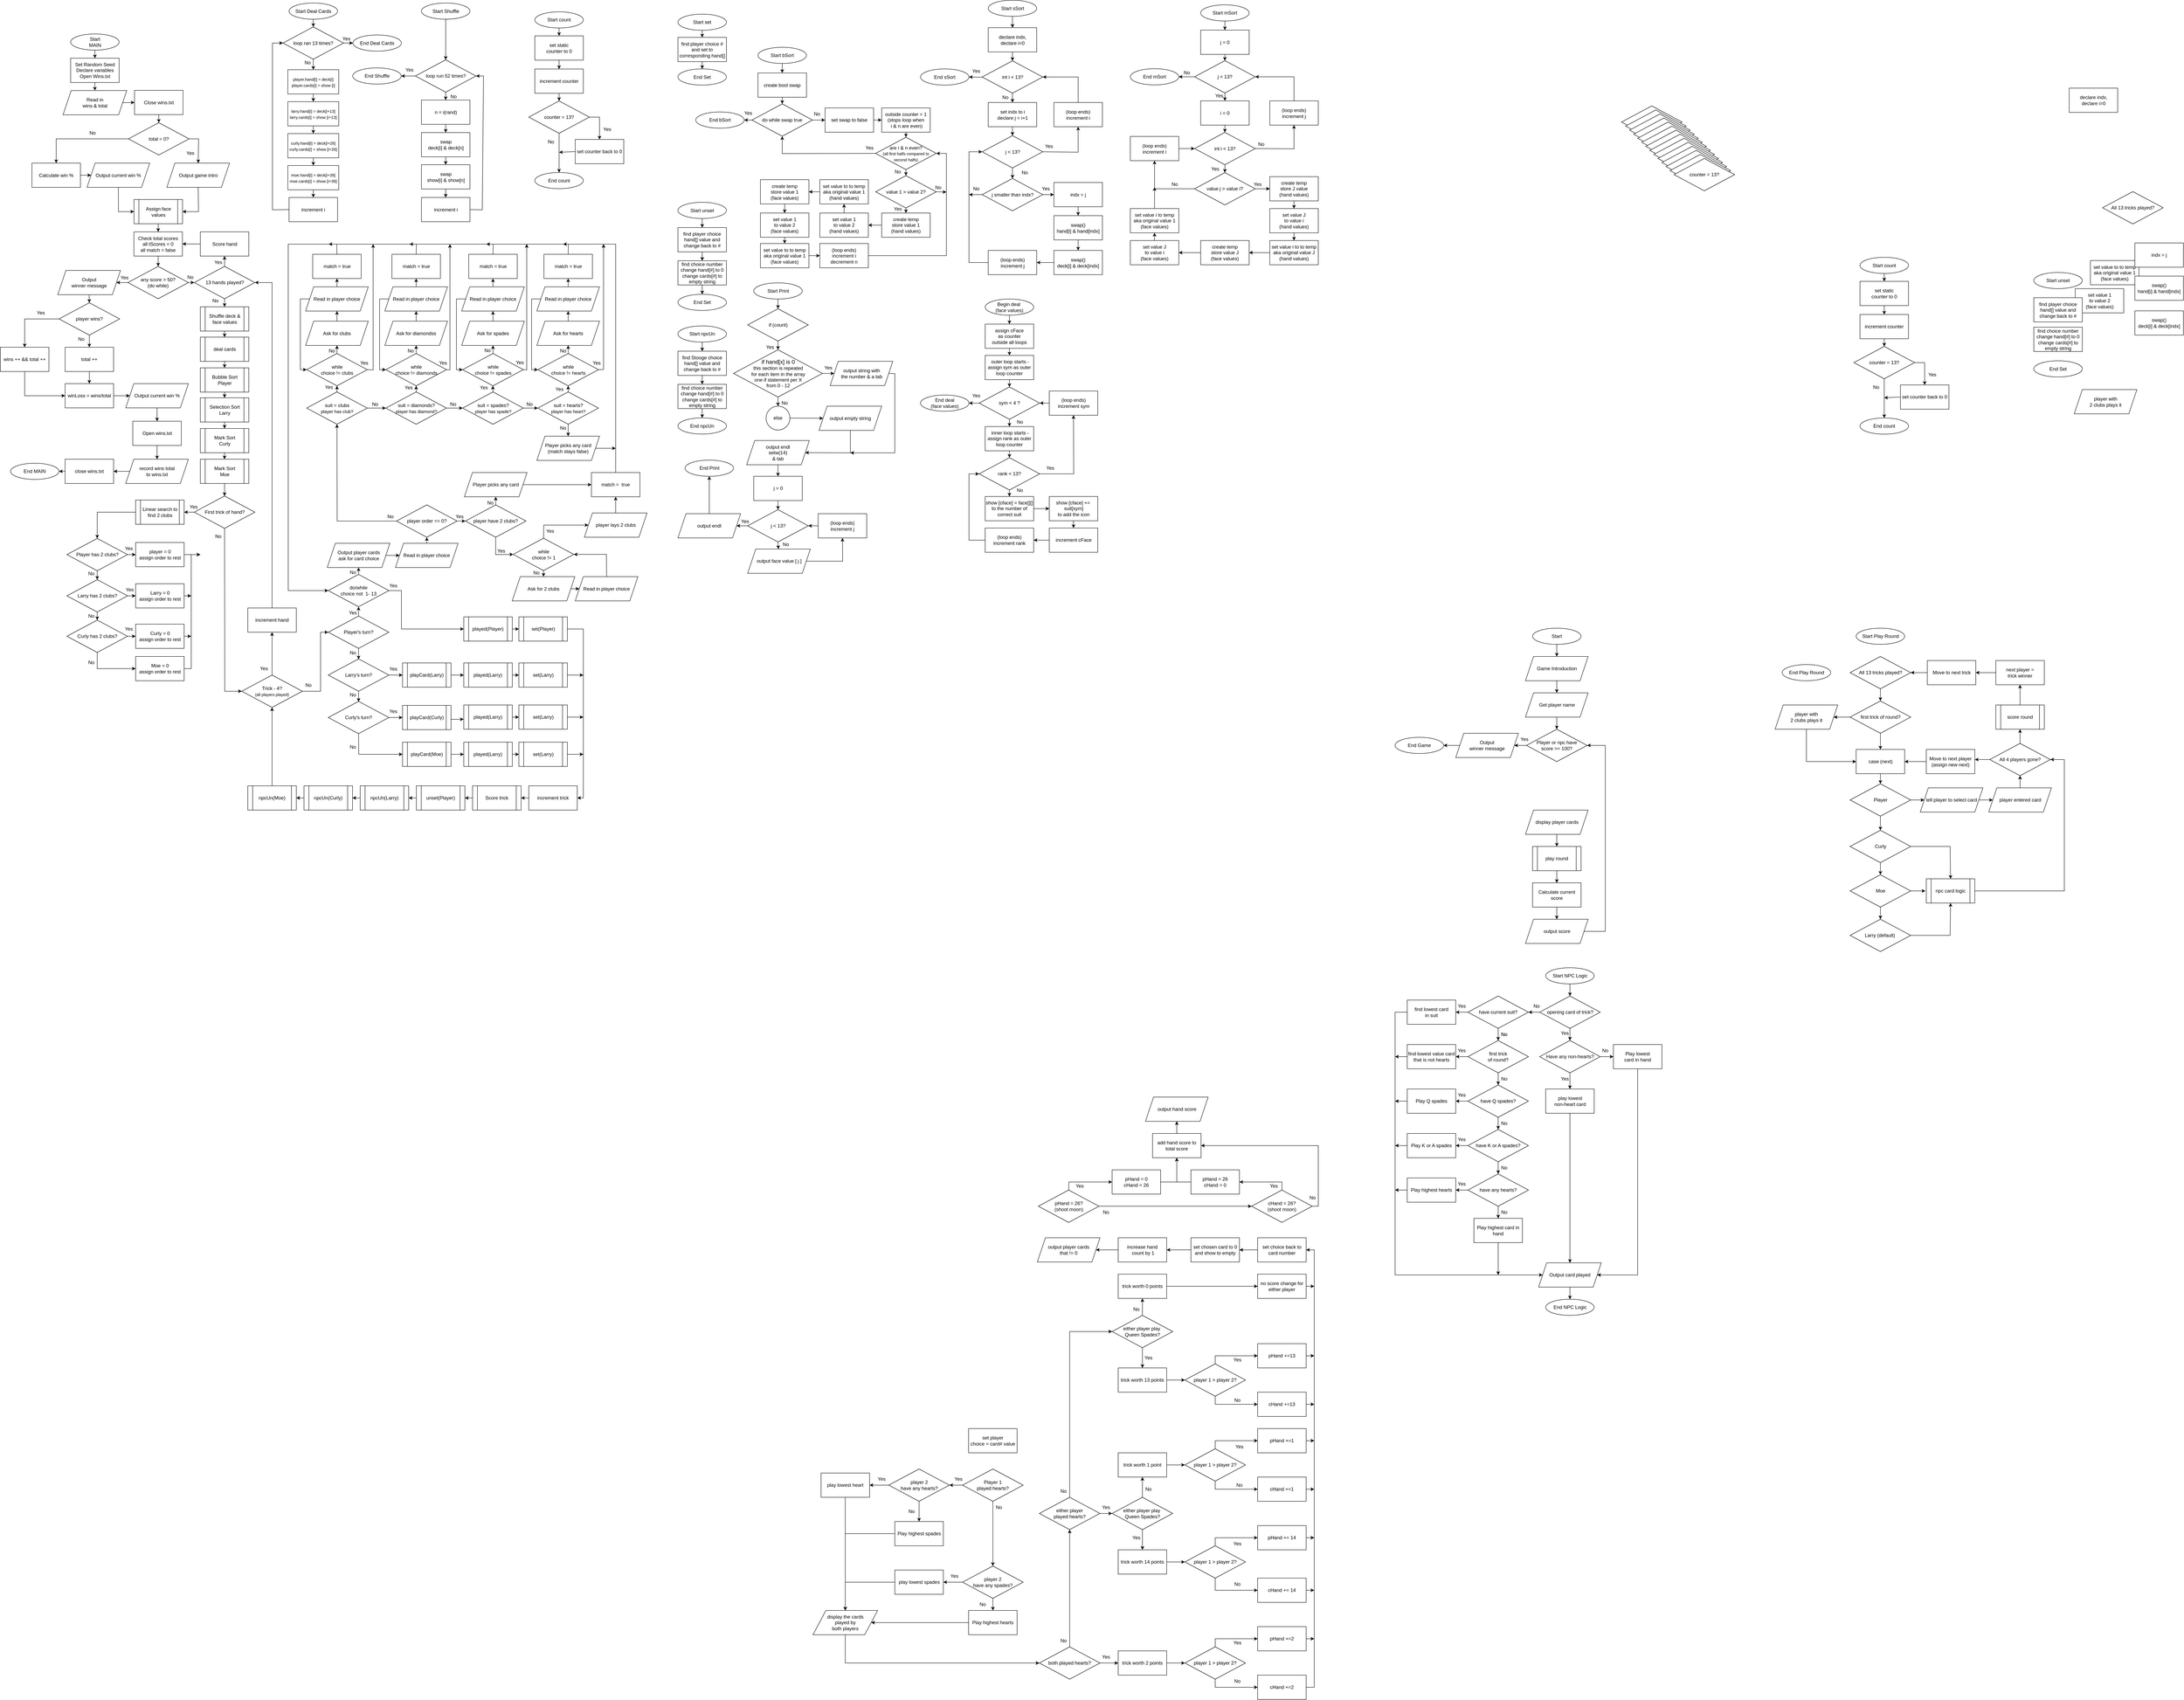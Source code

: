<mxfile version="21.3.7" type="github">
  <diagram name="Page-1" id="pTWNnnXOBCpD7zFvxU7-">
    <mxGraphModel dx="2250" dy="1832" grid="1" gridSize="10" guides="1" tooltips="1" connect="1" arrows="1" fold="1" page="1" pageScale="1" pageWidth="850" pageHeight="1100" math="0" shadow="0">
      <root>
        <mxCell id="0" />
        <mxCell id="1" parent="0" />
        <mxCell id="P1YE3tNLGwFXkTiXbDnP-1" value="Start&lt;br&gt;MAIN" style="ellipse;whiteSpace=wrap;html=1;" parent="1" vertex="1">
          <mxGeometry x="-616.25" y="-980" width="120" height="40" as="geometry" />
        </mxCell>
        <mxCell id="P1YE3tNLGwFXkTiXbDnP-3" value="Read in player choice" style="shape=parallelogram;perimeter=parallelogramPerimeter;whiteSpace=wrap;html=1;fixedSize=1;" parent="1" vertex="1">
          <mxGeometry x="187.25" y="280" width="155" height="60" as="geometry" />
        </mxCell>
        <mxCell id="P1YE3tNLGwFXkTiXbDnP-15" value="any score &amp;gt; 50?&lt;br&gt;(do while)" style="rhombus;whiteSpace=wrap;html=1;" parent="1" vertex="1">
          <mxGeometry x="-474.75" y="-405" width="150" height="80" as="geometry" />
        </mxCell>
        <mxCell id="P1YE3tNLGwFXkTiXbDnP-19" value="End MAIN" style="ellipse;whiteSpace=wrap;html=1;" parent="1" vertex="1">
          <mxGeometry x="-765" y="82" width="120" height="40" as="geometry" />
        </mxCell>
        <mxCell id="P1YE3tNLGwFXkTiXbDnP-20" value="Output player cards&lt;br&gt;ask for card choice" style="shape=parallelogram;perimeter=parallelogramPerimeter;whiteSpace=wrap;html=1;fixedSize=1;" parent="1" vertex="1">
          <mxGeometry x="18.5" y="280" width="155" height="60" as="geometry" />
        </mxCell>
        <mxCell id="P1YE3tNLGwFXkTiXbDnP-21" value="Output &lt;br&gt;winner message" style="shape=parallelogram;perimeter=parallelogramPerimeter;whiteSpace=wrap;html=1;fixedSize=1;" parent="1" vertex="1">
          <mxGeometry x="-648" y="-395" width="155" height="60" as="geometry" />
        </mxCell>
        <mxCell id="P1YE3tNLGwFXkTiXbDnP-63" value="both played hearts?" style="rhombus;whiteSpace=wrap;html=1;" parent="1" vertex="1">
          <mxGeometry x="1780" y="3010" width="150" height="80" as="geometry" />
        </mxCell>
        <mxCell id="P1YE3tNLGwFXkTiXbDnP-67" value="player 1 &amp;gt; player 2?" style="rhombus;whiteSpace=wrap;html=1;" parent="1" vertex="1">
          <mxGeometry x="2140" y="3010" width="150" height="80" as="geometry" />
        </mxCell>
        <mxCell id="P1YE3tNLGwFXkTiXbDnP-70" value="pHand +=2" style="rounded=0;whiteSpace=wrap;html=1;" parent="1" vertex="1">
          <mxGeometry x="2320" y="2960" width="120" height="60" as="geometry" />
        </mxCell>
        <mxCell id="P1YE3tNLGwFXkTiXbDnP-71" value="total ++" style="rounded=0;whiteSpace=wrap;html=1;" parent="1" vertex="1">
          <mxGeometry x="-630" y="-205" width="120" height="60" as="geometry" />
        </mxCell>
        <mxCell id="P1YE3tNLGwFXkTiXbDnP-73" value="wins ++ &amp;amp;&amp;amp; total ++" style="rounded=0;whiteSpace=wrap;html=1;" parent="1" vertex="1">
          <mxGeometry x="-790" y="-205" width="120" height="60" as="geometry" />
        </mxCell>
        <mxCell id="P1YE3tNLGwFXkTiXbDnP-74" value="set player &lt;br&gt;choice = card# value" style="rounded=0;whiteSpace=wrap;html=1;" parent="1" vertex="1">
          <mxGeometry x="1605" y="2470" width="120" height="60" as="geometry" />
        </mxCell>
        <mxCell id="P1YE3tNLGwFXkTiXbDnP-81" value="Player 1&lt;br&gt;played hearts?" style="rhombus;whiteSpace=wrap;html=1;" parent="1" vertex="1">
          <mxGeometry x="1590" y="2570" width="150" height="80" as="geometry" />
        </mxCell>
        <mxCell id="P1YE3tNLGwFXkTiXbDnP-82" value="total = 0?" style="rhombus;whiteSpace=wrap;html=1;" parent="1" vertex="1">
          <mxGeometry x="-473.25" y="-760.5" width="150" height="80" as="geometry" />
        </mxCell>
        <mxCell id="P1YE3tNLGwFXkTiXbDnP-98" value="Output game intro" style="shape=parallelogram;perimeter=parallelogramPerimeter;whiteSpace=wrap;html=1;fixedSize=1;" parent="1" vertex="1">
          <mxGeometry x="-378.25" y="-660.5" width="155" height="60" as="geometry" />
        </mxCell>
        <mxCell id="P1YE3tNLGwFXkTiXbDnP-102" value="13 hands played?" style="rhombus;whiteSpace=wrap;html=1;" parent="1" vertex="1">
          <mxGeometry x="-310.5" y="-405" width="150" height="80" as="geometry" />
        </mxCell>
        <mxCell id="P1YE3tNLGwFXkTiXbDnP-142" value="display the cards &lt;br&gt;played by &lt;br&gt;both players" style="rounded=0;whiteSpace=wrap;html=1;shape=parallelogram;perimeter=parallelogramPerimeter;" parent="1" vertex="1">
          <mxGeometry x="1220" y="2920" width="160" height="60" as="geometry" />
        </mxCell>
        <mxCell id="P1YE3tNLGwFXkTiXbDnP-150" value="play lowest heart" style="rounded=0;whiteSpace=wrap;html=1;" parent="1" vertex="1">
          <mxGeometry x="1240" y="2580" width="120" height="60" as="geometry" />
        </mxCell>
        <mxCell id="P1YE3tNLGwFXkTiXbDnP-151" value="Play highest spades" style="rounded=0;whiteSpace=wrap;html=1;" parent="1" vertex="1">
          <mxGeometry x="1422.5" y="2700" width="120" height="60" as="geometry" />
        </mxCell>
        <mxCell id="P1YE3tNLGwFXkTiXbDnP-154" value="Set Random Seed&lt;br&gt;Declare variables&lt;br&gt;Open Wins.txt" style="rounded=0;whiteSpace=wrap;html=1;" parent="1" vertex="1">
          <mxGeometry x="-616.25" y="-920" width="120" height="60" as="geometry" />
        </mxCell>
        <mxCell id="P1YE3tNLGwFXkTiXbDnP-171" value="player 2&lt;br&gt;have any hearts?" style="rhombus;whiteSpace=wrap;html=1;" parent="1" vertex="1">
          <mxGeometry x="1407.5" y="2570" width="150" height="80" as="geometry" />
        </mxCell>
        <mxCell id="P1YE3tNLGwFXkTiXbDnP-172" value="Play highest hearts" style="rounded=0;whiteSpace=wrap;html=1;" parent="1" vertex="1">
          <mxGeometry x="1605" y="2920" width="120" height="60" as="geometry" />
        </mxCell>
        <mxCell id="P1YE3tNLGwFXkTiXbDnP-173" value="trick worth 2 points" style="rounded=0;whiteSpace=wrap;html=1;" parent="1" vertex="1">
          <mxGeometry x="1975" y="3020" width="120" height="60" as="geometry" />
        </mxCell>
        <mxCell id="P1YE3tNLGwFXkTiXbDnP-210" value="play lowest spades" style="rounded=0;whiteSpace=wrap;html=1;" parent="1" vertex="1">
          <mxGeometry x="1422.5" y="2820" width="120" height="60" as="geometry" />
        </mxCell>
        <mxCell id="EFEw2eeyy1y3yF1TY1N--1" value="Output current win %" style="shape=parallelogram;perimeter=parallelogramPerimeter;whiteSpace=wrap;html=1;fixedSize=1;" parent="1" vertex="1">
          <mxGeometry x="-575.75" y="-660.5" width="155" height="60" as="geometry" />
        </mxCell>
        <mxCell id="P1YE3tNLGwFXkTiXbDnP-103" value="player wins?" style="rhombus;whiteSpace=wrap;html=1;" parent="1" vertex="1">
          <mxGeometry x="-645" y="-315" width="150" height="80" as="geometry" />
        </mxCell>
        <mxCell id="EFEw2eeyy1y3yF1TY1N--5" value="winLoss = wins/total" style="rounded=0;whiteSpace=wrap;html=1;" parent="1" vertex="1">
          <mxGeometry x="-630" y="-115" width="120" height="60" as="geometry" />
        </mxCell>
        <mxCell id="EFEw2eeyy1y3yF1TY1N--6" value="Output current win %" style="shape=parallelogram;perimeter=parallelogramPerimeter;whiteSpace=wrap;html=1;fixedSize=1;" parent="1" vertex="1">
          <mxGeometry x="-480" y="-115" width="155" height="60" as="geometry" />
        </mxCell>
        <mxCell id="EFEw2eeyy1y3yF1TY1N--7" value="Open wins.txt" style="rounded=0;whiteSpace=wrap;html=1;" parent="1" vertex="1">
          <mxGeometry x="-462.5" y="-22" width="120" height="60" as="geometry" />
        </mxCell>
        <mxCell id="EFEw2eeyy1y3yF1TY1N--8" value="record wins total &lt;br&gt;to wins.txt" style="shape=parallelogram;perimeter=parallelogramPerimeter;whiteSpace=wrap;html=1;fixedSize=1;" parent="1" vertex="1">
          <mxGeometry x="-480" y="72" width="155" height="60" as="geometry" />
        </mxCell>
        <mxCell id="EFEw2eeyy1y3yF1TY1N--9" value="close wins.txt" style="rounded=0;whiteSpace=wrap;html=1;" parent="1" vertex="1">
          <mxGeometry x="-630" y="72" width="120" height="60" as="geometry" />
        </mxCell>
        <mxCell id="EFEw2eeyy1y3yF1TY1N--11" value="" style="endArrow=classic;html=1;rounded=0;exitX=0;exitY=0.5;exitDx=0;exitDy=0;entryX=0.5;entryY=0;entryDx=0;entryDy=0;" parent="1" source="P1YE3tNLGwFXkTiXbDnP-103" target="P1YE3tNLGwFXkTiXbDnP-73" edge="1">
          <mxGeometry width="50" height="50" relative="1" as="geometry">
            <mxPoint x="-1230" y="-105" as="sourcePoint" />
            <mxPoint x="-730" y="-220" as="targetPoint" />
            <Array as="points">
              <mxPoint x="-730" y="-275" />
            </Array>
          </mxGeometry>
        </mxCell>
        <mxCell id="EFEw2eeyy1y3yF1TY1N--12" value="" style="endArrow=classic;html=1;rounded=0;exitX=0.5;exitY=1;exitDx=0;exitDy=0;entryX=0.5;entryY=0;entryDx=0;entryDy=0;" parent="1" source="P1YE3tNLGwFXkTiXbDnP-103" target="P1YE3tNLGwFXkTiXbDnP-71" edge="1">
          <mxGeometry width="50" height="50" relative="1" as="geometry">
            <mxPoint x="-1180" y="-165" as="sourcePoint" />
            <mxPoint x="-1130" y="-215" as="targetPoint" />
          </mxGeometry>
        </mxCell>
        <mxCell id="EFEw2eeyy1y3yF1TY1N--13" value="" style="endArrow=classic;html=1;rounded=0;exitX=0.5;exitY=1;exitDx=0;exitDy=0;entryX=0.5;entryY=0;entryDx=0;entryDy=0;" parent="1" source="P1YE3tNLGwFXkTiXbDnP-71" target="EFEw2eeyy1y3yF1TY1N--5" edge="1">
          <mxGeometry width="50" height="50" relative="1" as="geometry">
            <mxPoint x="-1270" y="-85" as="sourcePoint" />
            <mxPoint x="-1220" y="-135" as="targetPoint" />
          </mxGeometry>
        </mxCell>
        <mxCell id="EFEw2eeyy1y3yF1TY1N--14" value="" style="endArrow=classic;html=1;rounded=0;entryX=0;entryY=0.5;entryDx=0;entryDy=0;exitX=0.5;exitY=1;exitDx=0;exitDy=0;" parent="1" source="P1YE3tNLGwFXkTiXbDnP-73" target="EFEw2eeyy1y3yF1TY1N--5" edge="1">
          <mxGeometry width="50" height="50" relative="1" as="geometry">
            <mxPoint x="-730" y="-130" as="sourcePoint" />
            <mxPoint x="-1010" y="-35" as="targetPoint" />
            <Array as="points">
              <mxPoint x="-730" y="-85" />
            </Array>
          </mxGeometry>
        </mxCell>
        <mxCell id="EFEw2eeyy1y3yF1TY1N--24" value="" style="endArrow=classic;html=1;rounded=0;entryX=0.5;entryY=0;entryDx=0;entryDy=0;" parent="1" target="hHVta8qFAC5sfsLIEDQf-164" edge="1">
          <mxGeometry width="50" height="50" relative="1" as="geometry">
            <mxPoint x="-473" y="-720.5" as="sourcePoint" />
            <mxPoint x="-498" y="-720.5" as="targetPoint" />
            <Array as="points">
              <mxPoint x="-497.75" y="-720.5" />
              <mxPoint x="-652" y="-720.5" />
            </Array>
          </mxGeometry>
        </mxCell>
        <mxCell id="EFEw2eeyy1y3yF1TY1N--25" value="" style="endArrow=classic;html=1;rounded=0;exitX=1;exitY=0.5;exitDx=0;exitDy=0;entryX=0.5;entryY=0;entryDx=0;entryDy=0;" parent="1" source="P1YE3tNLGwFXkTiXbDnP-82" target="P1YE3tNLGwFXkTiXbDnP-98" edge="1">
          <mxGeometry width="50" height="50" relative="1" as="geometry">
            <mxPoint x="-759.75" y="-680.5" as="sourcePoint" />
            <mxPoint x="-299.75" y="-660.5" as="targetPoint" />
            <Array as="points">
              <mxPoint x="-299.75" y="-720.5" />
            </Array>
          </mxGeometry>
        </mxCell>
        <mxCell id="EFEw2eeyy1y3yF1TY1N--46" value="player 2 &lt;br&gt;have any spades?" style="rhombus;whiteSpace=wrap;html=1;" parent="1" vertex="1">
          <mxGeometry x="1590" y="2810" width="150" height="80" as="geometry" />
        </mxCell>
        <mxCell id="EFEw2eeyy1y3yF1TY1N--50" value="" style="endArrow=classic;html=1;rounded=0;exitX=0;exitY=0.5;exitDx=0;exitDy=0;entryX=1;entryY=0.5;entryDx=0;entryDy=0;" parent="1" source="P1YE3tNLGwFXkTiXbDnP-81" target="P1YE3tNLGwFXkTiXbDnP-171" edge="1">
          <mxGeometry width="50" height="50" relative="1" as="geometry">
            <mxPoint x="1820" y="2850" as="sourcePoint" />
            <mxPoint x="1870" y="2800" as="targetPoint" />
          </mxGeometry>
        </mxCell>
        <mxCell id="EFEw2eeyy1y3yF1TY1N--51" value="" style="endArrow=classic;html=1;rounded=0;exitX=0;exitY=0.5;exitDx=0;exitDy=0;entryX=1;entryY=0.5;entryDx=0;entryDy=0;" parent="1" source="P1YE3tNLGwFXkTiXbDnP-171" target="P1YE3tNLGwFXkTiXbDnP-150" edge="1">
          <mxGeometry width="50" height="50" relative="1" as="geometry">
            <mxPoint x="1780" y="2970" as="sourcePoint" />
            <mxPoint x="1830" y="2920" as="targetPoint" />
          </mxGeometry>
        </mxCell>
        <mxCell id="EFEw2eeyy1y3yF1TY1N--53" value="" style="endArrow=classic;html=1;rounded=0;exitX=0.5;exitY=1;exitDx=0;exitDy=0;entryX=0.5;entryY=0;entryDx=0;entryDy=0;" parent="1" source="P1YE3tNLGwFXkTiXbDnP-171" target="P1YE3tNLGwFXkTiXbDnP-151" edge="1">
          <mxGeometry width="50" height="50" relative="1" as="geometry">
            <mxPoint x="1750" y="2890" as="sourcePoint" />
            <mxPoint x="1800" y="2840" as="targetPoint" />
          </mxGeometry>
        </mxCell>
        <mxCell id="EFEw2eeyy1y3yF1TY1N--58" value="" style="endArrow=classic;html=1;rounded=0;exitX=0.5;exitY=1;exitDx=0;exitDy=0;entryX=0.5;entryY=0;entryDx=0;entryDy=0;" parent="1" source="P1YE3tNLGwFXkTiXbDnP-81" target="EFEw2eeyy1y3yF1TY1N--46" edge="1">
          <mxGeometry width="50" height="50" relative="1" as="geometry">
            <mxPoint x="1665" y="2770" as="sourcePoint" />
            <mxPoint x="1910" y="2790" as="targetPoint" />
          </mxGeometry>
        </mxCell>
        <mxCell id="EFEw2eeyy1y3yF1TY1N--59" value="" style="endArrow=classic;html=1;rounded=0;exitX=0;exitY=0.5;exitDx=0;exitDy=0;entryX=1;entryY=0.5;entryDx=0;entryDy=0;" parent="1" source="EFEw2eeyy1y3yF1TY1N--46" target="P1YE3tNLGwFXkTiXbDnP-210" edge="1">
          <mxGeometry width="50" height="50" relative="1" as="geometry">
            <mxPoint x="970" y="2890" as="sourcePoint" />
            <mxPoint x="1020" y="2840" as="targetPoint" />
          </mxGeometry>
        </mxCell>
        <mxCell id="EFEw2eeyy1y3yF1TY1N--60" value="" style="endArrow=classic;html=1;rounded=0;exitX=0.5;exitY=1;exitDx=0;exitDy=0;entryX=0.5;entryY=0;entryDx=0;entryDy=0;" parent="1" source="EFEw2eeyy1y3yF1TY1N--46" target="P1YE3tNLGwFXkTiXbDnP-172" edge="1">
          <mxGeometry width="50" height="50" relative="1" as="geometry">
            <mxPoint x="1060" y="2870" as="sourcePoint" />
            <mxPoint x="1110" y="2820" as="targetPoint" />
          </mxGeometry>
        </mxCell>
        <mxCell id="EFEw2eeyy1y3yF1TY1N--62" value="" style="endArrow=classic;html=1;rounded=0;exitX=0.5;exitY=1;exitDx=0;exitDy=0;entryX=0.5;entryY=0;entryDx=0;entryDy=0;" parent="1" source="P1YE3tNLGwFXkTiXbDnP-150" target="P1YE3tNLGwFXkTiXbDnP-142" edge="1">
          <mxGeometry width="50" height="50" relative="1" as="geometry">
            <mxPoint x="1140" y="2840" as="sourcePoint" />
            <mxPoint x="1190" y="2790" as="targetPoint" />
          </mxGeometry>
        </mxCell>
        <mxCell id="EFEw2eeyy1y3yF1TY1N--63" value="" style="endArrow=classic;html=1;rounded=0;exitX=0;exitY=0.5;exitDx=0;exitDy=0;entryX=1;entryY=0.5;entryDx=0;entryDy=0;" parent="1" source="P1YE3tNLGwFXkTiXbDnP-172" target="P1YE3tNLGwFXkTiXbDnP-142" edge="1">
          <mxGeometry width="50" height="50" relative="1" as="geometry">
            <mxPoint x="1550" y="3070" as="sourcePoint" />
            <mxPoint x="1600" y="3020" as="targetPoint" />
          </mxGeometry>
        </mxCell>
        <mxCell id="EFEw2eeyy1y3yF1TY1N--64" value="" style="endArrow=classic;html=1;rounded=0;exitX=0;exitY=0.5;exitDx=0;exitDy=0;entryX=0.5;entryY=0;entryDx=0;entryDy=0;" parent="1" source="P1YE3tNLGwFXkTiXbDnP-151" target="P1YE3tNLGwFXkTiXbDnP-142" edge="1">
          <mxGeometry width="50" height="50" relative="1" as="geometry">
            <mxPoint x="1010" y="2900" as="sourcePoint" />
            <mxPoint x="1060" y="2850" as="targetPoint" />
            <Array as="points">
              <mxPoint x="1300" y="2730" />
            </Array>
          </mxGeometry>
        </mxCell>
        <mxCell id="EFEw2eeyy1y3yF1TY1N--65" value="" style="endArrow=classic;html=1;rounded=0;exitX=0;exitY=0.5;exitDx=0;exitDy=0;entryX=0.5;entryY=0;entryDx=0;entryDy=0;" parent="1" source="P1YE3tNLGwFXkTiXbDnP-210" target="P1YE3tNLGwFXkTiXbDnP-142" edge="1">
          <mxGeometry width="50" height="50" relative="1" as="geometry">
            <mxPoint x="1040" y="2890" as="sourcePoint" />
            <mxPoint x="1090" y="2840" as="targetPoint" />
            <Array as="points">
              <mxPoint x="1300" y="2850" />
            </Array>
          </mxGeometry>
        </mxCell>
        <mxCell id="EFEw2eeyy1y3yF1TY1N--66" value="cHand +=2" style="rounded=0;whiteSpace=wrap;html=1;" parent="1" vertex="1">
          <mxGeometry x="2320" y="3080" width="120" height="60" as="geometry" />
        </mxCell>
        <mxCell id="EFEw2eeyy1y3yF1TY1N--67" value="cHand +=1" style="rounded=0;whiteSpace=wrap;html=1;" parent="1" vertex="1">
          <mxGeometry x="2320" y="2590" width="120" height="60" as="geometry" />
        </mxCell>
        <mxCell id="EFEw2eeyy1y3yF1TY1N--68" value="trick worth 1 point" style="rounded=0;whiteSpace=wrap;html=1;" parent="1" vertex="1">
          <mxGeometry x="1975" y="2530" width="120" height="60" as="geometry" />
        </mxCell>
        <mxCell id="EFEw2eeyy1y3yF1TY1N--74" value="either player &lt;br&gt;played hearts?" style="rhombus;whiteSpace=wrap;html=1;" parent="1" vertex="1">
          <mxGeometry x="1780" y="2640" width="150" height="80" as="geometry" />
        </mxCell>
        <mxCell id="EFEw2eeyy1y3yF1TY1N--75" value="either player play&amp;nbsp;&lt;br&gt;Queen Spades?" style="rhombus;whiteSpace=wrap;html=1;" parent="1" vertex="1">
          <mxGeometry x="1960" y="2640" width="150" height="80" as="geometry" />
        </mxCell>
        <mxCell id="EFEw2eeyy1y3yF1TY1N--76" value="player 1 &amp;gt; player 2?" style="rhombus;whiteSpace=wrap;html=1;" parent="1" vertex="1">
          <mxGeometry x="2140" y="2520" width="150" height="80" as="geometry" />
        </mxCell>
        <mxCell id="EFEw2eeyy1y3yF1TY1N--77" value="pHand += 14" style="rounded=0;whiteSpace=wrap;html=1;" parent="1" vertex="1">
          <mxGeometry x="2320" y="2710" width="120" height="60" as="geometry" />
        </mxCell>
        <mxCell id="EFEw2eeyy1y3yF1TY1N--78" value="cHand += 14" style="rounded=0;whiteSpace=wrap;html=1;" parent="1" vertex="1">
          <mxGeometry x="2320" y="2840" width="120" height="60" as="geometry" />
        </mxCell>
        <mxCell id="EFEw2eeyy1y3yF1TY1N--80" value="either player play&amp;nbsp;&lt;br&gt;Queen Spades?" style="rhombus;whiteSpace=wrap;html=1;" parent="1" vertex="1">
          <mxGeometry x="1960" y="2190" width="150" height="80" as="geometry" />
        </mxCell>
        <mxCell id="EFEw2eeyy1y3yF1TY1N--81" value="pHand +=1" style="rounded=0;whiteSpace=wrap;html=1;" parent="1" vertex="1">
          <mxGeometry x="2320" y="2470" width="120" height="60" as="geometry" />
        </mxCell>
        <mxCell id="EFEw2eeyy1y3yF1TY1N--82" value="trick worth 14 points" style="rounded=0;whiteSpace=wrap;html=1;" parent="1" vertex="1">
          <mxGeometry x="1975" y="2770" width="120" height="60" as="geometry" />
        </mxCell>
        <mxCell id="EFEw2eeyy1y3yF1TY1N--83" value="player 1 &amp;gt; player 2?" style="rhombus;whiteSpace=wrap;html=1;" parent="1" vertex="1">
          <mxGeometry x="2140" y="2760" width="150" height="80" as="geometry" />
        </mxCell>
        <mxCell id="EFEw2eeyy1y3yF1TY1N--84" value="trick worth 13 points" style="rounded=0;whiteSpace=wrap;html=1;" parent="1" vertex="1">
          <mxGeometry x="1975" y="2320" width="120" height="60" as="geometry" />
        </mxCell>
        <mxCell id="EFEw2eeyy1y3yF1TY1N--85" value="trick worth 0 points" style="rounded=0;whiteSpace=wrap;html=1;" parent="1" vertex="1">
          <mxGeometry x="1975" y="2088" width="120" height="60" as="geometry" />
        </mxCell>
        <mxCell id="EFEw2eeyy1y3yF1TY1N--87" value="pHand +=13" style="rounded=0;whiteSpace=wrap;html=1;" parent="1" vertex="1">
          <mxGeometry x="2320" y="2260" width="120" height="60" as="geometry" />
        </mxCell>
        <mxCell id="EFEw2eeyy1y3yF1TY1N--89" value="cHand +=13" style="rounded=0;whiteSpace=wrap;html=1;" parent="1" vertex="1">
          <mxGeometry x="2320" y="2380" width="120" height="60" as="geometry" />
        </mxCell>
        <mxCell id="EFEw2eeyy1y3yF1TY1N--91" value="no score change for either player" style="rounded=0;whiteSpace=wrap;html=1;" parent="1" vertex="1">
          <mxGeometry x="2320" y="2088" width="120" height="60" as="geometry" />
        </mxCell>
        <mxCell id="EFEw2eeyy1y3yF1TY1N--92" value="" style="endArrow=classic;html=1;rounded=0;exitX=0.5;exitY=1;exitDx=0;exitDy=0;entryX=0;entryY=0.5;entryDx=0;entryDy=0;" parent="1" source="P1YE3tNLGwFXkTiXbDnP-142" target="P1YE3tNLGwFXkTiXbDnP-63" edge="1">
          <mxGeometry width="50" height="50" relative="1" as="geometry">
            <mxPoint x="1400" y="3210" as="sourcePoint" />
            <mxPoint x="1450" y="3160" as="targetPoint" />
            <Array as="points">
              <mxPoint x="1300" y="3050" />
            </Array>
          </mxGeometry>
        </mxCell>
        <mxCell id="EFEw2eeyy1y3yF1TY1N--93" value="player 1 &amp;gt; player 2?" style="rhombus;whiteSpace=wrap;html=1;" parent="1" vertex="1">
          <mxGeometry x="2140" y="2310" width="150" height="80" as="geometry" />
        </mxCell>
        <mxCell id="EFEw2eeyy1y3yF1TY1N--94" value="" style="endArrow=classic;html=1;rounded=0;exitX=1;exitY=0.5;exitDx=0;exitDy=0;entryX=0;entryY=0.5;entryDx=0;entryDy=0;" parent="1" source="P1YE3tNLGwFXkTiXbDnP-63" target="P1YE3tNLGwFXkTiXbDnP-173" edge="1">
          <mxGeometry width="50" height="50" relative="1" as="geometry">
            <mxPoint x="2050" y="3220" as="sourcePoint" />
            <mxPoint x="2100" y="3170" as="targetPoint" />
          </mxGeometry>
        </mxCell>
        <mxCell id="EFEw2eeyy1y3yF1TY1N--95" value="" style="endArrow=classic;html=1;rounded=0;exitX=1;exitY=0.5;exitDx=0;exitDy=0;entryX=0;entryY=0.5;entryDx=0;entryDy=0;" parent="1" source="P1YE3tNLGwFXkTiXbDnP-173" target="P1YE3tNLGwFXkTiXbDnP-67" edge="1">
          <mxGeometry width="50" height="50" relative="1" as="geometry">
            <mxPoint x="2250" y="3210" as="sourcePoint" />
            <mxPoint x="2300" y="3160" as="targetPoint" />
          </mxGeometry>
        </mxCell>
        <mxCell id="EFEw2eeyy1y3yF1TY1N--96" value="" style="endArrow=classic;html=1;rounded=0;exitX=0.5;exitY=0;exitDx=0;exitDy=0;entryX=0;entryY=0.5;entryDx=0;entryDy=0;" parent="1" source="P1YE3tNLGwFXkTiXbDnP-67" target="P1YE3tNLGwFXkTiXbDnP-70" edge="1">
          <mxGeometry width="50" height="50" relative="1" as="geometry">
            <mxPoint x="2200" y="2980" as="sourcePoint" />
            <mxPoint x="2250" y="2930" as="targetPoint" />
            <Array as="points">
              <mxPoint x="2215" y="2990" />
            </Array>
          </mxGeometry>
        </mxCell>
        <mxCell id="EFEw2eeyy1y3yF1TY1N--97" value="" style="endArrow=classic;html=1;rounded=0;exitX=0.5;exitY=1;exitDx=0;exitDy=0;entryX=0;entryY=0.5;entryDx=0;entryDy=0;" parent="1" source="P1YE3tNLGwFXkTiXbDnP-67" target="EFEw2eeyy1y3yF1TY1N--66" edge="1">
          <mxGeometry width="50" height="50" relative="1" as="geometry">
            <mxPoint x="2310" y="3230" as="sourcePoint" />
            <mxPoint x="2360" y="3180" as="targetPoint" />
            <Array as="points">
              <mxPoint x="2215" y="3110" />
            </Array>
          </mxGeometry>
        </mxCell>
        <mxCell id="EFEw2eeyy1y3yF1TY1N--98" value="" style="endArrow=classic;html=1;rounded=0;exitX=0.5;exitY=0;exitDx=0;exitDy=0;entryX=0.5;entryY=1;entryDx=0;entryDy=0;" parent="1" source="P1YE3tNLGwFXkTiXbDnP-63" target="EFEw2eeyy1y3yF1TY1N--74" edge="1">
          <mxGeometry width="50" height="50" relative="1" as="geometry">
            <mxPoint x="1910" y="2880" as="sourcePoint" />
            <mxPoint x="1960" y="2830" as="targetPoint" />
          </mxGeometry>
        </mxCell>
        <mxCell id="EFEw2eeyy1y3yF1TY1N--99" value="" style="endArrow=classic;html=1;rounded=0;exitX=1;exitY=0.5;exitDx=0;exitDy=0;entryX=0;entryY=0.5;entryDx=0;entryDy=0;" parent="1" source="EFEw2eeyy1y3yF1TY1N--74" target="EFEw2eeyy1y3yF1TY1N--75" edge="1">
          <mxGeometry width="50" height="50" relative="1" as="geometry">
            <mxPoint x="2020" y="2910" as="sourcePoint" />
            <mxPoint x="2120" y="2910" as="targetPoint" />
          </mxGeometry>
        </mxCell>
        <mxCell id="EFEw2eeyy1y3yF1TY1N--100" value="" style="endArrow=classic;html=1;rounded=0;exitX=0.5;exitY=1;exitDx=0;exitDy=0;" parent="1" source="EFEw2eeyy1y3yF1TY1N--75" target="EFEw2eeyy1y3yF1TY1N--82" edge="1">
          <mxGeometry width="50" height="50" relative="1" as="geometry">
            <mxPoint x="2060" y="2980" as="sourcePoint" />
            <mxPoint x="2110" y="2930" as="targetPoint" />
          </mxGeometry>
        </mxCell>
        <mxCell id="EFEw2eeyy1y3yF1TY1N--101" value="" style="endArrow=classic;html=1;rounded=0;exitX=1;exitY=0.5;exitDx=0;exitDy=0;entryX=0;entryY=0.5;entryDx=0;entryDy=0;" parent="1" source="EFEw2eeyy1y3yF1TY1N--82" target="EFEw2eeyy1y3yF1TY1N--83" edge="1">
          <mxGeometry width="50" height="50" relative="1" as="geometry">
            <mxPoint x="1980" y="2970" as="sourcePoint" />
            <mxPoint x="2030" y="2920" as="targetPoint" />
          </mxGeometry>
        </mxCell>
        <mxCell id="EFEw2eeyy1y3yF1TY1N--102" value="" style="endArrow=classic;html=1;rounded=0;exitX=0.5;exitY=0;exitDx=0;exitDy=0;entryX=0;entryY=0.5;entryDx=0;entryDy=0;" parent="1" source="EFEw2eeyy1y3yF1TY1N--83" target="EFEw2eeyy1y3yF1TY1N--77" edge="1">
          <mxGeometry width="50" height="50" relative="1" as="geometry">
            <mxPoint x="2200" y="2950" as="sourcePoint" />
            <mxPoint x="2250" y="2900" as="targetPoint" />
            <Array as="points">
              <mxPoint x="2215" y="2740" />
            </Array>
          </mxGeometry>
        </mxCell>
        <mxCell id="EFEw2eeyy1y3yF1TY1N--103" value="" style="endArrow=classic;html=1;rounded=0;exitX=0.5;exitY=1;exitDx=0;exitDy=0;entryX=0;entryY=0.5;entryDx=0;entryDy=0;" parent="1" source="EFEw2eeyy1y3yF1TY1N--83" target="EFEw2eeyy1y3yF1TY1N--78" edge="1">
          <mxGeometry width="50" height="50" relative="1" as="geometry">
            <mxPoint x="2230" y="2930" as="sourcePoint" />
            <mxPoint x="2280" y="2880" as="targetPoint" />
            <Array as="points">
              <mxPoint x="2215" y="2870" />
            </Array>
          </mxGeometry>
        </mxCell>
        <mxCell id="EFEw2eeyy1y3yF1TY1N--104" value="" style="endArrow=classic;html=1;rounded=0;exitX=0.5;exitY=0;exitDx=0;exitDy=0;entryX=0.5;entryY=1;entryDx=0;entryDy=0;" parent="1" source="EFEw2eeyy1y3yF1TY1N--75" target="EFEw2eeyy1y3yF1TY1N--68" edge="1">
          <mxGeometry width="50" height="50" relative="1" as="geometry">
            <mxPoint x="1820" y="2590" as="sourcePoint" />
            <mxPoint x="1870" y="2540" as="targetPoint" />
          </mxGeometry>
        </mxCell>
        <mxCell id="EFEw2eeyy1y3yF1TY1N--105" value="" style="endArrow=classic;html=1;rounded=0;exitX=1;exitY=0.5;exitDx=0;exitDy=0;entryX=0;entryY=0.5;entryDx=0;entryDy=0;" parent="1" source="EFEw2eeyy1y3yF1TY1N--68" target="EFEw2eeyy1y3yF1TY1N--76" edge="1">
          <mxGeometry width="50" height="50" relative="1" as="geometry">
            <mxPoint x="2150" y="2670" as="sourcePoint" />
            <mxPoint x="2200" y="2620" as="targetPoint" />
          </mxGeometry>
        </mxCell>
        <mxCell id="EFEw2eeyy1y3yF1TY1N--106" value="" style="endArrow=classic;html=1;rounded=0;exitX=0.5;exitY=0;exitDx=0;exitDy=0;entryX=0;entryY=0.5;entryDx=0;entryDy=0;" parent="1" source="EFEw2eeyy1y3yF1TY1N--76" target="EFEw2eeyy1y3yF1TY1N--81" edge="1">
          <mxGeometry width="50" height="50" relative="1" as="geometry">
            <mxPoint x="2210" y="2480" as="sourcePoint" />
            <mxPoint x="2260" y="2430" as="targetPoint" />
            <Array as="points">
              <mxPoint x="2215" y="2500" />
            </Array>
          </mxGeometry>
        </mxCell>
        <mxCell id="EFEw2eeyy1y3yF1TY1N--107" value="" style="endArrow=classic;html=1;rounded=0;exitX=0.5;exitY=1;exitDx=0;exitDy=0;entryX=0;entryY=0.5;entryDx=0;entryDy=0;" parent="1" source="EFEw2eeyy1y3yF1TY1N--76" target="EFEw2eeyy1y3yF1TY1N--67" edge="1">
          <mxGeometry width="50" height="50" relative="1" as="geometry">
            <mxPoint x="1970" y="2510" as="sourcePoint" />
            <mxPoint x="2020" y="2460" as="targetPoint" />
            <Array as="points">
              <mxPoint x="2215" y="2620" />
            </Array>
          </mxGeometry>
        </mxCell>
        <mxCell id="EFEw2eeyy1y3yF1TY1N--108" value="" style="endArrow=classic;html=1;rounded=0;exitX=0.5;exitY=0;exitDx=0;exitDy=0;entryX=0;entryY=0.5;entryDx=0;entryDy=0;" parent="1" source="EFEw2eeyy1y3yF1TY1N--74" target="EFEw2eeyy1y3yF1TY1N--80" edge="1">
          <mxGeometry width="50" height="50" relative="1" as="geometry">
            <mxPoint x="1860" y="2500" as="sourcePoint" />
            <mxPoint x="1910" y="2450" as="targetPoint" />
            <Array as="points">
              <mxPoint x="1855" y="2230" />
            </Array>
          </mxGeometry>
        </mxCell>
        <mxCell id="EFEw2eeyy1y3yF1TY1N--109" value="" style="endArrow=classic;html=1;rounded=0;exitX=0.5;exitY=1;exitDx=0;exitDy=0;entryX=0.5;entryY=0;entryDx=0;entryDy=0;" parent="1" source="EFEw2eeyy1y3yF1TY1N--80" target="EFEw2eeyy1y3yF1TY1N--84" edge="1">
          <mxGeometry width="50" height="50" relative="1" as="geometry">
            <mxPoint x="1900" y="2360" as="sourcePoint" />
            <mxPoint x="1950" y="2310" as="targetPoint" />
          </mxGeometry>
        </mxCell>
        <mxCell id="EFEw2eeyy1y3yF1TY1N--110" value="" style="endArrow=classic;html=1;rounded=0;exitX=1;exitY=0.5;exitDx=0;exitDy=0;entryX=0;entryY=0.5;entryDx=0;entryDy=0;" parent="1" source="EFEw2eeyy1y3yF1TY1N--84" target="EFEw2eeyy1y3yF1TY1N--93" edge="1">
          <mxGeometry width="50" height="50" relative="1" as="geometry">
            <mxPoint x="1900" y="2360" as="sourcePoint" />
            <mxPoint x="1950" y="2310" as="targetPoint" />
          </mxGeometry>
        </mxCell>
        <mxCell id="EFEw2eeyy1y3yF1TY1N--111" value="" style="endArrow=classic;html=1;rounded=0;exitX=0.5;exitY=0;exitDx=0;exitDy=0;entryX=0.5;entryY=1;entryDx=0;entryDy=0;" parent="1" source="EFEw2eeyy1y3yF1TY1N--80" target="EFEw2eeyy1y3yF1TY1N--85" edge="1">
          <mxGeometry width="50" height="50" relative="1" as="geometry">
            <mxPoint x="1880" y="2180" as="sourcePoint" />
            <mxPoint x="1930" y="2130" as="targetPoint" />
          </mxGeometry>
        </mxCell>
        <mxCell id="EFEw2eeyy1y3yF1TY1N--113" value="" style="endArrow=classic;html=1;rounded=0;exitX=0.5;exitY=0;exitDx=0;exitDy=0;entryX=0;entryY=0.5;entryDx=0;entryDy=0;" parent="1" source="EFEw2eeyy1y3yF1TY1N--93" target="EFEw2eeyy1y3yF1TY1N--87" edge="1">
          <mxGeometry width="50" height="50" relative="1" as="geometry">
            <mxPoint x="2290" y="2230" as="sourcePoint" />
            <mxPoint x="2340" y="2180" as="targetPoint" />
            <Array as="points">
              <mxPoint x="2215" y="2290" />
            </Array>
          </mxGeometry>
        </mxCell>
        <mxCell id="EFEw2eeyy1y3yF1TY1N--114" value="" style="endArrow=classic;html=1;rounded=0;exitX=0.5;exitY=1;exitDx=0;exitDy=0;entryX=0;entryY=0.5;entryDx=0;entryDy=0;" parent="1" source="EFEw2eeyy1y3yF1TY1N--93" target="EFEw2eeyy1y3yF1TY1N--89" edge="1">
          <mxGeometry width="50" height="50" relative="1" as="geometry">
            <mxPoint x="1980" y="2470" as="sourcePoint" />
            <mxPoint x="2030" y="2420" as="targetPoint" />
            <Array as="points">
              <mxPoint x="2215" y="2410" />
            </Array>
          </mxGeometry>
        </mxCell>
        <mxCell id="EFEw2eeyy1y3yF1TY1N--115" value="" style="endArrow=classic;html=1;rounded=0;exitX=1;exitY=0.5;exitDx=0;exitDy=0;entryX=0;entryY=0.5;entryDx=0;entryDy=0;" parent="1" source="EFEw2eeyy1y3yF1TY1N--85" target="EFEw2eeyy1y3yF1TY1N--91" edge="1">
          <mxGeometry width="50" height="50" relative="1" as="geometry">
            <mxPoint x="1840" y="2080" as="sourcePoint" />
            <mxPoint x="1890" y="2030" as="targetPoint" />
          </mxGeometry>
        </mxCell>
        <mxCell id="EFEw2eeyy1y3yF1TY1N--116" value="set choice back to card number" style="rounded=0;whiteSpace=wrap;html=1;" parent="1" vertex="1">
          <mxGeometry x="2320" y="1998" width="120" height="60" as="geometry" />
        </mxCell>
        <mxCell id="EFEw2eeyy1y3yF1TY1N--117" value="set chosen card to 0&lt;br&gt;and show to empty" style="rounded=0;whiteSpace=wrap;html=1;" parent="1" vertex="1">
          <mxGeometry x="2155" y="1998" width="120" height="60" as="geometry" />
        </mxCell>
        <mxCell id="EFEw2eeyy1y3yF1TY1N--118" value="increase hand&lt;br&gt;&amp;nbsp;count by 1" style="rounded=0;whiteSpace=wrap;html=1;" parent="1" vertex="1">
          <mxGeometry x="1975" y="1998" width="120" height="60" as="geometry" />
        </mxCell>
        <mxCell id="EFEw2eeyy1y3yF1TY1N--120" value="output player cards &lt;br&gt;that != 0" style="shape=parallelogram;perimeter=parallelogramPerimeter;whiteSpace=wrap;html=1;fixedSize=1;" parent="1" vertex="1">
          <mxGeometry x="1775" y="1998" width="155" height="60" as="geometry" />
        </mxCell>
        <mxCell id="EFEw2eeyy1y3yF1TY1N--121" value="pHand = 0&lt;br&gt;cHand = 26" style="rounded=0;whiteSpace=wrap;html=1;" parent="1" vertex="1">
          <mxGeometry x="1960" y="1830" width="120" height="60" as="geometry" />
        </mxCell>
        <mxCell id="EFEw2eeyy1y3yF1TY1N--122" value="pHand = 26?&lt;br&gt;(shoot moon)" style="rhombus;whiteSpace=wrap;html=1;" parent="1" vertex="1">
          <mxGeometry x="1777.5" y="1880" width="150" height="80" as="geometry" />
        </mxCell>
        <mxCell id="EFEw2eeyy1y3yF1TY1N--123" value="output hand score" style="shape=parallelogram;perimeter=parallelogramPerimeter;whiteSpace=wrap;html=1;fixedSize=1;" parent="1" vertex="1">
          <mxGeometry x="2042.5" y="1650" width="155" height="60" as="geometry" />
        </mxCell>
        <mxCell id="EFEw2eeyy1y3yF1TY1N--124" value="cHand = 26?&lt;br&gt;(shoot moon)" style="rhombus;whiteSpace=wrap;html=1;" parent="1" vertex="1">
          <mxGeometry x="2305" y="1880" width="150" height="80" as="geometry" />
        </mxCell>
        <mxCell id="EFEw2eeyy1y3yF1TY1N--126" value="pHand = 26&lt;br&gt;cHand = 0" style="rounded=0;whiteSpace=wrap;html=1;" parent="1" vertex="1">
          <mxGeometry x="2155" y="1830" width="120" height="60" as="geometry" />
        </mxCell>
        <mxCell id="EFEw2eeyy1y3yF1TY1N--127" value="add hand score to total score" style="rounded=0;whiteSpace=wrap;html=1;" parent="1" vertex="1">
          <mxGeometry x="2060" y="1740" width="120" height="60" as="geometry" />
        </mxCell>
        <mxCell id="EFEw2eeyy1y3yF1TY1N--128" value="" style="endArrow=classic;html=1;rounded=0;exitX=0;exitY=0.5;exitDx=0;exitDy=0;entryX=1;entryY=0.5;entryDx=0;entryDy=0;" parent="1" source="EFEw2eeyy1y3yF1TY1N--116" target="EFEw2eeyy1y3yF1TY1N--117" edge="1">
          <mxGeometry width="50" height="50" relative="1" as="geometry">
            <mxPoint x="1860" y="1750" as="sourcePoint" />
            <mxPoint x="1910" y="1700" as="targetPoint" />
          </mxGeometry>
        </mxCell>
        <mxCell id="EFEw2eeyy1y3yF1TY1N--129" value="" style="endArrow=classic;html=1;rounded=0;exitX=0;exitY=0.5;exitDx=0;exitDy=0;entryX=1;entryY=0.5;entryDx=0;entryDy=0;" parent="1" source="EFEw2eeyy1y3yF1TY1N--117" target="EFEw2eeyy1y3yF1TY1N--118" edge="1">
          <mxGeometry width="50" height="50" relative="1" as="geometry">
            <mxPoint x="1820" y="1790" as="sourcePoint" />
            <mxPoint x="1870" y="1740" as="targetPoint" />
          </mxGeometry>
        </mxCell>
        <mxCell id="EFEw2eeyy1y3yF1TY1N--130" value="" style="endArrow=classic;html=1;rounded=0;exitX=0;exitY=0.5;exitDx=0;exitDy=0;entryX=1;entryY=0.5;entryDx=0;entryDy=0;" parent="1" source="EFEw2eeyy1y3yF1TY1N--118" target="EFEw2eeyy1y3yF1TY1N--120" edge="1">
          <mxGeometry width="50" height="50" relative="1" as="geometry">
            <mxPoint x="2100" y="1960" as="sourcePoint" />
            <mxPoint x="2150" y="1910" as="targetPoint" />
          </mxGeometry>
        </mxCell>
        <mxCell id="EFEw2eeyy1y3yF1TY1N--132" value="" style="endArrow=classic;html=1;rounded=0;exitX=0.5;exitY=0;exitDx=0;exitDy=0;entryX=0;entryY=0.5;entryDx=0;entryDy=0;" parent="1" source="EFEw2eeyy1y3yF1TY1N--122" target="EFEw2eeyy1y3yF1TY1N--121" edge="1">
          <mxGeometry width="50" height="50" relative="1" as="geometry">
            <mxPoint x="1780" y="1780" as="sourcePoint" />
            <mxPoint x="1830" y="1730" as="targetPoint" />
            <Array as="points">
              <mxPoint x="1853" y="1860" />
            </Array>
          </mxGeometry>
        </mxCell>
        <mxCell id="EFEw2eeyy1y3yF1TY1N--133" value="" style="endArrow=classic;html=1;rounded=0;exitX=1;exitY=0.5;exitDx=0;exitDy=0;entryX=0;entryY=0.5;entryDx=0;entryDy=0;" parent="1" source="EFEw2eeyy1y3yF1TY1N--122" target="EFEw2eeyy1y3yF1TY1N--124" edge="1">
          <mxGeometry width="50" height="50" relative="1" as="geometry">
            <mxPoint x="2070" y="1960" as="sourcePoint" />
            <mxPoint x="2120" y="1910" as="targetPoint" />
          </mxGeometry>
        </mxCell>
        <mxCell id="EFEw2eeyy1y3yF1TY1N--134" value="" style="endArrow=classic;html=1;rounded=0;exitX=0.5;exitY=0;exitDx=0;exitDy=0;entryX=1;entryY=0.5;entryDx=0;entryDy=0;" parent="1" source="EFEw2eeyy1y3yF1TY1N--124" target="EFEw2eeyy1y3yF1TY1N--126" edge="1">
          <mxGeometry width="50" height="50" relative="1" as="geometry">
            <mxPoint x="2500" y="1810" as="sourcePoint" />
            <mxPoint x="2550" y="1760" as="targetPoint" />
            <Array as="points">
              <mxPoint x="2380" y="1860" />
            </Array>
          </mxGeometry>
        </mxCell>
        <mxCell id="EFEw2eeyy1y3yF1TY1N--135" value="" style="endArrow=classic;html=1;rounded=0;exitX=1;exitY=0.5;exitDx=0;exitDy=0;entryX=1;entryY=0.5;entryDx=0;entryDy=0;" parent="1" source="EFEw2eeyy1y3yF1TY1N--124" target="EFEw2eeyy1y3yF1TY1N--127" edge="1">
          <mxGeometry width="50" height="50" relative="1" as="geometry">
            <mxPoint x="2650" y="1830" as="sourcePoint" />
            <mxPoint x="2480" y="1710" as="targetPoint" />
            <Array as="points">
              <mxPoint x="2470" y="1920" />
              <mxPoint x="2470" y="1770" />
            </Array>
          </mxGeometry>
        </mxCell>
        <mxCell id="EFEw2eeyy1y3yF1TY1N--136" value="" style="endArrow=classic;html=1;rounded=0;exitX=0.5;exitY=0;exitDx=0;exitDy=0;entryX=0.5;entryY=1;entryDx=0;entryDy=0;" parent="1" source="EFEw2eeyy1y3yF1TY1N--127" target="EFEw2eeyy1y3yF1TY1N--123" edge="1">
          <mxGeometry width="50" height="50" relative="1" as="geometry">
            <mxPoint x="1810" y="1760" as="sourcePoint" />
            <mxPoint x="1990" y="1700" as="targetPoint" />
          </mxGeometry>
        </mxCell>
        <mxCell id="EFEw2eeyy1y3yF1TY1N--138" value="Yes" style="text;html=1;strokeColor=none;fillColor=none;align=center;verticalAlign=middle;whiteSpace=wrap;rounded=0;" parent="1" vertex="1">
          <mxGeometry x="-349.75" y="-700.5" width="60" height="30" as="geometry" />
        </mxCell>
        <mxCell id="EFEw2eeyy1y3yF1TY1N--139" value="Yes" style="text;html=1;strokeColor=none;fillColor=none;align=center;verticalAlign=middle;whiteSpace=wrap;rounded=0;" parent="1" vertex="1">
          <mxGeometry x="1850" y="1855" width="60" height="30" as="geometry" />
        </mxCell>
        <mxCell id="EFEw2eeyy1y3yF1TY1N--140" value="Yes" style="text;html=1;strokeColor=none;fillColor=none;align=center;verticalAlign=middle;whiteSpace=wrap;rounded=0;" parent="1" vertex="1">
          <mxGeometry x="2330" y="1855" width="60" height="30" as="geometry" />
        </mxCell>
        <mxCell id="EFEw2eeyy1y3yF1TY1N--143" value="Yes" style="text;html=1;strokeColor=none;fillColor=none;align=center;verticalAlign=middle;whiteSpace=wrap;rounded=0;" parent="1" vertex="1">
          <mxGeometry x="-720" y="-305" width="60" height="30" as="geometry" />
        </mxCell>
        <mxCell id="EFEw2eeyy1y3yF1TY1N--146" value="Yes" style="text;html=1;strokeColor=none;fillColor=none;align=center;verticalAlign=middle;whiteSpace=wrap;rounded=0;" parent="1" vertex="1">
          <mxGeometry x="2020" y="2280" width="60" height="30" as="geometry" />
        </mxCell>
        <mxCell id="EFEw2eeyy1y3yF1TY1N--147" value="Yes" style="text;html=1;strokeColor=none;fillColor=none;align=center;verticalAlign=middle;whiteSpace=wrap;rounded=0;" parent="1" vertex="1">
          <mxGeometry x="2240" y="2285" width="60" height="30" as="geometry" />
        </mxCell>
        <mxCell id="EFEw2eeyy1y3yF1TY1N--148" value="Yes" style="text;html=1;strokeColor=none;fillColor=none;align=center;verticalAlign=middle;whiteSpace=wrap;rounded=0;" parent="1" vertex="1">
          <mxGeometry x="2245" y="2500" width="60" height="30" as="geometry" />
        </mxCell>
        <mxCell id="EFEw2eeyy1y3yF1TY1N--149" value="Yes" style="text;html=1;strokeColor=none;fillColor=none;align=center;verticalAlign=middle;whiteSpace=wrap;rounded=0;" parent="1" vertex="1">
          <mxGeometry x="2240" y="2740" width="60" height="30" as="geometry" />
        </mxCell>
        <mxCell id="EFEw2eeyy1y3yF1TY1N--150" value="Yes" style="text;html=1;strokeColor=none;fillColor=none;align=center;verticalAlign=middle;whiteSpace=wrap;rounded=0;" parent="1" vertex="1">
          <mxGeometry x="2240" y="2985" width="60" height="30" as="geometry" />
        </mxCell>
        <mxCell id="EFEw2eeyy1y3yF1TY1N--151" value="Yes" style="text;html=1;strokeColor=none;fillColor=none;align=center;verticalAlign=middle;whiteSpace=wrap;rounded=0;" parent="1" vertex="1">
          <mxGeometry x="1915" y="3020" width="60" height="30" as="geometry" />
        </mxCell>
        <mxCell id="EFEw2eeyy1y3yF1TY1N--152" value="Yes" style="text;html=1;strokeColor=none;fillColor=none;align=center;verticalAlign=middle;whiteSpace=wrap;rounded=0;" parent="1" vertex="1">
          <mxGeometry x="1539.5" y="2820" width="60" height="30" as="geometry" />
        </mxCell>
        <mxCell id="EFEw2eeyy1y3yF1TY1N--153" value="Yes" style="text;html=1;strokeColor=none;fillColor=none;align=center;verticalAlign=middle;whiteSpace=wrap;rounded=0;" parent="1" vertex="1">
          <mxGeometry x="1550" y="2580" width="60" height="30" as="geometry" />
        </mxCell>
        <mxCell id="EFEw2eeyy1y3yF1TY1N--154" value="Yes" style="text;html=1;strokeColor=none;fillColor=none;align=center;verticalAlign=middle;whiteSpace=wrap;rounded=0;" parent="1" vertex="1">
          <mxGeometry x="1360" y="2580" width="60" height="30" as="geometry" />
        </mxCell>
        <mxCell id="EFEw2eeyy1y3yF1TY1N--155" value="Yes" style="text;html=1;strokeColor=none;fillColor=none;align=center;verticalAlign=middle;whiteSpace=wrap;rounded=0;" parent="1" vertex="1">
          <mxGeometry x="1915" y="2650" width="60" height="30" as="geometry" />
        </mxCell>
        <mxCell id="EFEw2eeyy1y3yF1TY1N--156" value="Yes" style="text;html=1;strokeColor=none;fillColor=none;align=center;verticalAlign=middle;whiteSpace=wrap;rounded=0;" parent="1" vertex="1">
          <mxGeometry x="1990" y="2725" width="60" height="30" as="geometry" />
        </mxCell>
        <mxCell id="EFEw2eeyy1y3yF1TY1N--157" value="No" style="text;html=1;strokeColor=none;fillColor=none;align=center;verticalAlign=middle;whiteSpace=wrap;rounded=0;" parent="1" vertex="1">
          <mxGeometry x="-592" y="-750.5" width="60" height="30" as="geometry" />
        </mxCell>
        <mxCell id="EFEw2eeyy1y3yF1TY1N--158" value="No" style="text;html=1;strokeColor=none;fillColor=none;align=center;verticalAlign=middle;whiteSpace=wrap;rounded=0;" parent="1" vertex="1">
          <mxGeometry x="-288" y="-335" width="60" height="30" as="geometry" />
        </mxCell>
        <mxCell id="EFEw2eeyy1y3yF1TY1N--159" value="No" style="text;html=1;strokeColor=none;fillColor=none;align=center;verticalAlign=middle;whiteSpace=wrap;rounded=0;" parent="1" vertex="1">
          <mxGeometry x="-620" y="-240" width="60" height="30" as="geometry" />
        </mxCell>
        <mxCell id="EFEw2eeyy1y3yF1TY1N--161" value="No" style="text;html=1;strokeColor=none;fillColor=none;align=center;verticalAlign=middle;whiteSpace=wrap;rounded=0;" parent="1" vertex="1">
          <mxGeometry x="1434" y="2660" width="60" height="30" as="geometry" />
        </mxCell>
        <mxCell id="EFEw2eeyy1y3yF1TY1N--162" value="No" style="text;html=1;strokeColor=none;fillColor=none;align=center;verticalAlign=middle;whiteSpace=wrap;rounded=0;" parent="1" vertex="1">
          <mxGeometry x="1610" y="2890" width="60" height="30" as="geometry" />
        </mxCell>
        <mxCell id="EFEw2eeyy1y3yF1TY1N--163" value="No" style="text;html=1;strokeColor=none;fillColor=none;align=center;verticalAlign=middle;whiteSpace=wrap;rounded=0;" parent="1" vertex="1">
          <mxGeometry x="1650" y="2650" width="60" height="30" as="geometry" />
        </mxCell>
        <mxCell id="EFEw2eeyy1y3yF1TY1N--165" value="No" style="text;html=1;strokeColor=none;fillColor=none;align=center;verticalAlign=middle;whiteSpace=wrap;rounded=0;" parent="1" vertex="1">
          <mxGeometry x="1810" y="2980" width="60" height="30" as="geometry" />
        </mxCell>
        <mxCell id="EFEw2eeyy1y3yF1TY1N--166" value="No" style="text;html=1;strokeColor=none;fillColor=none;align=center;verticalAlign=middle;whiteSpace=wrap;rounded=0;" parent="1" vertex="1">
          <mxGeometry x="2240" y="3080" width="60" height="30" as="geometry" />
        </mxCell>
        <mxCell id="EFEw2eeyy1y3yF1TY1N--167" value="No" style="text;html=1;strokeColor=none;fillColor=none;align=center;verticalAlign=middle;whiteSpace=wrap;rounded=0;" parent="1" vertex="1">
          <mxGeometry x="2240" y="2840" width="60" height="30" as="geometry" />
        </mxCell>
        <mxCell id="EFEw2eeyy1y3yF1TY1N--168" value="No" style="text;html=1;strokeColor=none;fillColor=none;align=center;verticalAlign=middle;whiteSpace=wrap;rounded=0;" parent="1" vertex="1">
          <mxGeometry x="2020" y="2605" width="60" height="30" as="geometry" />
        </mxCell>
        <mxCell id="EFEw2eeyy1y3yF1TY1N--169" value="No" style="text;html=1;strokeColor=none;fillColor=none;align=center;verticalAlign=middle;whiteSpace=wrap;rounded=0;" parent="1" vertex="1">
          <mxGeometry x="1810" y="2610" width="60" height="30" as="geometry" />
        </mxCell>
        <mxCell id="EFEw2eeyy1y3yF1TY1N--170" value="No" style="text;html=1;strokeColor=none;fillColor=none;align=center;verticalAlign=middle;whiteSpace=wrap;rounded=0;" parent="1" vertex="1">
          <mxGeometry x="2245" y="2595" width="60" height="30" as="geometry" />
        </mxCell>
        <mxCell id="EFEw2eeyy1y3yF1TY1N--171" value="No" style="text;html=1;strokeColor=none;fillColor=none;align=center;verticalAlign=middle;whiteSpace=wrap;rounded=0;" parent="1" vertex="1">
          <mxGeometry x="2240" y="2385" width="60" height="30" as="geometry" />
        </mxCell>
        <mxCell id="EFEw2eeyy1y3yF1TY1N--172" value="No" style="text;html=1;strokeColor=none;fillColor=none;align=center;verticalAlign=middle;whiteSpace=wrap;rounded=0;" parent="1" vertex="1">
          <mxGeometry x="1990" y="2160" width="60" height="30" as="geometry" />
        </mxCell>
        <mxCell id="EFEw2eeyy1y3yF1TY1N--173" value="No" style="text;html=1;strokeColor=none;fillColor=none;align=center;verticalAlign=middle;whiteSpace=wrap;rounded=0;" parent="1" vertex="1">
          <mxGeometry x="1915" y="1920" width="60" height="30" as="geometry" />
        </mxCell>
        <mxCell id="EFEw2eeyy1y3yF1TY1N--174" value="No" style="text;html=1;strokeColor=none;fillColor=none;align=center;verticalAlign=middle;whiteSpace=wrap;rounded=0;" parent="1" vertex="1">
          <mxGeometry x="2426" y="1884" width="60" height="30" as="geometry" />
        </mxCell>
        <mxCell id="EFEw2eeyy1y3yF1TY1N--175" value="" style="endArrow=classic;html=1;rounded=0;exitX=1;exitY=0.5;exitDx=0;exitDy=0;entryX=1;entryY=0.5;entryDx=0;entryDy=0;" parent="1" source="EFEw2eeyy1y3yF1TY1N--66" target="EFEw2eeyy1y3yF1TY1N--116" edge="1">
          <mxGeometry width="50" height="50" relative="1" as="geometry">
            <mxPoint x="2510" y="3100" as="sourcePoint" />
            <mxPoint x="2560" y="3050" as="targetPoint" />
            <Array as="points">
              <mxPoint x="2460" y="3110" />
              <mxPoint x="2460" y="2028" />
            </Array>
          </mxGeometry>
        </mxCell>
        <mxCell id="EFEw2eeyy1y3yF1TY1N--177" value="" style="endArrow=classic;html=1;rounded=0;exitX=1;exitY=0.5;exitDx=0;exitDy=0;" parent="1" source="P1YE3tNLGwFXkTiXbDnP-70" edge="1">
          <mxGeometry width="50" height="50" relative="1" as="geometry">
            <mxPoint x="2530" y="3010" as="sourcePoint" />
            <mxPoint x="2460" y="2990" as="targetPoint" />
            <Array as="points" />
          </mxGeometry>
        </mxCell>
        <mxCell id="EFEw2eeyy1y3yF1TY1N--178" value="" style="endArrow=classic;html=1;rounded=0;exitX=1;exitY=0.5;exitDx=0;exitDy=0;" parent="1" source="EFEw2eeyy1y3yF1TY1N--78" edge="1">
          <mxGeometry width="50" height="50" relative="1" as="geometry">
            <mxPoint x="2540" y="2900" as="sourcePoint" />
            <mxPoint x="2460" y="2870" as="targetPoint" />
          </mxGeometry>
        </mxCell>
        <mxCell id="EFEw2eeyy1y3yF1TY1N--179" value="" style="endArrow=classic;html=1;rounded=0;exitX=1;exitY=0.5;exitDx=0;exitDy=0;" parent="1" source="EFEw2eeyy1y3yF1TY1N--77" edge="1">
          <mxGeometry width="50" height="50" relative="1" as="geometry">
            <mxPoint x="2550" y="2650" as="sourcePoint" />
            <mxPoint x="2460" y="2740" as="targetPoint" />
          </mxGeometry>
        </mxCell>
        <mxCell id="EFEw2eeyy1y3yF1TY1N--180" value="" style="endArrow=classic;html=1;rounded=0;exitX=1;exitY=0.5;exitDx=0;exitDy=0;" parent="1" source="EFEw2eeyy1y3yF1TY1N--67" edge="1">
          <mxGeometry width="50" height="50" relative="1" as="geometry">
            <mxPoint x="2600" y="2500" as="sourcePoint" />
            <mxPoint x="2460" y="2620" as="targetPoint" />
          </mxGeometry>
        </mxCell>
        <mxCell id="EFEw2eeyy1y3yF1TY1N--181" value="" style="endArrow=classic;html=1;rounded=0;exitX=1;exitY=0.5;exitDx=0;exitDy=0;" parent="1" source="EFEw2eeyy1y3yF1TY1N--81" edge="1">
          <mxGeometry width="50" height="50" relative="1" as="geometry">
            <mxPoint x="2550" y="2500" as="sourcePoint" />
            <mxPoint x="2460" y="2500" as="targetPoint" />
          </mxGeometry>
        </mxCell>
        <mxCell id="EFEw2eeyy1y3yF1TY1N--182" value="" style="endArrow=classic;html=1;rounded=0;exitX=1;exitY=0.5;exitDx=0;exitDy=0;" parent="1" source="EFEw2eeyy1y3yF1TY1N--89" edge="1">
          <mxGeometry width="50" height="50" relative="1" as="geometry">
            <mxPoint x="2520" y="2400" as="sourcePoint" />
            <mxPoint x="2460" y="2410" as="targetPoint" />
          </mxGeometry>
        </mxCell>
        <mxCell id="EFEw2eeyy1y3yF1TY1N--183" value="" style="endArrow=classic;html=1;rounded=0;exitX=1;exitY=0.5;exitDx=0;exitDy=0;" parent="1" source="EFEw2eeyy1y3yF1TY1N--87" edge="1">
          <mxGeometry width="50" height="50" relative="1" as="geometry">
            <mxPoint x="2550" y="2330" as="sourcePoint" />
            <mxPoint x="2460" y="2290" as="targetPoint" />
          </mxGeometry>
        </mxCell>
        <mxCell id="EFEw2eeyy1y3yF1TY1N--184" value="" style="endArrow=classic;html=1;rounded=0;exitX=1;exitY=0.5;exitDx=0;exitDy=0;" parent="1" source="EFEw2eeyy1y3yF1TY1N--91" edge="1">
          <mxGeometry width="50" height="50" relative="1" as="geometry">
            <mxPoint x="2530" y="2140" as="sourcePoint" />
            <mxPoint x="2460" y="2118" as="targetPoint" />
          </mxGeometry>
        </mxCell>
        <mxCell id="P6GOOo1BSh9hcQawqQMH-4" value="" style="endArrow=classic;html=1;rounded=0;exitX=1;exitY=0.5;exitDx=0;exitDy=0;entryX=0.5;entryY=1;entryDx=0;entryDy=0;" parent="1" source="EFEw2eeyy1y3yF1TY1N--121" target="EFEw2eeyy1y3yF1TY1N--127" edge="1">
          <mxGeometry width="50" height="50" relative="1" as="geometry">
            <mxPoint x="1860" y="1800" as="sourcePoint" />
            <mxPoint x="1910" y="1750" as="targetPoint" />
            <Array as="points">
              <mxPoint x="2120" y="1860" />
            </Array>
          </mxGeometry>
        </mxCell>
        <mxCell id="P6GOOo1BSh9hcQawqQMH-5" value="" style="endArrow=classic;html=1;rounded=0;exitX=0;exitY=0.5;exitDx=0;exitDy=0;entryX=0.5;entryY=1;entryDx=0;entryDy=0;" parent="1" source="EFEw2eeyy1y3yF1TY1N--126" target="EFEw2eeyy1y3yF1TY1N--127" edge="1">
          <mxGeometry width="50" height="50" relative="1" as="geometry">
            <mxPoint x="1860" y="1840" as="sourcePoint" />
            <mxPoint x="1910" y="1790" as="targetPoint" />
            <Array as="points">
              <mxPoint x="2120" y="1860" />
            </Array>
          </mxGeometry>
        </mxCell>
        <mxCell id="P6GOOo1BSh9hcQawqQMH-6" value="Close wins.txt" style="rounded=0;whiteSpace=wrap;html=1;" parent="1" vertex="1">
          <mxGeometry x="-458.25" y="-840.5" width="120" height="60" as="geometry" />
        </mxCell>
        <mxCell id="hHVta8qFAC5sfsLIEDQf-1" value="Start" style="ellipse;whiteSpace=wrap;html=1;" parent="1" vertex="1">
          <mxGeometry x="3000" y="490" width="120" height="40" as="geometry" />
        </mxCell>
        <mxCell id="hHVta8qFAC5sfsLIEDQf-3" value="Game Introduction" style="shape=parallelogram;perimeter=parallelogramPerimeter;whiteSpace=wrap;html=1;fixedSize=1;" parent="1" vertex="1">
          <mxGeometry x="2982.5" y="560" width="155" height="60" as="geometry" />
        </mxCell>
        <mxCell id="hHVta8qFAC5sfsLIEDQf-5" value="deal cards" style="shape=process;whiteSpace=wrap;html=1;backgroundOutline=1;" parent="1" vertex="1">
          <mxGeometry x="-295.5" y="-230" width="120" height="60" as="geometry" />
        </mxCell>
        <mxCell id="hHVta8qFAC5sfsLIEDQf-6" value="tell player to select card" style="shape=parallelogram;perimeter=parallelogramPerimeter;whiteSpace=wrap;html=1;fixedSize=1;" parent="1" vertex="1">
          <mxGeometry x="3959" y="885" width="155" height="60" as="geometry" />
        </mxCell>
        <mxCell id="hHVta8qFAC5sfsLIEDQf-7" value="display player cards" style="shape=parallelogram;perimeter=parallelogramPerimeter;whiteSpace=wrap;html=1;fixedSize=1;" parent="1" vertex="1">
          <mxGeometry x="2982.5" y="940" width="155" height="60" as="geometry" />
        </mxCell>
        <mxCell id="hHVta8qFAC5sfsLIEDQf-8" value="Get player name" style="shape=parallelogram;perimeter=parallelogramPerimeter;whiteSpace=wrap;html=1;fixedSize=1;" parent="1" vertex="1">
          <mxGeometry x="2982.5" y="650" width="155" height="60" as="geometry" />
        </mxCell>
        <mxCell id="hHVta8qFAC5sfsLIEDQf-9" value="play round" style="shape=process;whiteSpace=wrap;html=1;backgroundOutline=1;" parent="1" vertex="1">
          <mxGeometry x="3000" y="1030" width="120" height="60" as="geometry" />
        </mxCell>
        <mxCell id="hHVta8qFAC5sfsLIEDQf-11" value="swap &lt;br&gt;show[i] &amp;amp; show[n]" style="rounded=0;whiteSpace=wrap;html=1;" parent="1" vertex="1">
          <mxGeometry x="251.5" y="-656.5" width="120" height="60" as="geometry" />
        </mxCell>
        <mxCell id="hHVta8qFAC5sfsLIEDQf-12" value="swap&lt;br&gt;deck[i] &amp;amp; deck[n]" style="rounded=0;whiteSpace=wrap;html=1;" parent="1" vertex="1">
          <mxGeometry x="251.5" y="-736" width="120" height="60" as="geometry" />
        </mxCell>
        <mxCell id="hHVta8qFAC5sfsLIEDQf-13" value="Player or npc have &lt;br&gt;score &amp;gt;= 100?" style="rhombus;whiteSpace=wrap;html=1;" parent="1" vertex="1">
          <mxGeometry x="2985" y="740" width="150" height="80" as="geometry" />
        </mxCell>
        <mxCell id="hHVta8qFAC5sfsLIEDQf-14" value="loop run 52 times?" style="rhombus;whiteSpace=wrap;html=1;" parent="1" vertex="1">
          <mxGeometry x="236.5" y="-916" width="150" height="80" as="geometry" />
        </mxCell>
        <mxCell id="hHVta8qFAC5sfsLIEDQf-15" value="Start set" style="ellipse;whiteSpace=wrap;html=1;" parent="1" vertex="1">
          <mxGeometry x="886" y="-1029" width="120" height="40" as="geometry" />
        </mxCell>
        <mxCell id="hHVta8qFAC5sfsLIEDQf-16" value="Start Shuffle" style="ellipse;whiteSpace=wrap;html=1;" parent="1" vertex="1">
          <mxGeometry x="251.5" y="-1056.5" width="120" height="40" as="geometry" />
        </mxCell>
        <mxCell id="hHVta8qFAC5sfsLIEDQf-17" value="End Game" style="ellipse;whiteSpace=wrap;html=1;" parent="1" vertex="1">
          <mxGeometry x="2660" y="760" width="120" height="40" as="geometry" />
        </mxCell>
        <mxCell id="hHVta8qFAC5sfsLIEDQf-19" value="Output &lt;br&gt;winner message" style="shape=parallelogram;perimeter=parallelogramPerimeter;whiteSpace=wrap;html=1;fixedSize=1;" parent="1" vertex="1">
          <mxGeometry x="2810" y="750" width="155" height="60" as="geometry" />
        </mxCell>
        <mxCell id="hHVta8qFAC5sfsLIEDQf-20" value="output score" style="shape=parallelogram;perimeter=parallelogramPerimeter;whiteSpace=wrap;html=1;fixedSize=1;" parent="1" vertex="1">
          <mxGeometry x="2982.5" y="1210" width="155" height="60" as="geometry" />
        </mxCell>
        <mxCell id="hHVta8qFAC5sfsLIEDQf-21" value="player with &lt;br&gt;2 clubs plays it" style="shape=parallelogram;perimeter=parallelogramPerimeter;whiteSpace=wrap;html=1;fixedSize=1;" parent="1" vertex="1">
          <mxGeometry x="3600" y="680" width="155" height="60" as="geometry" />
        </mxCell>
        <mxCell id="hHVta8qFAC5sfsLIEDQf-22" value="Start Play Round" style="ellipse;whiteSpace=wrap;html=1;" parent="1" vertex="1">
          <mxGeometry x="3800.5" y="490" width="120" height="40" as="geometry" />
        </mxCell>
        <mxCell id="hHVta8qFAC5sfsLIEDQf-23" value="End Set" style="ellipse;whiteSpace=wrap;html=1;" parent="1" vertex="1">
          <mxGeometry x="886" y="-893.5" width="120" height="40" as="geometry" />
        </mxCell>
        <mxCell id="hHVta8qFAC5sfsLIEDQf-24" value="End Play Round" style="ellipse;whiteSpace=wrap;html=1;" parent="1" vertex="1">
          <mxGeometry x="3617.5" y="580" width="120" height="40" as="geometry" />
        </mxCell>
        <mxCell id="hHVta8qFAC5sfsLIEDQf-25" value="End Shuffle" style="ellipse;whiteSpace=wrap;html=1;" parent="1" vertex="1">
          <mxGeometry x="81.5" y="-896" width="120" height="40" as="geometry" />
        </mxCell>
        <mxCell id="hHVta8qFAC5sfsLIEDQf-26" value="" style="endArrow=classic;html=1;rounded=0;exitX=0.5;exitY=1;exitDx=0;exitDy=0;entryX=0.5;entryY=0;entryDx=0;entryDy=0;" parent="1" source="hHVta8qFAC5sfsLIEDQf-1" target="hHVta8qFAC5sfsLIEDQf-3" edge="1">
          <mxGeometry width="50" height="50" relative="1" as="geometry">
            <mxPoint x="2890" y="590" as="sourcePoint" />
            <mxPoint x="2940" y="540" as="targetPoint" />
          </mxGeometry>
        </mxCell>
        <mxCell id="hHVta8qFAC5sfsLIEDQf-27" value="" style="endArrow=classic;html=1;rounded=0;exitX=0.5;exitY=1;exitDx=0;exitDy=0;entryX=0.5;entryY=0;entryDx=0;entryDy=0;" parent="1" source="hHVta8qFAC5sfsLIEDQf-3" target="hHVta8qFAC5sfsLIEDQf-8" edge="1">
          <mxGeometry width="50" height="50" relative="1" as="geometry">
            <mxPoint x="2920" y="680" as="sourcePoint" />
            <mxPoint x="3063" y="650" as="targetPoint" />
          </mxGeometry>
        </mxCell>
        <mxCell id="hHVta8qFAC5sfsLIEDQf-28" value="" style="endArrow=classic;html=1;rounded=0;exitX=0.5;exitY=1;exitDx=0;exitDy=0;entryX=0.5;entryY=0;entryDx=0;entryDy=0;" parent="1" source="hHVta8qFAC5sfsLIEDQf-8" target="hHVta8qFAC5sfsLIEDQf-13" edge="1">
          <mxGeometry width="50" height="50" relative="1" as="geometry">
            <mxPoint x="2880" y="670" as="sourcePoint" />
            <mxPoint x="2930" y="620" as="targetPoint" />
          </mxGeometry>
        </mxCell>
        <mxCell id="hHVta8qFAC5sfsLIEDQf-29" value="" style="endArrow=classic;html=1;rounded=0;exitX=0;exitY=0.5;exitDx=0;exitDy=0;entryX=1;entryY=0.5;entryDx=0;entryDy=0;" parent="1" source="hHVta8qFAC5sfsLIEDQf-13" target="hHVta8qFAC5sfsLIEDQf-19" edge="1">
          <mxGeometry width="50" height="50" relative="1" as="geometry">
            <mxPoint x="2870" y="710" as="sourcePoint" />
            <mxPoint x="2920" y="660" as="targetPoint" />
          </mxGeometry>
        </mxCell>
        <mxCell id="hHVta8qFAC5sfsLIEDQf-30" value="" style="endArrow=classic;html=1;rounded=0;exitX=0;exitY=0.5;exitDx=0;exitDy=0;entryX=1;entryY=0.5;entryDx=0;entryDy=0;" parent="1" source="hHVta8qFAC5sfsLIEDQf-19" target="hHVta8qFAC5sfsLIEDQf-17" edge="1">
          <mxGeometry width="50" height="50" relative="1" as="geometry">
            <mxPoint x="2730" y="680" as="sourcePoint" />
            <mxPoint x="2780" y="630" as="targetPoint" />
          </mxGeometry>
        </mxCell>
        <mxCell id="hHVta8qFAC5sfsLIEDQf-33" value="" style="endArrow=classic;html=1;rounded=0;exitX=0.5;exitY=1;exitDx=0;exitDy=0;" parent="1" source="hHVta8qFAC5sfsLIEDQf-7" target="hHVta8qFAC5sfsLIEDQf-9" edge="1">
          <mxGeometry width="50" height="50" relative="1" as="geometry">
            <mxPoint x="2810" y="1060" as="sourcePoint" />
            <mxPoint x="2860" y="1010" as="targetPoint" />
          </mxGeometry>
        </mxCell>
        <mxCell id="hHVta8qFAC5sfsLIEDQf-34" value="" style="endArrow=classic;html=1;rounded=0;exitX=0.5;exitY=1;exitDx=0;exitDy=0;entryX=0.5;entryY=0;entryDx=0;entryDy=0;" parent="1" source="hHVta8qFAC5sfsLIEDQf-9" edge="1">
          <mxGeometry width="50" height="50" relative="1" as="geometry">
            <mxPoint x="2790" y="1030" as="sourcePoint" />
            <mxPoint x="3060" y="1120" as="targetPoint" />
          </mxGeometry>
        </mxCell>
        <mxCell id="hHVta8qFAC5sfsLIEDQf-35" value="" style="endArrow=classic;html=1;rounded=0;exitX=0.5;exitY=1;exitDx=0;exitDy=0;entryX=0.5;entryY=0;entryDx=0;entryDy=0;" parent="1" target="hHVta8qFAC5sfsLIEDQf-20" edge="1">
          <mxGeometry width="50" height="50" relative="1" as="geometry">
            <mxPoint x="3060" y="1180" as="sourcePoint" />
            <mxPoint x="2890" y="1170" as="targetPoint" />
          </mxGeometry>
        </mxCell>
        <mxCell id="hHVta8qFAC5sfsLIEDQf-36" value="" style="endArrow=classic;html=1;rounded=0;exitX=1;exitY=0.5;exitDx=0;exitDy=0;entryX=1;entryY=0.5;entryDx=0;entryDy=0;" parent="1" source="hHVta8qFAC5sfsLIEDQf-20" target="hHVta8qFAC5sfsLIEDQf-13" edge="1">
          <mxGeometry width="50" height="50" relative="1" as="geometry">
            <mxPoint x="3190" y="1230" as="sourcePoint" />
            <mxPoint x="3220" y="880" as="targetPoint" />
            <Array as="points">
              <mxPoint x="3180" y="1240" />
              <mxPoint x="3180" y="780" />
            </Array>
          </mxGeometry>
        </mxCell>
        <mxCell id="hHVta8qFAC5sfsLIEDQf-37" value="" style="endArrow=classic;html=1;rounded=0;exitX=0.5;exitY=1;exitDx=0;exitDy=0;entryX=0.5;entryY=0;entryDx=0;entryDy=0;" parent="1" source="hHVta8qFAC5sfsLIEDQf-16" target="hHVta8qFAC5sfsLIEDQf-14" edge="1">
          <mxGeometry width="50" height="50" relative="1" as="geometry">
            <mxPoint x="491.5" y="-896" as="sourcePoint" />
            <mxPoint x="541.5" y="-946" as="targetPoint" />
          </mxGeometry>
        </mxCell>
        <mxCell id="hHVta8qFAC5sfsLIEDQf-38" value="" style="endArrow=classic;html=1;rounded=0;exitX=0.5;exitY=1;exitDx=0;exitDy=0;" parent="1" source="hHVta8qFAC5sfsLIEDQf-66" target="hHVta8qFAC5sfsLIEDQf-12" edge="1">
          <mxGeometry width="50" height="50" relative="1" as="geometry">
            <mxPoint x="491.5" y="-626" as="sourcePoint" />
            <mxPoint x="541.5" y="-676" as="targetPoint" />
          </mxGeometry>
        </mxCell>
        <mxCell id="hHVta8qFAC5sfsLIEDQf-39" value="" style="endArrow=classic;html=1;rounded=0;exitX=0;exitY=0.5;exitDx=0;exitDy=0;entryX=1;entryY=0.5;entryDx=0;entryDy=0;" parent="1" source="hHVta8qFAC5sfsLIEDQf-14" target="hHVta8qFAC5sfsLIEDQf-25" edge="1">
          <mxGeometry width="50" height="50" relative="1" as="geometry">
            <mxPoint x="441.5" y="-746" as="sourcePoint" />
            <mxPoint x="491.5" y="-796" as="targetPoint" />
          </mxGeometry>
        </mxCell>
        <mxCell id="hHVta8qFAC5sfsLIEDQf-40" value="" style="endArrow=classic;html=1;rounded=0;exitX=0.5;exitY=1;exitDx=0;exitDy=0;entryX=0.5;entryY=0;entryDx=0;entryDy=0;" parent="1" source="hHVta8qFAC5sfsLIEDQf-12" target="hHVta8qFAC5sfsLIEDQf-11" edge="1">
          <mxGeometry width="50" height="50" relative="1" as="geometry">
            <mxPoint x="471.5" y="-566" as="sourcePoint" />
            <mxPoint x="521.5" y="-616" as="targetPoint" />
          </mxGeometry>
        </mxCell>
        <mxCell id="hHVta8qFAC5sfsLIEDQf-45" value="" style="endArrow=classic;html=1;rounded=0;exitX=1;exitY=0.5;exitDx=0;exitDy=0;entryX=1;entryY=0.5;entryDx=0;entryDy=0;" parent="1" source="qY5jwA7tKHDltgavh54Q-25" target="hHVta8qFAC5sfsLIEDQf-14" edge="1">
          <mxGeometry width="50" height="50" relative="1" as="geometry">
            <mxPoint x="386.5" y="-356" as="sourcePoint" />
            <mxPoint x="561.5" y="-486" as="targetPoint" />
            <Array as="points">
              <mxPoint x="402" y="-545" />
              <mxPoint x="405" y="-876" />
            </Array>
          </mxGeometry>
        </mxCell>
        <mxCell id="hHVta8qFAC5sfsLIEDQf-47" value="Yes" style="text;html=1;strokeColor=none;fillColor=none;align=center;verticalAlign=middle;whiteSpace=wrap;rounded=0;" parent="1" vertex="1">
          <mxGeometry x="2950" y="750" width="60" height="30" as="geometry" />
        </mxCell>
        <mxCell id="hHVta8qFAC5sfsLIEDQf-49" value="Yes" style="text;html=1;strokeColor=none;fillColor=none;align=center;verticalAlign=middle;whiteSpace=wrap;rounded=0;" parent="1" vertex="1">
          <mxGeometry x="191.5" y="-906" width="60" height="30" as="geometry" />
        </mxCell>
        <mxCell id="hHVta8qFAC5sfsLIEDQf-52" value="No" style="text;html=1;strokeColor=none;fillColor=none;align=center;verticalAlign=middle;whiteSpace=wrap;rounded=0;" parent="1" vertex="1">
          <mxGeometry x="300.5" y="-840" width="60" height="30" as="geometry" />
        </mxCell>
        <mxCell id="hHVta8qFAC5sfsLIEDQf-54" value="All 4 players gone?" style="rhombus;whiteSpace=wrap;html=1;" parent="1" vertex="1">
          <mxGeometry x="4131" y="775" width="150" height="80" as="geometry" />
        </mxCell>
        <mxCell id="hHVta8qFAC5sfsLIEDQf-55" value="Player" style="rhombus;whiteSpace=wrap;html=1;" parent="1" vertex="1">
          <mxGeometry x="3785.5" y="875" width="150" height="80" as="geometry" />
        </mxCell>
        <mxCell id="hHVta8qFAC5sfsLIEDQf-56" value="Moe" style="rhombus;whiteSpace=wrap;html=1;" parent="1" vertex="1">
          <mxGeometry x="3785.5" y="1100" width="150" height="80" as="geometry" />
        </mxCell>
        <mxCell id="hHVta8qFAC5sfsLIEDQf-57" value="Curly" style="rhombus;whiteSpace=wrap;html=1;" parent="1" vertex="1">
          <mxGeometry x="3785.5" y="990" width="150" height="80" as="geometry" />
        </mxCell>
        <mxCell id="hHVta8qFAC5sfsLIEDQf-59" value="first trick of round?" style="rhombus;whiteSpace=wrap;html=1;" parent="1" vertex="1">
          <mxGeometry x="3785.5" y="670" width="150" height="80" as="geometry" />
        </mxCell>
        <mxCell id="hHVta8qFAC5sfsLIEDQf-60" value="Play lowest &lt;br&gt;card in hand" style="rounded=0;whiteSpace=wrap;html=1;" parent="1" vertex="1">
          <mxGeometry x="3200" y="1520" width="120" height="60" as="geometry" />
        </mxCell>
        <mxCell id="hHVta8qFAC5sfsLIEDQf-62" value="case (next)" style="rounded=0;whiteSpace=wrap;html=1;" parent="1" vertex="1">
          <mxGeometry x="3800.5" y="790" width="120" height="60" as="geometry" />
        </mxCell>
        <mxCell id="hHVta8qFAC5sfsLIEDQf-63" value="create bool swap" style="rounded=0;whiteSpace=wrap;html=1;" parent="1" vertex="1">
          <mxGeometry x="1084" y="-883.5" width="120" height="60" as="geometry" />
        </mxCell>
        <mxCell id="hHVta8qFAC5sfsLIEDQf-64" value="Calculate current score" style="rounded=0;whiteSpace=wrap;html=1;" parent="1" vertex="1">
          <mxGeometry x="3000" y="1120" width="120" height="60" as="geometry" />
        </mxCell>
        <mxCell id="hHVta8qFAC5sfsLIEDQf-65" value="" style="endArrow=classic;html=1;rounded=0;exitX=0.5;exitY=1;exitDx=0;exitDy=0;" parent="1" source="hHVta8qFAC5sfsLIEDQf-14" target="hHVta8qFAC5sfsLIEDQf-66" edge="1">
          <mxGeometry width="50" height="50" relative="1" as="geometry">
            <mxPoint x="311.5" y="-871" as="sourcePoint" />
            <mxPoint x="311.5" y="-716" as="targetPoint" />
          </mxGeometry>
        </mxCell>
        <mxCell id="hHVta8qFAC5sfsLIEDQf-66" value="n = i(rand)" style="rounded=0;whiteSpace=wrap;html=1;" parent="1" vertex="1">
          <mxGeometry x="251.5" y="-816.5" width="120" height="60" as="geometry" />
        </mxCell>
        <mxCell id="hHVta8qFAC5sfsLIEDQf-67" value="Larry (default)&amp;nbsp;" style="rhombus;whiteSpace=wrap;html=1;" parent="1" vertex="1">
          <mxGeometry x="3785.5" y="1210" width="150" height="80" as="geometry" />
        </mxCell>
        <mxCell id="hHVta8qFAC5sfsLIEDQf-68" value="have current suit?" style="rhombus;whiteSpace=wrap;html=1;" parent="1" vertex="1">
          <mxGeometry x="2840" y="1400" width="150" height="80" as="geometry" />
        </mxCell>
        <mxCell id="hHVta8qFAC5sfsLIEDQf-69" value="are i &amp;amp; n even?&lt;br&gt;&lt;font style=&quot;font-size: 10px;&quot;&gt;(all first halfs compared to second halfs)&lt;/font&gt;" style="rhombus;whiteSpace=wrap;html=1;" parent="1" vertex="1">
          <mxGeometry x="1375" y="-724.5" width="150" height="80" as="geometry" />
        </mxCell>
        <mxCell id="hHVta8qFAC5sfsLIEDQf-70" value="Output card played" style="shape=parallelogram;perimeter=parallelogramPerimeter;whiteSpace=wrap;html=1;fixedSize=1;" parent="1" vertex="1">
          <mxGeometry x="3015" y="2060" width="155" height="60" as="geometry" />
        </mxCell>
        <mxCell id="hHVta8qFAC5sfsLIEDQf-72" value="Move to next player&lt;br&gt;(assign new next)" style="rounded=0;whiteSpace=wrap;html=1;" parent="1" vertex="1">
          <mxGeometry x="3974" y="790" width="120" height="60" as="geometry" />
        </mxCell>
        <mxCell id="hHVta8qFAC5sfsLIEDQf-73" value="next player = &lt;br&gt;trick winner" style="rounded=0;whiteSpace=wrap;html=1;" parent="1" vertex="1">
          <mxGeometry x="4146" y="570" width="120" height="60" as="geometry" />
        </mxCell>
        <mxCell id="hHVta8qFAC5sfsLIEDQf-74" value="value 1 &amp;gt; value 2?" style="rhombus;whiteSpace=wrap;html=1;" parent="1" vertex="1">
          <mxGeometry x="1375" y="-629.5" width="150" height="80" as="geometry" />
        </mxCell>
        <mxCell id="hHVta8qFAC5sfsLIEDQf-75" value="do while swap true" style="rhombus;whiteSpace=wrap;html=1;" parent="1" vertex="1">
          <mxGeometry x="1069" y="-807" width="150" height="80" as="geometry" />
        </mxCell>
        <mxCell id="hHVta8qFAC5sfsLIEDQf-76" value="All 13 tricks played?" style="rhombus;whiteSpace=wrap;html=1;" parent="1" vertex="1">
          <mxGeometry x="3785.5" y="560" width="150" height="80" as="geometry" />
        </mxCell>
        <mxCell id="hHVta8qFAC5sfsLIEDQf-77" value="npc card logic" style="shape=process;whiteSpace=wrap;html=1;backgroundOutline=1;" parent="1" vertex="1">
          <mxGeometry x="3974" y="1110" width="120" height="60" as="geometry" />
        </mxCell>
        <mxCell id="hHVta8qFAC5sfsLIEDQf-78" value="player entered card" style="shape=parallelogram;perimeter=parallelogramPerimeter;whiteSpace=wrap;html=1;fixedSize=1;" parent="1" vertex="1">
          <mxGeometry x="4128.5" y="885" width="155" height="60" as="geometry" />
        </mxCell>
        <mxCell id="hHVta8qFAC5sfsLIEDQf-79" value="" style="endArrow=classic;html=1;rounded=0;exitX=0.5;exitY=1;exitDx=0;exitDy=0;entryX=0.5;entryY=0;entryDx=0;entryDy=0;" parent="1" source="hHVta8qFAC5sfsLIEDQf-62" target="hHVta8qFAC5sfsLIEDQf-55" edge="1">
          <mxGeometry width="50" height="50" relative="1" as="geometry">
            <mxPoint x="3593" y="900" as="sourcePoint" />
            <mxPoint x="3643" y="850" as="targetPoint" />
          </mxGeometry>
        </mxCell>
        <mxCell id="hHVta8qFAC5sfsLIEDQf-80" value="" style="endArrow=classic;html=1;rounded=0;exitX=0.5;exitY=1;exitDx=0;exitDy=0;entryX=0.5;entryY=0;entryDx=0;entryDy=0;" parent="1" source="hHVta8qFAC5sfsLIEDQf-55" target="hHVta8qFAC5sfsLIEDQf-57" edge="1">
          <mxGeometry width="50" height="50" relative="1" as="geometry">
            <mxPoint x="3693" y="1020" as="sourcePoint" />
            <mxPoint x="3743" y="970" as="targetPoint" />
          </mxGeometry>
        </mxCell>
        <mxCell id="hHVta8qFAC5sfsLIEDQf-81" value="" style="endArrow=classic;html=1;rounded=0;exitX=0.5;exitY=1;exitDx=0;exitDy=0;entryX=0.5;entryY=0;entryDx=0;entryDy=0;" parent="1" source="hHVta8qFAC5sfsLIEDQf-57" target="hHVta8qFAC5sfsLIEDQf-56" edge="1">
          <mxGeometry width="50" height="50" relative="1" as="geometry">
            <mxPoint x="3723" y="1040" as="sourcePoint" />
            <mxPoint x="3773" y="990" as="targetPoint" />
          </mxGeometry>
        </mxCell>
        <mxCell id="hHVta8qFAC5sfsLIEDQf-82" value="" style="endArrow=classic;html=1;rounded=0;exitX=0.5;exitY=1;exitDx=0;exitDy=0;entryX=0.5;entryY=0;entryDx=0;entryDy=0;" parent="1" source="hHVta8qFAC5sfsLIEDQf-56" target="hHVta8qFAC5sfsLIEDQf-67" edge="1">
          <mxGeometry width="50" height="50" relative="1" as="geometry">
            <mxPoint x="3713" y="1210" as="sourcePoint" />
            <mxPoint x="3763" y="1160" as="targetPoint" />
          </mxGeometry>
        </mxCell>
        <mxCell id="hHVta8qFAC5sfsLIEDQf-83" value="" style="endArrow=classic;html=1;rounded=0;exitX=1;exitY=0.5;exitDx=0;exitDy=0;entryX=0.5;entryY=1;entryDx=0;entryDy=0;" parent="1" source="hHVta8qFAC5sfsLIEDQf-67" target="hHVta8qFAC5sfsLIEDQf-77" edge="1">
          <mxGeometry width="50" height="50" relative="1" as="geometry">
            <mxPoint x="3723" y="1230" as="sourcePoint" />
            <mxPoint x="3973" y="1250" as="targetPoint" />
            <Array as="points">
              <mxPoint x="4033" y="1250" />
            </Array>
          </mxGeometry>
        </mxCell>
        <mxCell id="hHVta8qFAC5sfsLIEDQf-84" value="" style="endArrow=classic;html=1;rounded=0;exitX=1;exitY=0.5;exitDx=0;exitDy=0;entryX=0.5;entryY=0;entryDx=0;entryDy=0;" parent="1" source="hHVta8qFAC5sfsLIEDQf-57" target="hHVta8qFAC5sfsLIEDQf-77" edge="1">
          <mxGeometry width="50" height="50" relative="1" as="geometry">
            <mxPoint x="3956.5" y="1030" as="sourcePoint" />
            <mxPoint x="4006.5" y="980" as="targetPoint" />
            <Array as="points">
              <mxPoint x="4033" y="1030" />
            </Array>
          </mxGeometry>
        </mxCell>
        <mxCell id="hHVta8qFAC5sfsLIEDQf-85" value="" style="endArrow=classic;html=1;rounded=0;exitX=1;exitY=0.5;exitDx=0;exitDy=0;entryX=-0.019;entryY=0.5;entryDx=0;entryDy=0;entryPerimeter=0;" parent="1" source="hHVta8qFAC5sfsLIEDQf-56" target="hHVta8qFAC5sfsLIEDQf-77" edge="1">
          <mxGeometry width="50" height="50" relative="1" as="geometry">
            <mxPoint x="3713" y="1170" as="sourcePoint" />
            <mxPoint x="3763" y="1120" as="targetPoint" />
          </mxGeometry>
        </mxCell>
        <mxCell id="hHVta8qFAC5sfsLIEDQf-86" value="" style="endArrow=classic;html=1;rounded=0;exitX=1;exitY=0.5;exitDx=0;exitDy=0;entryX=0;entryY=0.5;entryDx=0;entryDy=0;" parent="1" source="hHVta8qFAC5sfsLIEDQf-55" target="hHVta8qFAC5sfsLIEDQf-6" edge="1">
          <mxGeometry width="50" height="50" relative="1" as="geometry">
            <mxPoint x="4083" y="1040" as="sourcePoint" />
            <mxPoint x="4133" y="990" as="targetPoint" />
          </mxGeometry>
        </mxCell>
        <mxCell id="hHVta8qFAC5sfsLIEDQf-87" value="" style="endArrow=classic;html=1;rounded=0;exitX=1;exitY=0.5;exitDx=0;exitDy=0;entryX=0;entryY=0.5;entryDx=0;entryDy=0;" parent="1" source="hHVta8qFAC5sfsLIEDQf-6" target="hHVta8qFAC5sfsLIEDQf-78" edge="1">
          <mxGeometry width="50" height="50" relative="1" as="geometry">
            <mxPoint x="4113" y="1060" as="sourcePoint" />
            <mxPoint x="4163" y="1010" as="targetPoint" />
          </mxGeometry>
        </mxCell>
        <mxCell id="hHVta8qFAC5sfsLIEDQf-88" value="" style="endArrow=classic;html=1;rounded=0;exitX=0.5;exitY=0;exitDx=0;exitDy=0;entryX=0.5;entryY=1;entryDx=0;entryDy=0;" parent="1" source="hHVta8qFAC5sfsLIEDQf-78" target="hHVta8qFAC5sfsLIEDQf-54" edge="1">
          <mxGeometry width="50" height="50" relative="1" as="geometry">
            <mxPoint x="4143" y="1030" as="sourcePoint" />
            <mxPoint x="4193" y="980" as="targetPoint" />
          </mxGeometry>
        </mxCell>
        <mxCell id="hHVta8qFAC5sfsLIEDQf-89" value="" style="endArrow=classic;html=1;rounded=0;exitX=1;exitY=0.5;exitDx=0;exitDy=0;entryX=1;entryY=0.5;entryDx=0;entryDy=0;" parent="1" source="hHVta8qFAC5sfsLIEDQf-77" target="hHVta8qFAC5sfsLIEDQf-54" edge="1">
          <mxGeometry width="50" height="50" relative="1" as="geometry">
            <mxPoint x="4253" y="1020" as="sourcePoint" />
            <mxPoint x="4303" y="790" as="targetPoint" />
            <Array as="points">
              <mxPoint x="4315.5" y="1140" />
              <mxPoint x="4315.5" y="815" />
            </Array>
          </mxGeometry>
        </mxCell>
        <mxCell id="hHVta8qFAC5sfsLIEDQf-90" value="" style="endArrow=classic;html=1;rounded=0;exitX=0;exitY=0.5;exitDx=0;exitDy=0;entryX=1.001;entryY=0.417;entryDx=0;entryDy=0;entryPerimeter=0;" parent="1" source="hHVta8qFAC5sfsLIEDQf-54" target="hHVta8qFAC5sfsLIEDQf-72" edge="1">
          <mxGeometry width="50" height="50" relative="1" as="geometry">
            <mxPoint x="3713" y="900" as="sourcePoint" />
            <mxPoint x="3763" y="850" as="targetPoint" />
          </mxGeometry>
        </mxCell>
        <mxCell id="hHVta8qFAC5sfsLIEDQf-91" value="" style="endArrow=classic;html=1;rounded=0;exitX=0;exitY=0.5;exitDx=0;exitDy=0;entryX=1;entryY=0.5;entryDx=0;entryDy=0;" parent="1" source="hHVta8qFAC5sfsLIEDQf-72" target="hHVta8qFAC5sfsLIEDQf-62" edge="1">
          <mxGeometry width="50" height="50" relative="1" as="geometry">
            <mxPoint x="3703" y="890" as="sourcePoint" />
            <mxPoint x="3753" y="840" as="targetPoint" />
          </mxGeometry>
        </mxCell>
        <mxCell id="hHVta8qFAC5sfsLIEDQf-92" value="" style="endArrow=classic;html=1;rounded=0;exitX=0.5;exitY=0;exitDx=0;exitDy=0;entryX=0.5;entryY=1;entryDx=0;entryDy=0;" parent="1" source="hHVta8qFAC5sfsLIEDQf-95" target="hHVta8qFAC5sfsLIEDQf-73" edge="1">
          <mxGeometry width="50" height="50" relative="1" as="geometry">
            <mxPoint x="4135.5" y="930" as="sourcePoint" />
            <mxPoint x="4185.5" y="880" as="targetPoint" />
          </mxGeometry>
        </mxCell>
        <mxCell id="hHVta8qFAC5sfsLIEDQf-94" value="" style="endArrow=classic;html=1;rounded=0;exitX=0.5;exitY=0;exitDx=0;exitDy=0;entryX=0.5;entryY=1;entryDx=0;entryDy=0;" parent="1" source="hHVta8qFAC5sfsLIEDQf-54" target="hHVta8qFAC5sfsLIEDQf-95" edge="1">
          <mxGeometry width="50" height="50" relative="1" as="geometry">
            <mxPoint x="4206.5" y="775" as="sourcePoint" />
            <mxPoint x="4206.5" y="660" as="targetPoint" />
          </mxGeometry>
        </mxCell>
        <mxCell id="hHVta8qFAC5sfsLIEDQf-95" value="score round" style="shape=process;whiteSpace=wrap;html=1;backgroundOutline=1;" parent="1" vertex="1">
          <mxGeometry x="4146" y="680" width="120" height="60" as="geometry" />
        </mxCell>
        <mxCell id="hHVta8qFAC5sfsLIEDQf-97" value="" style="endArrow=classic;html=1;rounded=0;exitX=0.5;exitY=1;exitDx=0;exitDy=0;entryX=0.5;entryY=0;entryDx=0;entryDy=0;" parent="1" source="hHVta8qFAC5sfsLIEDQf-76" target="hHVta8qFAC5sfsLIEDQf-59" edge="1">
          <mxGeometry width="50" height="50" relative="1" as="geometry">
            <mxPoint x="3655.5" y="530" as="sourcePoint" />
            <mxPoint x="3705.5" y="480" as="targetPoint" />
          </mxGeometry>
        </mxCell>
        <mxCell id="hHVta8qFAC5sfsLIEDQf-98" value="" style="endArrow=classic;html=1;rounded=0;exitX=0;exitY=0.5;exitDx=0;exitDy=0;entryX=1;entryY=0.5;entryDx=0;entryDy=0;" parent="1" source="hHVta8qFAC5sfsLIEDQf-59" target="hHVta8qFAC5sfsLIEDQf-21" edge="1">
          <mxGeometry width="50" height="50" relative="1" as="geometry">
            <mxPoint x="3575.5" y="560" as="sourcePoint" />
            <mxPoint x="3625.5" y="510" as="targetPoint" />
          </mxGeometry>
        </mxCell>
        <mxCell id="hHVta8qFAC5sfsLIEDQf-99" value="" style="endArrow=classic;html=1;rounded=0;entryX=0;entryY=0.5;entryDx=0;entryDy=0;exitX=0.5;exitY=1;exitDx=0;exitDy=0;" parent="1" source="hHVta8qFAC5sfsLIEDQf-21" target="hHVta8qFAC5sfsLIEDQf-62" edge="1">
          <mxGeometry width="50" height="50" relative="1" as="geometry">
            <mxPoint x="3655.5" y="780" as="sourcePoint" />
            <mxPoint x="3605.5" y="690" as="targetPoint" />
            <Array as="points">
              <mxPoint x="3677.5" y="820" />
            </Array>
          </mxGeometry>
        </mxCell>
        <mxCell id="hHVta8qFAC5sfsLIEDQf-100" value="" style="endArrow=classic;html=1;rounded=0;exitX=0.5;exitY=1;exitDx=0;exitDy=0;entryX=0.5;entryY=0;entryDx=0;entryDy=0;" parent="1" source="hHVta8qFAC5sfsLIEDQf-59" target="hHVta8qFAC5sfsLIEDQf-62" edge="1">
          <mxGeometry width="50" height="50" relative="1" as="geometry">
            <mxPoint x="3525.5" y="1030" as="sourcePoint" />
            <mxPoint x="3575.5" y="980" as="targetPoint" />
          </mxGeometry>
        </mxCell>
        <mxCell id="hHVta8qFAC5sfsLIEDQf-101" value="" style="endArrow=classic;html=1;rounded=0;exitX=0;exitY=0.5;exitDx=0;exitDy=0;entryX=1;entryY=0.5;entryDx=0;entryDy=0;" parent="1" source="hHVta8qFAC5sfsLIEDQf-105" target="hHVta8qFAC5sfsLIEDQf-76" edge="1">
          <mxGeometry width="50" height="50" relative="1" as="geometry">
            <mxPoint x="4045.5" y="510" as="sourcePoint" />
            <mxPoint x="4095.5" y="460" as="targetPoint" />
          </mxGeometry>
        </mxCell>
        <mxCell id="hHVta8qFAC5sfsLIEDQf-102" value="Start NPC Logic" style="ellipse;whiteSpace=wrap;html=1;" parent="1" vertex="1">
          <mxGeometry x="3032.5" y="1330" width="120" height="40" as="geometry" />
        </mxCell>
        <mxCell id="hHVta8qFAC5sfsLIEDQf-103" value="End NPC Logic" style="ellipse;whiteSpace=wrap;html=1;" parent="1" vertex="1">
          <mxGeometry x="3032.5" y="2150" width="120" height="40" as="geometry" />
        </mxCell>
        <mxCell id="hHVta8qFAC5sfsLIEDQf-104" value="" style="endArrow=classic;html=1;rounded=0;exitX=0;exitY=0.5;exitDx=0;exitDy=0;entryX=1;entryY=0.5;entryDx=0;entryDy=0;" parent="1" source="hHVta8qFAC5sfsLIEDQf-73" target="hHVta8qFAC5sfsLIEDQf-105" edge="1">
          <mxGeometry width="50" height="50" relative="1" as="geometry">
            <mxPoint x="4146" y="600" as="sourcePoint" />
            <mxPoint x="3935" y="600" as="targetPoint" />
          </mxGeometry>
        </mxCell>
        <mxCell id="hHVta8qFAC5sfsLIEDQf-105" value="Move to next trick" style="rounded=0;whiteSpace=wrap;html=1;" parent="1" vertex="1">
          <mxGeometry x="3976.5" y="570" width="120" height="60" as="geometry" />
        </mxCell>
        <mxCell id="hHVta8qFAC5sfsLIEDQf-106" value="find lowest card&lt;br&gt;in suit" style="rounded=0;whiteSpace=wrap;html=1;" parent="1" vertex="1">
          <mxGeometry x="2690" y="1410" width="120" height="60" as="geometry" />
        </mxCell>
        <mxCell id="hHVta8qFAC5sfsLIEDQf-107" value="find lowest value card that is not hearts" style="rounded=0;whiteSpace=wrap;html=1;" parent="1" vertex="1">
          <mxGeometry x="2690" y="1520" width="120" height="60" as="geometry" />
        </mxCell>
        <mxCell id="hHVta8qFAC5sfsLIEDQf-108" value="Play Q spades" style="rounded=0;whiteSpace=wrap;html=1;" parent="1" vertex="1">
          <mxGeometry x="2690" y="1630" width="120" height="60" as="geometry" />
        </mxCell>
        <mxCell id="hHVta8qFAC5sfsLIEDQf-110" value="first trick &lt;br&gt;of round?" style="rhombus;whiteSpace=wrap;html=1;" parent="1" vertex="1">
          <mxGeometry x="2840" y="1510" width="150" height="80" as="geometry" />
        </mxCell>
        <mxCell id="hHVta8qFAC5sfsLIEDQf-111" value="opening card of trick?" style="rhombus;whiteSpace=wrap;html=1;" parent="1" vertex="1">
          <mxGeometry x="3017.5" y="1400" width="150" height="80" as="geometry" />
        </mxCell>
        <mxCell id="hHVta8qFAC5sfsLIEDQf-112" value="" style="endArrow=classic;html=1;rounded=0;exitX=0;exitY=0.5;exitDx=0;exitDy=0;entryX=1;entryY=0.5;entryDx=0;entryDy=0;" parent="1" source="hHVta8qFAC5sfsLIEDQf-111" target="hHVta8qFAC5sfsLIEDQf-68" edge="1">
          <mxGeometry width="50" height="50" relative="1" as="geometry">
            <mxPoint x="2720" y="1580" as="sourcePoint" />
            <mxPoint x="2770" y="1530" as="targetPoint" />
          </mxGeometry>
        </mxCell>
        <mxCell id="hHVta8qFAC5sfsLIEDQf-113" value="No" style="text;html=1;strokeColor=none;fillColor=none;align=center;verticalAlign=middle;whiteSpace=wrap;rounded=0;" parent="1" vertex="1">
          <mxGeometry x="2980" y="1410" width="60" height="30" as="geometry" />
        </mxCell>
        <mxCell id="hHVta8qFAC5sfsLIEDQf-114" value="Yes" style="text;html=1;strokeColor=none;fillColor=none;align=center;verticalAlign=middle;whiteSpace=wrap;rounded=0;" parent="1" vertex="1">
          <mxGeometry x="2795" y="1520" width="60" height="30" as="geometry" />
        </mxCell>
        <mxCell id="hHVta8qFAC5sfsLIEDQf-115" value="No" style="text;html=1;strokeColor=none;fillColor=none;align=center;verticalAlign=middle;whiteSpace=wrap;rounded=0;" parent="1" vertex="1">
          <mxGeometry x="2900" y="1480" width="60" height="30" as="geometry" />
        </mxCell>
        <mxCell id="hHVta8qFAC5sfsLIEDQf-116" value="No" style="text;html=1;strokeColor=none;fillColor=none;align=center;verticalAlign=middle;whiteSpace=wrap;rounded=0;" parent="1" vertex="1">
          <mxGeometry x="3150" y="1520" width="60" height="30" as="geometry" />
        </mxCell>
        <mxCell id="hHVta8qFAC5sfsLIEDQf-117" value="have Q spades?" style="rhombus;whiteSpace=wrap;html=1;" parent="1" vertex="1">
          <mxGeometry x="2840" y="1620" width="150" height="80" as="geometry" />
        </mxCell>
        <mxCell id="hHVta8qFAC5sfsLIEDQf-118" value="have K or A spades?" style="rhombus;whiteSpace=wrap;html=1;" parent="1" vertex="1">
          <mxGeometry x="2840" y="1730" width="150" height="80" as="geometry" />
        </mxCell>
        <mxCell id="hHVta8qFAC5sfsLIEDQf-119" value="Play K or A spades" style="rounded=0;whiteSpace=wrap;html=1;" parent="1" vertex="1">
          <mxGeometry x="2690" y="1740" width="120" height="60" as="geometry" />
        </mxCell>
        <mxCell id="hHVta8qFAC5sfsLIEDQf-120" value="have any hearts?" style="rhombus;whiteSpace=wrap;html=1;" parent="1" vertex="1">
          <mxGeometry x="2840" y="1840" width="150" height="80" as="geometry" />
        </mxCell>
        <mxCell id="hHVta8qFAC5sfsLIEDQf-121" value="Play highest hearts" style="rounded=0;whiteSpace=wrap;html=1;" parent="1" vertex="1">
          <mxGeometry x="2690" y="1850" width="120" height="60" as="geometry" />
        </mxCell>
        <mxCell id="hHVta8qFAC5sfsLIEDQf-122" value="Play highest card in hand" style="rounded=0;whiteSpace=wrap;html=1;" parent="1" vertex="1">
          <mxGeometry x="2855" y="1950" width="120" height="60" as="geometry" />
        </mxCell>
        <mxCell id="hHVta8qFAC5sfsLIEDQf-123" value="No" style="text;html=1;strokeColor=none;fillColor=none;align=center;verticalAlign=middle;whiteSpace=wrap;rounded=0;" parent="1" vertex="1">
          <mxGeometry x="2900" y="1480" width="60" height="30" as="geometry" />
        </mxCell>
        <mxCell id="hHVta8qFAC5sfsLIEDQf-124" value="No" style="text;html=1;strokeColor=none;fillColor=none;align=center;verticalAlign=middle;whiteSpace=wrap;rounded=0;" parent="1" vertex="1">
          <mxGeometry x="2900" y="1590" width="60" height="30" as="geometry" />
        </mxCell>
        <mxCell id="hHVta8qFAC5sfsLIEDQf-125" value="No" style="text;html=1;strokeColor=none;fillColor=none;align=center;verticalAlign=middle;whiteSpace=wrap;rounded=0;" parent="1" vertex="1">
          <mxGeometry x="2900" y="1700" width="60" height="30" as="geometry" />
        </mxCell>
        <mxCell id="hHVta8qFAC5sfsLIEDQf-126" value="No" style="text;html=1;strokeColor=none;fillColor=none;align=center;verticalAlign=middle;whiteSpace=wrap;rounded=0;" parent="1" vertex="1">
          <mxGeometry x="2900" y="1810" width="60" height="30" as="geometry" />
        </mxCell>
        <mxCell id="hHVta8qFAC5sfsLIEDQf-127" value="No" style="text;html=1;strokeColor=none;fillColor=none;align=center;verticalAlign=middle;whiteSpace=wrap;rounded=0;" parent="1" vertex="1">
          <mxGeometry x="2900" y="1920" width="60" height="30" as="geometry" />
        </mxCell>
        <mxCell id="hHVta8qFAC5sfsLIEDQf-128" value="" style="endArrow=classic;html=1;rounded=0;exitX=0;exitY=0.5;exitDx=0;exitDy=0;entryX=0.25;entryY=1;entryDx=0;entryDy=0;" parent="1" source="hHVta8qFAC5sfsLIEDQf-68" edge="1">
          <mxGeometry width="50" height="50" relative="1" as="geometry">
            <mxPoint x="2440" y="1580" as="sourcePoint" />
            <mxPoint x="2810" y="1440" as="targetPoint" />
          </mxGeometry>
        </mxCell>
        <mxCell id="hHVta8qFAC5sfsLIEDQf-129" value="" style="endArrow=classic;html=1;rounded=0;exitX=0;exitY=0.5;exitDx=0;exitDy=0;entryX=1;entryY=0.5;entryDx=0;entryDy=0;" parent="1" source="hHVta8qFAC5sfsLIEDQf-110" target="hHVta8qFAC5sfsLIEDQf-107" edge="1">
          <mxGeometry width="50" height="50" relative="1" as="geometry">
            <mxPoint x="2370" y="1720" as="sourcePoint" />
            <mxPoint x="2420" y="1670" as="targetPoint" />
          </mxGeometry>
        </mxCell>
        <mxCell id="hHVta8qFAC5sfsLIEDQf-130" value="" style="endArrow=classic;html=1;rounded=0;exitX=0;exitY=0.5;exitDx=0;exitDy=0;entryX=1;entryY=0.5;entryDx=0;entryDy=0;" parent="1" source="hHVta8qFAC5sfsLIEDQf-117" target="hHVta8qFAC5sfsLIEDQf-108" edge="1">
          <mxGeometry width="50" height="50" relative="1" as="geometry">
            <mxPoint x="2540" y="1720" as="sourcePoint" />
            <mxPoint x="2590" y="1670" as="targetPoint" />
          </mxGeometry>
        </mxCell>
        <mxCell id="hHVta8qFAC5sfsLIEDQf-131" value="" style="endArrow=classic;html=1;rounded=0;exitX=0;exitY=0.5;exitDx=0;exitDy=0;entryX=1;entryY=0.5;entryDx=0;entryDy=0;" parent="1" source="hHVta8qFAC5sfsLIEDQf-118" target="hHVta8qFAC5sfsLIEDQf-119" edge="1">
          <mxGeometry width="50" height="50" relative="1" as="geometry">
            <mxPoint x="2540" y="1780" as="sourcePoint" />
            <mxPoint x="2590" y="1730" as="targetPoint" />
          </mxGeometry>
        </mxCell>
        <mxCell id="hHVta8qFAC5sfsLIEDQf-132" value="" style="endArrow=classic;html=1;rounded=0;exitX=0;exitY=0.5;exitDx=0;exitDy=0;entryX=1;entryY=0.5;entryDx=0;entryDy=0;" parent="1" source="hHVta8qFAC5sfsLIEDQf-120" target="hHVta8qFAC5sfsLIEDQf-121" edge="1">
          <mxGeometry width="50" height="50" relative="1" as="geometry">
            <mxPoint x="2490" y="1800" as="sourcePoint" />
            <mxPoint x="2540" y="1750" as="targetPoint" />
          </mxGeometry>
        </mxCell>
        <mxCell id="hHVta8qFAC5sfsLIEDQf-133" value="" style="endArrow=classic;html=1;rounded=0;exitX=0.5;exitY=1;exitDx=0;exitDy=0;" parent="1" source="hHVta8qFAC5sfsLIEDQf-68" target="hHVta8qFAC5sfsLIEDQf-110" edge="1">
          <mxGeometry width="50" height="50" relative="1" as="geometry">
            <mxPoint x="2520" y="1810" as="sourcePoint" />
            <mxPoint x="2570" y="1760" as="targetPoint" />
          </mxGeometry>
        </mxCell>
        <mxCell id="hHVta8qFAC5sfsLIEDQf-134" value="" style="endArrow=classic;html=1;rounded=0;exitX=0.5;exitY=1;exitDx=0;exitDy=0;" parent="1" source="hHVta8qFAC5sfsLIEDQf-110" target="hHVta8qFAC5sfsLIEDQf-117" edge="1">
          <mxGeometry width="50" height="50" relative="1" as="geometry">
            <mxPoint x="2480" y="1620" as="sourcePoint" />
            <mxPoint x="2420" y="1680" as="targetPoint" />
          </mxGeometry>
        </mxCell>
        <mxCell id="hHVta8qFAC5sfsLIEDQf-135" value="" style="endArrow=classic;html=1;rounded=0;exitX=0.5;exitY=1;exitDx=0;exitDy=0;entryX=0.5;entryY=0;entryDx=0;entryDy=0;" parent="1" source="hHVta8qFAC5sfsLIEDQf-117" target="hHVta8qFAC5sfsLIEDQf-118" edge="1">
          <mxGeometry width="50" height="50" relative="1" as="geometry">
            <mxPoint x="2400" y="1760" as="sourcePoint" />
            <mxPoint x="2450" y="1710" as="targetPoint" />
          </mxGeometry>
        </mxCell>
        <mxCell id="hHVta8qFAC5sfsLIEDQf-136" value="" style="endArrow=classic;html=1;rounded=0;exitX=0.5;exitY=1;exitDx=0;exitDy=0;entryX=0.5;entryY=0;entryDx=0;entryDy=0;" parent="1" source="hHVta8qFAC5sfsLIEDQf-118" target="hHVta8qFAC5sfsLIEDQf-120" edge="1">
          <mxGeometry width="50" height="50" relative="1" as="geometry">
            <mxPoint x="2480" y="1750" as="sourcePoint" />
            <mxPoint x="2530" y="1700" as="targetPoint" />
          </mxGeometry>
        </mxCell>
        <mxCell id="hHVta8qFAC5sfsLIEDQf-137" value="" style="endArrow=classic;html=1;rounded=0;exitX=0.5;exitY=1;exitDx=0;exitDy=0;entryX=0.5;entryY=0;entryDx=0;entryDy=0;" parent="1" source="hHVta8qFAC5sfsLIEDQf-120" target="hHVta8qFAC5sfsLIEDQf-122" edge="1">
          <mxGeometry width="50" height="50" relative="1" as="geometry">
            <mxPoint x="2500" y="1810" as="sourcePoint" />
            <mxPoint x="2550" y="1760" as="targetPoint" />
          </mxGeometry>
        </mxCell>
        <mxCell id="hHVta8qFAC5sfsLIEDQf-138" value="Yes" style="text;html=1;strokeColor=none;fillColor=none;align=center;verticalAlign=middle;whiteSpace=wrap;rounded=0;" parent="1" vertex="1">
          <mxGeometry x="2795" y="1410" width="60" height="30" as="geometry" />
        </mxCell>
        <mxCell id="hHVta8qFAC5sfsLIEDQf-139" value="Yes" style="text;html=1;strokeColor=none;fillColor=none;align=center;verticalAlign=middle;whiteSpace=wrap;rounded=0;" parent="1" vertex="1">
          <mxGeometry x="2795" y="1740" width="60" height="30" as="geometry" />
        </mxCell>
        <mxCell id="hHVta8qFAC5sfsLIEDQf-140" value="Yes" style="text;html=1;strokeColor=none;fillColor=none;align=center;verticalAlign=middle;whiteSpace=wrap;rounded=0;" parent="1" vertex="1">
          <mxGeometry x="2795" y="1630" width="60" height="30" as="geometry" />
        </mxCell>
        <mxCell id="hHVta8qFAC5sfsLIEDQf-141" value="Yes" style="text;html=1;strokeColor=none;fillColor=none;align=center;verticalAlign=middle;whiteSpace=wrap;rounded=0;" parent="1" vertex="1">
          <mxGeometry x="3050" y="1590" width="60" height="30" as="geometry" />
        </mxCell>
        <mxCell id="hHVta8qFAC5sfsLIEDQf-142" value="Yes" style="text;html=1;strokeColor=none;fillColor=none;align=center;verticalAlign=middle;whiteSpace=wrap;rounded=0;" parent="1" vertex="1">
          <mxGeometry x="2795" y="1850" width="60" height="30" as="geometry" />
        </mxCell>
        <mxCell id="hHVta8qFAC5sfsLIEDQf-143" value="Yes" style="text;html=1;strokeColor=none;fillColor=none;align=center;verticalAlign=middle;whiteSpace=wrap;rounded=0;" parent="1" vertex="1">
          <mxGeometry x="3050" y="1477" width="60" height="30" as="geometry" />
        </mxCell>
        <mxCell id="hHVta8qFAC5sfsLIEDQf-144" value="" style="endArrow=classic;html=1;rounded=0;exitX=0.5;exitY=1;exitDx=0;exitDy=0;entryX=0.5;entryY=0;entryDx=0;entryDy=0;" parent="1" source="hHVta8qFAC5sfsLIEDQf-102" target="hHVta8qFAC5sfsLIEDQf-111" edge="1">
          <mxGeometry width="50" height="50" relative="1" as="geometry">
            <mxPoint x="3260" y="1720" as="sourcePoint" />
            <mxPoint x="3310" y="1670" as="targetPoint" />
          </mxGeometry>
        </mxCell>
        <mxCell id="hHVta8qFAC5sfsLIEDQf-145" value="Have any non-hearts?" style="rhombus;whiteSpace=wrap;html=1;" parent="1" vertex="1">
          <mxGeometry x="3017.5" y="1510" width="150" height="80" as="geometry" />
        </mxCell>
        <mxCell id="hHVta8qFAC5sfsLIEDQf-146" value="play lowest &lt;br&gt;non-heart card" style="rounded=0;whiteSpace=wrap;html=1;" parent="1" vertex="1">
          <mxGeometry x="3032.5" y="1630" width="120" height="60" as="geometry" />
        </mxCell>
        <mxCell id="hHVta8qFAC5sfsLIEDQf-147" value="" style="endArrow=classic;html=1;rounded=0;exitX=0.5;exitY=1;exitDx=0;exitDy=0;" parent="1" source="hHVta8qFAC5sfsLIEDQf-111" target="hHVta8qFAC5sfsLIEDQf-145" edge="1">
          <mxGeometry width="50" height="50" relative="1" as="geometry">
            <mxPoint x="3210" y="1830" as="sourcePoint" />
            <mxPoint x="3260" y="1780" as="targetPoint" />
          </mxGeometry>
        </mxCell>
        <mxCell id="hHVta8qFAC5sfsLIEDQf-148" value="" style="endArrow=classic;html=1;rounded=0;exitX=0.5;exitY=1;exitDx=0;exitDy=0;entryX=0.5;entryY=0;entryDx=0;entryDy=0;" parent="1" source="hHVta8qFAC5sfsLIEDQf-145" target="hHVta8qFAC5sfsLIEDQf-146" edge="1">
          <mxGeometry width="50" height="50" relative="1" as="geometry">
            <mxPoint x="3150" y="1840" as="sourcePoint" />
            <mxPoint x="3200" y="1790" as="targetPoint" />
          </mxGeometry>
        </mxCell>
        <mxCell id="hHVta8qFAC5sfsLIEDQf-149" value="" style="endArrow=classic;html=1;rounded=0;exitX=0.5;exitY=1;exitDx=0;exitDy=0;entryX=0.5;entryY=0;entryDx=0;entryDy=0;" parent="1" source="hHVta8qFAC5sfsLIEDQf-146" target="hHVta8qFAC5sfsLIEDQf-70" edge="1">
          <mxGeometry width="50" height="50" relative="1" as="geometry">
            <mxPoint x="3130" y="1810" as="sourcePoint" />
            <mxPoint x="3180" y="1760" as="targetPoint" />
          </mxGeometry>
        </mxCell>
        <mxCell id="hHVta8qFAC5sfsLIEDQf-150" value="" style="endArrow=classic;html=1;rounded=0;exitX=1;exitY=0.5;exitDx=0;exitDy=0;entryX=0;entryY=0.5;entryDx=0;entryDy=0;" parent="1" source="hHVta8qFAC5sfsLIEDQf-145" target="hHVta8qFAC5sfsLIEDQf-60" edge="1">
          <mxGeometry width="50" height="50" relative="1" as="geometry">
            <mxPoint x="3220" y="1750" as="sourcePoint" />
            <mxPoint x="3270" y="1700" as="targetPoint" />
          </mxGeometry>
        </mxCell>
        <mxCell id="hHVta8qFAC5sfsLIEDQf-151" value="" style="endArrow=classic;html=1;rounded=0;exitX=0.5;exitY=1;exitDx=0;exitDy=0;entryX=1;entryY=0.5;entryDx=0;entryDy=0;" parent="1" source="hHVta8qFAC5sfsLIEDQf-60" target="hHVta8qFAC5sfsLIEDQf-70" edge="1">
          <mxGeometry width="50" height="50" relative="1" as="geometry">
            <mxPoint x="3220" y="1800" as="sourcePoint" />
            <mxPoint x="3270" y="1750" as="targetPoint" />
            <Array as="points">
              <mxPoint x="3260" y="2090" />
            </Array>
          </mxGeometry>
        </mxCell>
        <mxCell id="hHVta8qFAC5sfsLIEDQf-152" value="" style="endArrow=classic;html=1;rounded=0;exitX=0;exitY=0.5;exitDx=0;exitDy=0;entryX=0;entryY=0.5;entryDx=0;entryDy=0;" parent="1" source="hHVta8qFAC5sfsLIEDQf-106" target="hHVta8qFAC5sfsLIEDQf-70" edge="1">
          <mxGeometry width="50" height="50" relative="1" as="geometry">
            <mxPoint x="2490" y="1600" as="sourcePoint" />
            <mxPoint x="2660" y="2030" as="targetPoint" />
            <Array as="points">
              <mxPoint x="2660" y="1440" />
              <mxPoint x="2660" y="2090" />
            </Array>
          </mxGeometry>
        </mxCell>
        <mxCell id="hHVta8qFAC5sfsLIEDQf-153" value="" style="endArrow=classic;html=1;rounded=0;exitX=0;exitY=0.5;exitDx=0;exitDy=0;" parent="1" source="hHVta8qFAC5sfsLIEDQf-107" edge="1">
          <mxGeometry width="50" height="50" relative="1" as="geometry">
            <mxPoint x="2500" y="1830" as="sourcePoint" />
            <mxPoint x="2660" y="1550" as="targetPoint" />
          </mxGeometry>
        </mxCell>
        <mxCell id="hHVta8qFAC5sfsLIEDQf-154" value="" style="endArrow=classic;html=1;rounded=0;exitX=0;exitY=0.5;exitDx=0;exitDy=0;" parent="1" source="hHVta8qFAC5sfsLIEDQf-108" edge="1">
          <mxGeometry width="50" height="50" relative="1" as="geometry">
            <mxPoint x="2520" y="1790" as="sourcePoint" />
            <mxPoint x="2660" y="1660" as="targetPoint" />
          </mxGeometry>
        </mxCell>
        <mxCell id="hHVta8qFAC5sfsLIEDQf-155" value="" style="endArrow=classic;html=1;rounded=0;exitX=0;exitY=0.5;exitDx=0;exitDy=0;" parent="1" source="hHVta8qFAC5sfsLIEDQf-119" edge="1">
          <mxGeometry width="50" height="50" relative="1" as="geometry">
            <mxPoint x="2510" y="1820" as="sourcePoint" />
            <mxPoint x="2660" y="1770" as="targetPoint" />
          </mxGeometry>
        </mxCell>
        <mxCell id="hHVta8qFAC5sfsLIEDQf-156" value="" style="endArrow=classic;html=1;rounded=0;exitX=0;exitY=0.5;exitDx=0;exitDy=0;" parent="1" source="hHVta8qFAC5sfsLIEDQf-121" edge="1">
          <mxGeometry width="50" height="50" relative="1" as="geometry">
            <mxPoint x="2520" y="1850" as="sourcePoint" />
            <mxPoint x="2660" y="1880" as="targetPoint" />
          </mxGeometry>
        </mxCell>
        <mxCell id="hHVta8qFAC5sfsLIEDQf-157" value="" style="endArrow=classic;html=1;rounded=0;exitX=0.5;exitY=1;exitDx=0;exitDy=0;" parent="1" source="hHVta8qFAC5sfsLIEDQf-122" edge="1">
          <mxGeometry width="50" height="50" relative="1" as="geometry">
            <mxPoint x="2540" y="1920" as="sourcePoint" />
            <mxPoint x="2915" y="2090" as="targetPoint" />
          </mxGeometry>
        </mxCell>
        <mxCell id="hHVta8qFAC5sfsLIEDQf-158" value="" style="endArrow=classic;html=1;rounded=0;exitX=0.5;exitY=1;exitDx=0;exitDy=0;" parent="1" source="hHVta8qFAC5sfsLIEDQf-70" target="hHVta8qFAC5sfsLIEDQf-103" edge="1">
          <mxGeometry width="50" height="50" relative="1" as="geometry">
            <mxPoint x="2960" y="2200" as="sourcePoint" />
            <mxPoint x="3010" y="2150" as="targetPoint" />
          </mxGeometry>
        </mxCell>
        <mxCell id="hHVta8qFAC5sfsLIEDQf-159" value="Read in &lt;br&gt;wins &amp;amp; total" style="shape=parallelogram;perimeter=parallelogramPerimeter;whiteSpace=wrap;html=1;fixedSize=1;" parent="1" vertex="1">
          <mxGeometry x="-635" y="-840" width="157.5" height="60" as="geometry" />
        </mxCell>
        <mxCell id="hHVta8qFAC5sfsLIEDQf-162" value="" style="endArrow=classic;html=1;rounded=0;exitX=0.5;exitY=1;exitDx=0;exitDy=0;entryX=0.5;entryY=0;entryDx=0;entryDy=0;" parent="1" source="P6GOOo1BSh9hcQawqQMH-6" target="P1YE3tNLGwFXkTiXbDnP-82" edge="1">
          <mxGeometry width="50" height="50" relative="1" as="geometry">
            <mxPoint x="-752" y="-780.5" as="sourcePoint" />
            <mxPoint x="-702" y="-830.5" as="targetPoint" />
          </mxGeometry>
        </mxCell>
        <mxCell id="hHVta8qFAC5sfsLIEDQf-164" value="Calculate win %" style="rounded=0;whiteSpace=wrap;html=1;" parent="1" vertex="1">
          <mxGeometry x="-712" y="-660.5" width="120" height="60" as="geometry" />
        </mxCell>
        <mxCell id="hHVta8qFAC5sfsLIEDQf-165" value="" style="endArrow=classic;html=1;rounded=0;exitX=1;exitY=0.5;exitDx=0;exitDy=0;entryX=0;entryY=0.5;entryDx=0;entryDy=0;" parent="1" source="hHVta8qFAC5sfsLIEDQf-164" target="EFEw2eeyy1y3yF1TY1N--1" edge="1">
          <mxGeometry width="50" height="50" relative="1" as="geometry">
            <mxPoint x="-772" y="-670.5" as="sourcePoint" />
            <mxPoint x="-722" y="-720.5" as="targetPoint" />
          </mxGeometry>
        </mxCell>
        <mxCell id="hHVta8qFAC5sfsLIEDQf-169" value="Assign face values" style="shape=process;whiteSpace=wrap;html=1;backgroundOutline=1;" parent="1" vertex="1">
          <mxGeometry x="-459.5" y="-570.5" width="120" height="60" as="geometry" />
        </mxCell>
        <mxCell id="hHVta8qFAC5sfsLIEDQf-171" value="" style="endArrow=classic;html=1;rounded=0;exitX=0.5;exitY=1;exitDx=0;exitDy=0;entryX=0;entryY=0.5;entryDx=0;entryDy=0;" parent="1" source="EFEw2eeyy1y3yF1TY1N--1" target="hHVta8qFAC5sfsLIEDQf-169" edge="1">
          <mxGeometry width="50" height="50" relative="1" as="geometry">
            <mxPoint x="-192" y="-540.5" as="sourcePoint" />
            <mxPoint x="-142" y="-590.5" as="targetPoint" />
            <Array as="points">
              <mxPoint x="-498" y="-540.5" />
            </Array>
          </mxGeometry>
        </mxCell>
        <mxCell id="hHVta8qFAC5sfsLIEDQf-172" value="" style="endArrow=classic;html=1;rounded=0;exitX=0.5;exitY=1;exitDx=0;exitDy=0;entryX=1;entryY=0.5;entryDx=0;entryDy=0;" parent="1" source="P1YE3tNLGwFXkTiXbDnP-98" target="hHVta8qFAC5sfsLIEDQf-169" edge="1">
          <mxGeometry width="50" height="50" relative="1" as="geometry">
            <mxPoint x="-299.75" y="-600.5" as="sourcePoint" />
            <mxPoint x="-221" y="-550.5" as="targetPoint" />
            <Array as="points">
              <mxPoint x="-300" y="-540.5" />
            </Array>
          </mxGeometry>
        </mxCell>
        <mxCell id="hHVta8qFAC5sfsLIEDQf-173" value="Shuffle deck &amp;amp; face values" style="shape=process;whiteSpace=wrap;html=1;backgroundOutline=1;" parent="1" vertex="1">
          <mxGeometry x="-295.5" y="-305" width="120" height="60" as="geometry" />
        </mxCell>
        <mxCell id="hHVta8qFAC5sfsLIEDQf-174" value="Bubble Sort Player" style="shape=process;whiteSpace=wrap;html=1;backgroundOutline=1;" parent="1" vertex="1">
          <mxGeometry x="-295.5" y="-154" width="120" height="60" as="geometry" />
        </mxCell>
        <mxCell id="hHVta8qFAC5sfsLIEDQf-176" value="Selection Sort Larry" style="shape=process;whiteSpace=wrap;html=1;backgroundOutline=1;" parent="1" vertex="1">
          <mxGeometry x="-295.5" y="-80" width="120" height="60" as="geometry" />
        </mxCell>
        <mxCell id="hHVta8qFAC5sfsLIEDQf-177" value="Mark Sort&lt;br&gt;Curly" style="shape=process;whiteSpace=wrap;html=1;backgroundOutline=1;" parent="1" vertex="1">
          <mxGeometry x="-295.5" y="-4" width="120" height="60" as="geometry" />
        </mxCell>
        <mxCell id="hHVta8qFAC5sfsLIEDQf-178" value="Mark Sort&lt;br&gt;Moe" style="shape=process;whiteSpace=wrap;html=1;backgroundOutline=1;" parent="1" vertex="1">
          <mxGeometry x="-295.5" y="72" width="120" height="60" as="geometry" />
        </mxCell>
        <mxCell id="hHVta8qFAC5sfsLIEDQf-181" value="First trick of hand?" style="rhombus;whiteSpace=wrap;html=1;" parent="1" vertex="1">
          <mxGeometry x="-310.5" y="163" width="150" height="80" as="geometry" />
        </mxCell>
        <mxCell id="hHVta8qFAC5sfsLIEDQf-182" value="Linear search to find 2 clubs" style="shape=process;whiteSpace=wrap;html=1;backgroundOutline=1;" parent="1" vertex="1">
          <mxGeometry x="-455.5" y="173" width="120" height="60" as="geometry" />
        </mxCell>
        <mxCell id="hHVta8qFAC5sfsLIEDQf-183" value="player = 0&lt;br&gt;assign order to rest&lt;br&gt;" style="rounded=0;whiteSpace=wrap;html=1;" parent="1" vertex="1">
          <mxGeometry x="-455.5" y="278" width="120" height="60" as="geometry" />
        </mxCell>
        <mxCell id="hHVta8qFAC5sfsLIEDQf-184" value="Player has 2 clubs?" style="rhombus;whiteSpace=wrap;html=1;" parent="1" vertex="1">
          <mxGeometry x="-625.5" y="268" width="150" height="80" as="geometry" />
        </mxCell>
        <mxCell id="hHVta8qFAC5sfsLIEDQf-185" value="Larry has 2 clubs?" style="rhombus;whiteSpace=wrap;html=1;" parent="1" vertex="1">
          <mxGeometry x="-625.5" y="370" width="150" height="80" as="geometry" />
        </mxCell>
        <mxCell id="hHVta8qFAC5sfsLIEDQf-187" value="Larry = 0&lt;br&gt;assign order to rest" style="rounded=0;whiteSpace=wrap;html=1;" parent="1" vertex="1">
          <mxGeometry x="-455.5" y="380" width="120" height="60" as="geometry" />
        </mxCell>
        <mxCell id="hHVta8qFAC5sfsLIEDQf-188" value="Curly has 2 clubs?" style="rhombus;whiteSpace=wrap;html=1;" parent="1" vertex="1">
          <mxGeometry x="-625.5" y="470" width="150" height="80" as="geometry" />
        </mxCell>
        <mxCell id="hHVta8qFAC5sfsLIEDQf-189" value="Curly = 0&lt;br&gt;assign order to rest" style="rounded=0;whiteSpace=wrap;html=1;" parent="1" vertex="1">
          <mxGeometry x="-455.5" y="480" width="120" height="60" as="geometry" />
        </mxCell>
        <mxCell id="hHVta8qFAC5sfsLIEDQf-190" value="Moe = 0&lt;br&gt;assign order to rest" style="rounded=0;whiteSpace=wrap;html=1;" parent="1" vertex="1">
          <mxGeometry x="-455.5" y="560" width="120" height="60" as="geometry" />
        </mxCell>
        <mxCell id="hHVta8qFAC5sfsLIEDQf-191" value="" style="endArrow=classic;html=1;rounded=0;exitX=0;exitY=0.5;exitDx=0;exitDy=0;entryX=0.5;entryY=0;entryDx=0;entryDy=0;" parent="1" source="hHVta8qFAC5sfsLIEDQf-182" target="hHVta8qFAC5sfsLIEDQf-184" edge="1">
          <mxGeometry width="50" height="50" relative="1" as="geometry">
            <mxPoint x="-695.5" y="288" as="sourcePoint" />
            <mxPoint x="-645.5" y="238" as="targetPoint" />
            <Array as="points">
              <mxPoint x="-550.5" y="203" />
            </Array>
          </mxGeometry>
        </mxCell>
        <mxCell id="hHVta8qFAC5sfsLIEDQf-192" value="" style="endArrow=classic;html=1;rounded=0;exitX=1;exitY=0.5;exitDx=0;exitDy=0;entryX=0;entryY=0.5;entryDx=0;entryDy=0;" parent="1" source="hHVta8qFAC5sfsLIEDQf-184" target="hHVta8qFAC5sfsLIEDQf-183" edge="1">
          <mxGeometry width="50" height="50" relative="1" as="geometry">
            <mxPoint x="-675.5" y="350" as="sourcePoint" />
            <mxPoint x="-625.5" y="300" as="targetPoint" />
          </mxGeometry>
        </mxCell>
        <mxCell id="hHVta8qFAC5sfsLIEDQf-193" value="" style="endArrow=classic;html=1;rounded=0;exitX=0.5;exitY=1;exitDx=0;exitDy=0;" parent="1" source="hHVta8qFAC5sfsLIEDQf-184" target="hHVta8qFAC5sfsLIEDQf-185" edge="1">
          <mxGeometry width="50" height="50" relative="1" as="geometry">
            <mxPoint x="-705.5" y="430" as="sourcePoint" />
            <mxPoint x="-655.5" y="380" as="targetPoint" />
          </mxGeometry>
        </mxCell>
        <mxCell id="hHVta8qFAC5sfsLIEDQf-194" value="" style="endArrow=classic;html=1;rounded=0;exitX=0.5;exitY=1;exitDx=0;exitDy=0;entryX=0.5;entryY=0;entryDx=0;entryDy=0;" parent="1" source="hHVta8qFAC5sfsLIEDQf-185" target="hHVta8qFAC5sfsLIEDQf-188" edge="1">
          <mxGeometry width="50" height="50" relative="1" as="geometry">
            <mxPoint x="-705.5" y="450" as="sourcePoint" />
            <mxPoint x="-655.5" y="400" as="targetPoint" />
          </mxGeometry>
        </mxCell>
        <mxCell id="hHVta8qFAC5sfsLIEDQf-195" value="" style="endArrow=classic;html=1;rounded=0;exitX=1;exitY=0.5;exitDx=0;exitDy=0;entryX=0;entryY=0.5;entryDx=0;entryDy=0;" parent="1" source="hHVta8qFAC5sfsLIEDQf-185" target="hHVta8qFAC5sfsLIEDQf-187" edge="1">
          <mxGeometry width="50" height="50" relative="1" as="geometry">
            <mxPoint x="-725.5" y="510" as="sourcePoint" />
            <mxPoint x="-675.5" y="460" as="targetPoint" />
          </mxGeometry>
        </mxCell>
        <mxCell id="hHVta8qFAC5sfsLIEDQf-197" value="" style="endArrow=classic;html=1;rounded=0;exitX=0.5;exitY=1;exitDx=0;exitDy=0;entryX=0;entryY=0.5;entryDx=0;entryDy=0;" parent="1" source="hHVta8qFAC5sfsLIEDQf-188" target="hHVta8qFAC5sfsLIEDQf-190" edge="1">
          <mxGeometry width="50" height="50" relative="1" as="geometry">
            <mxPoint x="-755.5" y="600" as="sourcePoint" />
            <mxPoint x="-705.5" y="550" as="targetPoint" />
            <Array as="points">
              <mxPoint x="-550.5" y="590" />
            </Array>
          </mxGeometry>
        </mxCell>
        <mxCell id="hHVta8qFAC5sfsLIEDQf-198" value="" style="endArrow=classic;html=1;rounded=0;exitX=1;exitY=0.5;exitDx=0;exitDy=0;entryX=0;entryY=0.5;entryDx=0;entryDy=0;" parent="1" source="hHVta8qFAC5sfsLIEDQf-188" target="hHVta8qFAC5sfsLIEDQf-189" edge="1">
          <mxGeometry width="50" height="50" relative="1" as="geometry">
            <mxPoint x="-715.5" y="590" as="sourcePoint" />
            <mxPoint x="-665.5" y="540" as="targetPoint" />
          </mxGeometry>
        </mxCell>
        <mxCell id="hHVta8qFAC5sfsLIEDQf-199" value="No" style="text;html=1;strokeColor=none;fillColor=none;align=center;verticalAlign=middle;whiteSpace=wrap;rounded=0;" parent="1" vertex="1">
          <mxGeometry x="-595.5" y="340" width="60" height="30" as="geometry" />
        </mxCell>
        <mxCell id="hHVta8qFAC5sfsLIEDQf-200" value="No" style="text;html=1;strokeColor=none;fillColor=none;align=center;verticalAlign=middle;whiteSpace=wrap;rounded=0;" parent="1" vertex="1">
          <mxGeometry x="-595.5" y="445" width="60" height="30" as="geometry" />
        </mxCell>
        <mxCell id="hHVta8qFAC5sfsLIEDQf-201" value="No" style="text;html=1;strokeColor=none;fillColor=none;align=center;verticalAlign=middle;whiteSpace=wrap;rounded=0;" parent="1" vertex="1">
          <mxGeometry x="-595.5" y="560" width="60" height="30" as="geometry" />
        </mxCell>
        <mxCell id="hHVta8qFAC5sfsLIEDQf-202" value="Trick - 4?&lt;br&gt;&lt;font style=&quot;font-size: 10px;&quot;&gt;(all players played)&lt;/font&gt;" style="rhombus;whiteSpace=wrap;html=1;" parent="1" vertex="1">
          <mxGeometry x="-193" y="606" width="150" height="80" as="geometry" />
        </mxCell>
        <mxCell id="hHVta8qFAC5sfsLIEDQf-203" value="Player&#39;s turn?" style="rhombus;whiteSpace=wrap;html=1;" parent="1" vertex="1">
          <mxGeometry x="21" y="460" width="150" height="80" as="geometry" />
        </mxCell>
        <mxCell id="hHVta8qFAC5sfsLIEDQf-204" value="Larry&#39;s turn?" style="rhombus;whiteSpace=wrap;html=1;" parent="1" vertex="1">
          <mxGeometry x="21" y="566" width="150" height="80" as="geometry" />
        </mxCell>
        <mxCell id="hHVta8qFAC5sfsLIEDQf-205" value="Curly&#39;s turn?" style="rhombus;whiteSpace=wrap;html=1;" parent="1" vertex="1">
          <mxGeometry x="21" y="671" width="150" height="80" as="geometry" />
        </mxCell>
        <mxCell id="hHVta8qFAC5sfsLIEDQf-209" value="" style="endArrow=classic;html=1;rounded=0;exitX=0.5;exitY=1;exitDx=0;exitDy=0;entryX=0.5;entryY=0;entryDx=0;entryDy=0;" parent="1" source="hHVta8qFAC5sfsLIEDQf-203" edge="1">
          <mxGeometry width="50" height="50" relative="1" as="geometry">
            <mxPoint x="483.5" y="567" as="sourcePoint" />
            <mxPoint x="96" y="567" as="targetPoint" />
          </mxGeometry>
        </mxCell>
        <mxCell id="hHVta8qFAC5sfsLIEDQf-210" value="" style="endArrow=classic;html=1;rounded=0;exitX=0.5;exitY=1;exitDx=0;exitDy=0;entryX=0.5;entryY=0;entryDx=0;entryDy=0;" parent="1" edge="1">
          <mxGeometry width="50" height="50" relative="1" as="geometry">
            <mxPoint x="96" y="647" as="sourcePoint" />
            <mxPoint x="96" y="672" as="targetPoint" />
          </mxGeometry>
        </mxCell>
        <mxCell id="hHVta8qFAC5sfsLIEDQf-211" value="playCard(Larry)" style="shape=process;whiteSpace=wrap;html=1;backgroundOutline=1;" parent="1" vertex="1">
          <mxGeometry x="204.75" y="576" width="120" height="60" as="geometry" />
        </mxCell>
        <mxCell id="hHVta8qFAC5sfsLIEDQf-212" value="playCard(Curly)" style="shape=process;whiteSpace=wrap;html=1;backgroundOutline=1;" parent="1" vertex="1">
          <mxGeometry x="204.75" y="681" width="120" height="60" as="geometry" />
        </mxCell>
        <mxCell id="hHVta8qFAC5sfsLIEDQf-213" value="playCard(Moe)" style="shape=process;whiteSpace=wrap;html=1;backgroundOutline=1;" parent="1" vertex="1">
          <mxGeometry x="204.75" y="772" width="120" height="60" as="geometry" />
        </mxCell>
        <mxCell id="hHVta8qFAC5sfsLIEDQf-214" value="" style="endArrow=classic;html=1;rounded=0;entryX=0;entryY=0.5;entryDx=0;entryDy=0;exitX=1;exitY=0.5;exitDx=0;exitDy=0;" parent="1" source="hHVta8qFAC5sfsLIEDQf-204" target="hHVta8qFAC5sfsLIEDQf-211" edge="1">
          <mxGeometry width="50" height="50" relative="1" as="geometry">
            <mxPoint x="182" y="600" as="sourcePoint" />
            <mxPoint x="433.5" y="607" as="targetPoint" />
          </mxGeometry>
        </mxCell>
        <mxCell id="hHVta8qFAC5sfsLIEDQf-215" value="" style="endArrow=classic;html=1;rounded=0;entryX=0;entryY=0.5;entryDx=0;entryDy=0;exitX=1;exitY=0.5;exitDx=0;exitDy=0;" parent="1" source="hHVta8qFAC5sfsLIEDQf-205" target="hHVta8qFAC5sfsLIEDQf-212" edge="1">
          <mxGeometry width="50" height="50" relative="1" as="geometry">
            <mxPoint x="172" y="700" as="sourcePoint" />
            <mxPoint x="213.5" y="647" as="targetPoint" />
          </mxGeometry>
        </mxCell>
        <mxCell id="hHVta8qFAC5sfsLIEDQf-216" value="" style="endArrow=classic;html=1;rounded=0;exitX=0.5;exitY=1;exitDx=0;exitDy=0;entryX=0;entryY=0.5;entryDx=0;entryDy=0;" parent="1" target="hHVta8qFAC5sfsLIEDQf-213" edge="1">
          <mxGeometry width="50" height="50" relative="1" as="geometry">
            <mxPoint x="96" y="752" as="sourcePoint" />
            <mxPoint x="193.5" y="727" as="targetPoint" />
            <Array as="points">
              <mxPoint x="96.5" y="802" />
            </Array>
          </mxGeometry>
        </mxCell>
        <mxCell id="hHVta8qFAC5sfsLIEDQf-222" value="played(Larry)" style="shape=process;whiteSpace=wrap;html=1;backgroundOutline=1;" parent="1" vertex="1">
          <mxGeometry x="356.25" y="576" width="120" height="60" as="geometry" />
        </mxCell>
        <mxCell id="hHVta8qFAC5sfsLIEDQf-223" value="set(Larry)" style="shape=process;whiteSpace=wrap;html=1;backgroundOutline=1;" parent="1" vertex="1">
          <mxGeometry x="492.5" y="576" width="120" height="60" as="geometry" />
        </mxCell>
        <mxCell id="hHVta8qFAC5sfsLIEDQf-224" value="played(Larry)" style="shape=process;whiteSpace=wrap;html=1;backgroundOutline=1;" parent="1" vertex="1">
          <mxGeometry x="356.25" y="680" width="120" height="60" as="geometry" />
        </mxCell>
        <mxCell id="hHVta8qFAC5sfsLIEDQf-225" value="set(Larry)" style="shape=process;whiteSpace=wrap;html=1;backgroundOutline=1;" parent="1" vertex="1">
          <mxGeometry x="492.5" y="680" width="120" height="60" as="geometry" />
        </mxCell>
        <mxCell id="hHVta8qFAC5sfsLIEDQf-226" value="played(Larry)" style="shape=process;whiteSpace=wrap;html=1;backgroundOutline=1;" parent="1" vertex="1">
          <mxGeometry x="356.25" y="772" width="120" height="60" as="geometry" />
        </mxCell>
        <mxCell id="hHVta8qFAC5sfsLIEDQf-227" value="set(Larry)" style="shape=process;whiteSpace=wrap;html=1;backgroundOutline=1;" parent="1" vertex="1">
          <mxGeometry x="492.5" y="772" width="120" height="60" as="geometry" />
        </mxCell>
        <mxCell id="hHVta8qFAC5sfsLIEDQf-228" value="" style="endArrow=classic;html=1;rounded=0;exitX=1;exitY=0.5;exitDx=0;exitDy=0;entryX=0;entryY=0.5;entryDx=0;entryDy=0;" parent="1" source="hHVta8qFAC5sfsLIEDQf-211" target="hHVta8qFAC5sfsLIEDQf-222" edge="1">
          <mxGeometry width="50" height="50" relative="1" as="geometry">
            <mxPoint x="393.5" y="697" as="sourcePoint" />
            <mxPoint x="443.5" y="647" as="targetPoint" />
          </mxGeometry>
        </mxCell>
        <mxCell id="hHVta8qFAC5sfsLIEDQf-229" value="" style="endArrow=classic;html=1;rounded=0;exitX=1;exitY=0.5;exitDx=0;exitDy=0;entryX=0;entryY=0.5;entryDx=0;entryDy=0;" parent="1" source="hHVta8qFAC5sfsLIEDQf-222" target="hHVta8qFAC5sfsLIEDQf-223" edge="1">
          <mxGeometry width="50" height="50" relative="1" as="geometry">
            <mxPoint x="437.5" y="687" as="sourcePoint" />
            <mxPoint x="487.5" y="637" as="targetPoint" />
          </mxGeometry>
        </mxCell>
        <mxCell id="hHVta8qFAC5sfsLIEDQf-230" value="" style="endArrow=classic;html=1;rounded=0;exitX=0.994;exitY=0.576;exitDx=0;exitDy=0;exitPerimeter=0;entryX=-0.002;entryY=0.589;entryDx=0;entryDy=0;entryPerimeter=0;" parent="1" source="hHVta8qFAC5sfsLIEDQf-212" target="hHVta8qFAC5sfsLIEDQf-224" edge="1">
          <mxGeometry width="50" height="50" relative="1" as="geometry">
            <mxPoint x="353.5" y="717" as="sourcePoint" />
            <mxPoint x="403.5" y="667" as="targetPoint" />
          </mxGeometry>
        </mxCell>
        <mxCell id="hHVta8qFAC5sfsLIEDQf-231" value="" style="endArrow=classic;html=1;rounded=0;exitX=1;exitY=0.5;exitDx=0;exitDy=0;entryX=0;entryY=0.5;entryDx=0;entryDy=0;" parent="1" source="hHVta8qFAC5sfsLIEDQf-224" target="hHVta8qFAC5sfsLIEDQf-225" edge="1">
          <mxGeometry width="50" height="50" relative="1" as="geometry">
            <mxPoint x="477.5" y="697" as="sourcePoint" />
            <mxPoint x="527.5" y="647" as="targetPoint" />
          </mxGeometry>
        </mxCell>
        <mxCell id="hHVta8qFAC5sfsLIEDQf-232" value="" style="endArrow=classic;html=1;rounded=0;exitX=1;exitY=0.5;exitDx=0;exitDy=0;entryX=0;entryY=0.5;entryDx=0;entryDy=0;" parent="1" source="hHVta8qFAC5sfsLIEDQf-213" target="hHVta8qFAC5sfsLIEDQf-226" edge="1">
          <mxGeometry width="50" height="50" relative="1" as="geometry">
            <mxPoint x="293.5" y="817" as="sourcePoint" />
            <mxPoint x="343.5" y="767" as="targetPoint" />
          </mxGeometry>
        </mxCell>
        <mxCell id="hHVta8qFAC5sfsLIEDQf-233" value="" style="endArrow=classic;html=1;rounded=0;exitX=1;exitY=0.5;exitDx=0;exitDy=0;entryX=0;entryY=0.5;entryDx=0;entryDy=0;" parent="1" source="hHVta8qFAC5sfsLIEDQf-226" target="hHVta8qFAC5sfsLIEDQf-227" edge="1">
          <mxGeometry width="50" height="50" relative="1" as="geometry">
            <mxPoint x="457.5" y="867" as="sourcePoint" />
            <mxPoint x="507.5" y="817" as="targetPoint" />
          </mxGeometry>
        </mxCell>
        <mxCell id="hHVta8qFAC5sfsLIEDQf-234" value="do/while&lt;br&gt;choice not&amp;nbsp; 1- 13" style="rhombus;whiteSpace=wrap;html=1;" parent="1" vertex="1">
          <mxGeometry x="21" y="357" width="150" height="80" as="geometry" />
        </mxCell>
        <mxCell id="hHVta8qFAC5sfsLIEDQf-235" value="while &lt;br&gt;choice != 1" style="rhombus;whiteSpace=wrap;html=1;" parent="1" vertex="1">
          <mxGeometry x="478.5" y="267.5" width="150" height="80" as="geometry" />
        </mxCell>
        <mxCell id="hHVta8qFAC5sfsLIEDQf-236" value="Ask for 2 clubs" style="shape=parallelogram;perimeter=parallelogramPerimeter;whiteSpace=wrap;html=1;fixedSize=1;" parent="1" vertex="1">
          <mxGeometry x="476" y="362.5" width="155" height="60" as="geometry" />
        </mxCell>
        <mxCell id="hHVta8qFAC5sfsLIEDQf-238" value="Read in player choice" style="shape=parallelogram;perimeter=parallelogramPerimeter;whiteSpace=wrap;html=1;fixedSize=1;" parent="1" vertex="1">
          <mxGeometry x="632" y="362.5" width="155" height="60" as="geometry" />
        </mxCell>
        <mxCell id="hHVta8qFAC5sfsLIEDQf-245" value="player order == 0?" style="rhombus;whiteSpace=wrap;html=1;" parent="1" vertex="1">
          <mxGeometry x="189.75" y="185" width="150" height="80" as="geometry" />
        </mxCell>
        <mxCell id="hHVta8qFAC5sfsLIEDQf-250" value="while&lt;br&gt;choice != clubs" style="rhombus;whiteSpace=wrap;html=1;" parent="1" vertex="1">
          <mxGeometry x="-32.5" y="-189.5" width="150" height="80" as="geometry" />
        </mxCell>
        <mxCell id="hHVta8qFAC5sfsLIEDQf-252" value="Ask for clubs" style="shape=parallelogram;perimeter=parallelogramPerimeter;whiteSpace=wrap;html=1;fixedSize=1;" parent="1" vertex="1">
          <mxGeometry x="-35" y="-269.5" width="155" height="60" as="geometry" />
        </mxCell>
        <mxCell id="hHVta8qFAC5sfsLIEDQf-253" value="Read in player choice" style="shape=parallelogram;perimeter=parallelogramPerimeter;whiteSpace=wrap;html=1;fixedSize=1;" parent="1" vertex="1">
          <mxGeometry x="-35" y="-354.5" width="155" height="60" as="geometry" />
        </mxCell>
        <mxCell id="hHVta8qFAC5sfsLIEDQf-254" value="suit = clubs&lt;br&gt;&lt;font style=&quot;font-size: 11px;&quot;&gt;player has club?&lt;/font&gt;" style="rhombus;whiteSpace=wrap;html=1;" parent="1" vertex="1">
          <mxGeometry x="-32.5" y="-94.5" width="150" height="80" as="geometry" />
        </mxCell>
        <mxCell id="hHVta8qFAC5sfsLIEDQf-256" value="" style="endArrow=classic;html=1;rounded=0;exitX=0.5;exitY=0;exitDx=0;exitDy=0;entryX=0.5;entryY=1;entryDx=0;entryDy=0;" parent="1" source="hHVta8qFAC5sfsLIEDQf-250" target="hHVta8qFAC5sfsLIEDQf-252" edge="1">
          <mxGeometry width="50" height="50" relative="1" as="geometry">
            <mxPoint x="232" y="-19.5" as="sourcePoint" />
            <mxPoint x="282" y="-69.5" as="targetPoint" />
          </mxGeometry>
        </mxCell>
        <mxCell id="hHVta8qFAC5sfsLIEDQf-257" value="" style="endArrow=classic;html=1;rounded=0;exitX=0.5;exitY=0;exitDx=0;exitDy=0;entryX=0.5;entryY=1;entryDx=0;entryDy=0;" parent="1" source="hHVta8qFAC5sfsLIEDQf-252" target="hHVta8qFAC5sfsLIEDQf-253" edge="1">
          <mxGeometry width="50" height="50" relative="1" as="geometry">
            <mxPoint x="332" y="-149.5" as="sourcePoint" />
            <mxPoint x="382" y="-199.5" as="targetPoint" />
          </mxGeometry>
        </mxCell>
        <mxCell id="hHVta8qFAC5sfsLIEDQf-258" value="" style="endArrow=classic;html=1;rounded=0;exitX=0;exitY=0.5;exitDx=0;exitDy=0;entryX=0;entryY=0.5;entryDx=0;entryDy=0;" parent="1" source="hHVta8qFAC5sfsLIEDQf-253" target="hHVta8qFAC5sfsLIEDQf-250" edge="1">
          <mxGeometry width="50" height="50" relative="1" as="geometry">
            <mxPoint x="292" y="-169.5" as="sourcePoint" />
            <mxPoint x="-118" y="-169.5" as="targetPoint" />
            <Array as="points">
              <mxPoint x="-48" y="-324.5" />
              <mxPoint x="-48" y="-149.5" />
            </Array>
          </mxGeometry>
        </mxCell>
        <mxCell id="hHVta8qFAC5sfsLIEDQf-259" value="while&lt;br&gt;choice != diamonds" style="rhombus;whiteSpace=wrap;html=1;" parent="1" vertex="1">
          <mxGeometry x="163.5" y="-189.5" width="150" height="80" as="geometry" />
        </mxCell>
        <mxCell id="hHVta8qFAC5sfsLIEDQf-260" value="Ask for diamondss" style="shape=parallelogram;perimeter=parallelogramPerimeter;whiteSpace=wrap;html=1;fixedSize=1;" parent="1" vertex="1">
          <mxGeometry x="161" y="-269.5" width="155" height="60" as="geometry" />
        </mxCell>
        <mxCell id="hHVta8qFAC5sfsLIEDQf-261" value="Read in player choice" style="shape=parallelogram;perimeter=parallelogramPerimeter;whiteSpace=wrap;html=1;fixedSize=1;" parent="1" vertex="1">
          <mxGeometry x="161" y="-354.5" width="155" height="60" as="geometry" />
        </mxCell>
        <mxCell id="hHVta8qFAC5sfsLIEDQf-263" value="" style="endArrow=classic;html=1;rounded=0;exitX=0.5;exitY=0;exitDx=0;exitDy=0;entryX=0.5;entryY=1;entryDx=0;entryDy=0;" parent="1" source="hHVta8qFAC5sfsLIEDQf-259" target="hHVta8qFAC5sfsLIEDQf-260" edge="1">
          <mxGeometry width="50" height="50" relative="1" as="geometry">
            <mxPoint x="428" y="-19.5" as="sourcePoint" />
            <mxPoint x="478" y="-69.5" as="targetPoint" />
          </mxGeometry>
        </mxCell>
        <mxCell id="hHVta8qFAC5sfsLIEDQf-264" value="" style="endArrow=classic;html=1;rounded=0;exitX=0.5;exitY=0;exitDx=0;exitDy=0;entryX=0.5;entryY=1;entryDx=0;entryDy=0;" parent="1" source="hHVta8qFAC5sfsLIEDQf-260" target="hHVta8qFAC5sfsLIEDQf-261" edge="1">
          <mxGeometry width="50" height="50" relative="1" as="geometry">
            <mxPoint x="528" y="-149.5" as="sourcePoint" />
            <mxPoint x="578" y="-199.5" as="targetPoint" />
          </mxGeometry>
        </mxCell>
        <mxCell id="hHVta8qFAC5sfsLIEDQf-265" value="" style="endArrow=classic;html=1;rounded=0;exitX=0;exitY=0.5;exitDx=0;exitDy=0;entryX=0;entryY=0.5;entryDx=0;entryDy=0;" parent="1" source="hHVta8qFAC5sfsLIEDQf-261" target="hHVta8qFAC5sfsLIEDQf-259" edge="1">
          <mxGeometry width="50" height="50" relative="1" as="geometry">
            <mxPoint x="488" y="-169.5" as="sourcePoint" />
            <mxPoint x="78" y="-169.5" as="targetPoint" />
            <Array as="points">
              <mxPoint x="148" y="-324.5" />
              <mxPoint x="148" y="-149.5" />
            </Array>
          </mxGeometry>
        </mxCell>
        <mxCell id="hHVta8qFAC5sfsLIEDQf-266" value="suit = diamonds?&lt;br&gt;&lt;font style=&quot;font-size: 11px;&quot;&gt;player has diamond?&lt;/font&gt;" style="rhombus;whiteSpace=wrap;html=1;" parent="1" vertex="1">
          <mxGeometry x="163.5" y="-94.5" width="150" height="80" as="geometry" />
        </mxCell>
        <mxCell id="hHVta8qFAC5sfsLIEDQf-267" value="while&lt;br&gt;choice != spades" style="rhombus;whiteSpace=wrap;html=1;" parent="1" vertex="1">
          <mxGeometry x="353.5" y="-189.5" width="150" height="80" as="geometry" />
        </mxCell>
        <mxCell id="hHVta8qFAC5sfsLIEDQf-268" value="Ask for spades" style="shape=parallelogram;perimeter=parallelogramPerimeter;whiteSpace=wrap;html=1;fixedSize=1;" parent="1" vertex="1">
          <mxGeometry x="351" y="-269.5" width="155" height="60" as="geometry" />
        </mxCell>
        <mxCell id="hHVta8qFAC5sfsLIEDQf-269" value="Read in player choice" style="shape=parallelogram;perimeter=parallelogramPerimeter;whiteSpace=wrap;html=1;fixedSize=1;" parent="1" vertex="1">
          <mxGeometry x="351" y="-354.5" width="155" height="60" as="geometry" />
        </mxCell>
        <mxCell id="hHVta8qFAC5sfsLIEDQf-270" value="" style="endArrow=classic;html=1;rounded=0;exitX=0.5;exitY=0;exitDx=0;exitDy=0;entryX=0.497;entryY=1;entryDx=0;entryDy=0;entryPerimeter=0;" parent="1" source="hHVta8qFAC5sfsLIEDQf-274" target="hHVta8qFAC5sfsLIEDQf-267" edge="1">
          <mxGeometry width="50" height="50" relative="1" as="geometry">
            <mxPoint x="668" y="40.5" as="sourcePoint" />
            <mxPoint x="718" y="-9.5" as="targetPoint" />
          </mxGeometry>
        </mxCell>
        <mxCell id="hHVta8qFAC5sfsLIEDQf-271" value="" style="endArrow=classic;html=1;rounded=0;exitX=0.5;exitY=0;exitDx=0;exitDy=0;entryX=0.5;entryY=1;entryDx=0;entryDy=0;" parent="1" source="hHVta8qFAC5sfsLIEDQf-267" target="hHVta8qFAC5sfsLIEDQf-268" edge="1">
          <mxGeometry width="50" height="50" relative="1" as="geometry">
            <mxPoint x="618" y="-19.5" as="sourcePoint" />
            <mxPoint x="668" y="-69.5" as="targetPoint" />
          </mxGeometry>
        </mxCell>
        <mxCell id="hHVta8qFAC5sfsLIEDQf-272" value="" style="endArrow=classic;html=1;rounded=0;exitX=0.5;exitY=0;exitDx=0;exitDy=0;entryX=0.5;entryY=1;entryDx=0;entryDy=0;" parent="1" source="hHVta8qFAC5sfsLIEDQf-268" target="hHVta8qFAC5sfsLIEDQf-269" edge="1">
          <mxGeometry width="50" height="50" relative="1" as="geometry">
            <mxPoint x="718" y="-149.5" as="sourcePoint" />
            <mxPoint x="768" y="-199.5" as="targetPoint" />
          </mxGeometry>
        </mxCell>
        <mxCell id="hHVta8qFAC5sfsLIEDQf-273" value="" style="endArrow=classic;html=1;rounded=0;exitX=0;exitY=0.5;exitDx=0;exitDy=0;entryX=0;entryY=0.5;entryDx=0;entryDy=0;" parent="1" source="hHVta8qFAC5sfsLIEDQf-269" target="hHVta8qFAC5sfsLIEDQf-267" edge="1">
          <mxGeometry width="50" height="50" relative="1" as="geometry">
            <mxPoint x="678" y="-169.5" as="sourcePoint" />
            <mxPoint x="268" y="-169.5" as="targetPoint" />
            <Array as="points">
              <mxPoint x="338" y="-324.5" />
              <mxPoint x="338" y="-149.5" />
            </Array>
          </mxGeometry>
        </mxCell>
        <mxCell id="hHVta8qFAC5sfsLIEDQf-274" value="suit = spades?&lt;br&gt;&lt;font style=&quot;font-size: 11px;&quot;&gt;player has spade?&lt;/font&gt;" style="rhombus;whiteSpace=wrap;html=1;" parent="1" vertex="1">
          <mxGeometry x="353.5" y="-94.5" width="150" height="80" as="geometry" />
        </mxCell>
        <mxCell id="hHVta8qFAC5sfsLIEDQf-275" value="while&lt;br&gt;choice != hearts" style="rhombus;whiteSpace=wrap;html=1;" parent="1" vertex="1">
          <mxGeometry x="539.5" y="-189.5" width="150" height="80" as="geometry" />
        </mxCell>
        <mxCell id="hHVta8qFAC5sfsLIEDQf-276" value="Ask for hearts" style="shape=parallelogram;perimeter=parallelogramPerimeter;whiteSpace=wrap;html=1;fixedSize=1;" parent="1" vertex="1">
          <mxGeometry x="537" y="-269.5" width="155" height="60" as="geometry" />
        </mxCell>
        <mxCell id="hHVta8qFAC5sfsLIEDQf-277" value="Read in player choice" style="shape=parallelogram;perimeter=parallelogramPerimeter;whiteSpace=wrap;html=1;fixedSize=1;" parent="1" vertex="1">
          <mxGeometry x="537" y="-354.5" width="155" height="60" as="geometry" />
        </mxCell>
        <mxCell id="hHVta8qFAC5sfsLIEDQf-279" value="" style="endArrow=classic;html=1;rounded=0;exitX=0.5;exitY=0;exitDx=0;exitDy=0;entryX=0.5;entryY=1;entryDx=0;entryDy=0;" parent="1" source="hHVta8qFAC5sfsLIEDQf-275" target="hHVta8qFAC5sfsLIEDQf-276" edge="1">
          <mxGeometry width="50" height="50" relative="1" as="geometry">
            <mxPoint x="804" y="-19.5" as="sourcePoint" />
            <mxPoint x="854" y="-69.5" as="targetPoint" />
          </mxGeometry>
        </mxCell>
        <mxCell id="hHVta8qFAC5sfsLIEDQf-280" value="" style="endArrow=classic;html=1;rounded=0;exitX=0.5;exitY=0;exitDx=0;exitDy=0;entryX=0.5;entryY=1;entryDx=0;entryDy=0;" parent="1" source="hHVta8qFAC5sfsLIEDQf-276" target="hHVta8qFAC5sfsLIEDQf-277" edge="1">
          <mxGeometry width="50" height="50" relative="1" as="geometry">
            <mxPoint x="904" y="-149.5" as="sourcePoint" />
            <mxPoint x="954" y="-199.5" as="targetPoint" />
          </mxGeometry>
        </mxCell>
        <mxCell id="hHVta8qFAC5sfsLIEDQf-281" value="" style="endArrow=classic;html=1;rounded=0;exitX=0;exitY=0.5;exitDx=0;exitDy=0;entryX=0;entryY=0.5;entryDx=0;entryDy=0;" parent="1" source="hHVta8qFAC5sfsLIEDQf-277" target="hHVta8qFAC5sfsLIEDQf-275" edge="1">
          <mxGeometry width="50" height="50" relative="1" as="geometry">
            <mxPoint x="864" y="-169.5" as="sourcePoint" />
            <mxPoint x="454" y="-169.5" as="targetPoint" />
            <Array as="points">
              <mxPoint x="524" y="-324.5" />
              <mxPoint x="524" y="-149.5" />
            </Array>
          </mxGeometry>
        </mxCell>
        <mxCell id="hHVta8qFAC5sfsLIEDQf-287" value="" style="endArrow=classic;html=1;rounded=0;exitX=1;exitY=0.5;exitDx=0;exitDy=0;entryX=0;entryY=0.5;entryDx=0;entryDy=0;" parent="1" source="hHVta8qFAC5sfsLIEDQf-254" target="hHVta8qFAC5sfsLIEDQf-266" edge="1">
          <mxGeometry width="50" height="50" relative="1" as="geometry">
            <mxPoint x="128" y="30.5" as="sourcePoint" />
            <mxPoint x="178" y="-19.5" as="targetPoint" />
          </mxGeometry>
        </mxCell>
        <mxCell id="hHVta8qFAC5sfsLIEDQf-288" value="" style="endArrow=classic;html=1;rounded=0;exitX=1;exitY=0.5;exitDx=0;exitDy=0;entryX=0;entryY=0.5;entryDx=0;entryDy=0;" parent="1" source="hHVta8qFAC5sfsLIEDQf-266" target="hHVta8qFAC5sfsLIEDQf-274" edge="1">
          <mxGeometry width="50" height="50" relative="1" as="geometry">
            <mxPoint x="248" y="50.5" as="sourcePoint" />
            <mxPoint x="298" y="0.5" as="targetPoint" />
          </mxGeometry>
        </mxCell>
        <mxCell id="hHVta8qFAC5sfsLIEDQf-291" value="" style="endArrow=classic;html=1;rounded=0;exitX=0.5;exitY=1;exitDx=0;exitDy=0;" parent="1" source="hHVta8qFAC5sfsLIEDQf-173" target="hHVta8qFAC5sfsLIEDQf-5" edge="1">
          <mxGeometry width="50" height="50" relative="1" as="geometry">
            <mxPoint x="-378" y="-140" as="sourcePoint" />
            <mxPoint x="-328" y="-190" as="targetPoint" />
          </mxGeometry>
        </mxCell>
        <mxCell id="hHVta8qFAC5sfsLIEDQf-292" value="" style="endArrow=classic;html=1;rounded=0;exitX=0.5;exitY=1;exitDx=0;exitDy=0;entryX=0.5;entryY=0;entryDx=0;entryDy=0;" parent="1" source="hHVta8qFAC5sfsLIEDQf-5" target="hHVta8qFAC5sfsLIEDQf-174" edge="1">
          <mxGeometry width="50" height="50" relative="1" as="geometry">
            <mxPoint x="-78" y="-130" as="sourcePoint" />
            <mxPoint x="-28" y="-180" as="targetPoint" />
          </mxGeometry>
        </mxCell>
        <mxCell id="hHVta8qFAC5sfsLIEDQf-293" value="" style="endArrow=classic;html=1;rounded=0;exitX=0.5;exitY=1;exitDx=0;exitDy=0;entryX=0.5;entryY=0;entryDx=0;entryDy=0;" parent="1" source="hHVta8qFAC5sfsLIEDQf-174" target="hHVta8qFAC5sfsLIEDQf-176" edge="1">
          <mxGeometry width="50" height="50" relative="1" as="geometry">
            <mxPoint x="-418" y="40" as="sourcePoint" />
            <mxPoint x="-368" y="-10" as="targetPoint" />
          </mxGeometry>
        </mxCell>
        <mxCell id="hHVta8qFAC5sfsLIEDQf-294" value="" style="endArrow=classic;html=1;rounded=0;exitX=0.5;exitY=1;exitDx=0;exitDy=0;entryX=0.5;entryY=0;entryDx=0;entryDy=0;" parent="1" source="hHVta8qFAC5sfsLIEDQf-176" target="hHVta8qFAC5sfsLIEDQf-177" edge="1">
          <mxGeometry width="50" height="50" relative="1" as="geometry">
            <mxPoint x="-178" y="30" as="sourcePoint" />
            <mxPoint x="-128" y="-20" as="targetPoint" />
          </mxGeometry>
        </mxCell>
        <mxCell id="hHVta8qFAC5sfsLIEDQf-295" value="" style="endArrow=classic;html=1;rounded=0;exitX=0.5;exitY=1;exitDx=0;exitDy=0;entryX=0.5;entryY=0;entryDx=0;entryDy=0;" parent="1" source="hHVta8qFAC5sfsLIEDQf-177" target="hHVta8qFAC5sfsLIEDQf-178" edge="1">
          <mxGeometry width="50" height="50" relative="1" as="geometry">
            <mxPoint x="-178" y="130" as="sourcePoint" />
            <mxPoint x="-234" y="90" as="targetPoint" />
          </mxGeometry>
        </mxCell>
        <mxCell id="hHVta8qFAC5sfsLIEDQf-302" value="" style="endArrow=classic;html=1;rounded=0;exitX=0.5;exitY=1;exitDx=0;exitDy=0;entryX=0.5;entryY=0;entryDx=0;entryDy=0;" parent="1" source="P1YE3tNLGwFXkTiXbDnP-102" target="hHVta8qFAC5sfsLIEDQf-173" edge="1">
          <mxGeometry width="50" height="50" relative="1" as="geometry">
            <mxPoint x="-358" y="-290" as="sourcePoint" />
            <mxPoint x="-308" y="-340" as="targetPoint" />
          </mxGeometry>
        </mxCell>
        <mxCell id="hHVta8qFAC5sfsLIEDQf-307" value="" style="endArrow=classic;html=1;rounded=0;exitX=1;exitY=0.5;exitDx=0;exitDy=0;entryX=0;entryY=0.5;entryDx=0;entryDy=0;" parent="1" source="EFEw2eeyy1y3yF1TY1N--5" target="EFEw2eeyy1y3yF1TY1N--6" edge="1">
          <mxGeometry width="50" height="50" relative="1" as="geometry">
            <mxPoint x="-700" y="50" as="sourcePoint" />
            <mxPoint x="-650" as="targetPoint" />
          </mxGeometry>
        </mxCell>
        <mxCell id="hHVta8qFAC5sfsLIEDQf-308" value="" style="endArrow=classic;html=1;rounded=0;exitX=0.5;exitY=1;exitDx=0;exitDy=0;entryX=0.5;entryY=0;entryDx=0;entryDy=0;" parent="1" source="EFEw2eeyy1y3yF1TY1N--6" target="EFEw2eeyy1y3yF1TY1N--7" edge="1">
          <mxGeometry width="50" height="50" relative="1" as="geometry">
            <mxPoint x="-600" y="30" as="sourcePoint" />
            <mxPoint x="-550" y="-20" as="targetPoint" />
          </mxGeometry>
        </mxCell>
        <mxCell id="hHVta8qFAC5sfsLIEDQf-309" value="" style="endArrow=classic;html=1;rounded=0;exitX=0.5;exitY=1;exitDx=0;exitDy=0;" parent="1" source="EFEw2eeyy1y3yF1TY1N--7" target="EFEw2eeyy1y3yF1TY1N--8" edge="1">
          <mxGeometry width="50" height="50" relative="1" as="geometry">
            <mxPoint x="-680" y="40" as="sourcePoint" />
            <mxPoint x="-630" y="-10" as="targetPoint" />
          </mxGeometry>
        </mxCell>
        <mxCell id="hHVta8qFAC5sfsLIEDQf-310" value="" style="endArrow=classic;html=1;rounded=0;exitX=0;exitY=0.5;exitDx=0;exitDy=0;entryX=1;entryY=0.5;entryDx=0;entryDy=0;" parent="1" source="EFEw2eeyy1y3yF1TY1N--8" target="EFEw2eeyy1y3yF1TY1N--9" edge="1">
          <mxGeometry width="50" height="50" relative="1" as="geometry">
            <mxPoint x="-620" y="60" as="sourcePoint" />
            <mxPoint x="-570" y="10" as="targetPoint" />
          </mxGeometry>
        </mxCell>
        <mxCell id="hHVta8qFAC5sfsLIEDQf-311" value="" style="endArrow=classic;html=1;rounded=0;exitX=0;exitY=0.5;exitDx=0;exitDy=0;entryX=1;entryY=0.5;entryDx=0;entryDy=0;" parent="1" source="EFEw2eeyy1y3yF1TY1N--9" target="P1YE3tNLGwFXkTiXbDnP-19" edge="1">
          <mxGeometry width="50" height="50" relative="1" as="geometry">
            <mxPoint x="-690" y="60" as="sourcePoint" />
            <mxPoint x="-640" y="10" as="targetPoint" />
          </mxGeometry>
        </mxCell>
        <mxCell id="hHVta8qFAC5sfsLIEDQf-318" value="" style="endArrow=classic;html=1;rounded=0;exitX=0.5;exitY=1;exitDx=0;exitDy=0;entryX=0.5;entryY=0;entryDx=0;entryDy=0;" parent="1" source="P1YE3tNLGwFXkTiXbDnP-1" target="P1YE3tNLGwFXkTiXbDnP-154" edge="1">
          <mxGeometry width="50" height="50" relative="1" as="geometry">
            <mxPoint x="-346.25" y="-730" as="sourcePoint" />
            <mxPoint x="-296.25" y="-780" as="targetPoint" />
          </mxGeometry>
        </mxCell>
        <mxCell id="hHVta8qFAC5sfsLIEDQf-319" value="" style="endArrow=classic;html=1;rounded=0;exitX=0.5;exitY=1;exitDx=0;exitDy=0;entryX=0.5;entryY=0;entryDx=0;entryDy=0;" parent="1" source="P1YE3tNLGwFXkTiXbDnP-154" target="hHVta8qFAC5sfsLIEDQf-159" edge="1">
          <mxGeometry width="50" height="50" relative="1" as="geometry">
            <mxPoint x="-756.25" y="-750" as="sourcePoint" />
            <mxPoint x="-706.25" y="-800" as="targetPoint" />
          </mxGeometry>
        </mxCell>
        <mxCell id="hHVta8qFAC5sfsLIEDQf-320" value="" style="endArrow=classic;html=1;rounded=0;exitX=1;exitY=0.5;exitDx=0;exitDy=0;entryX=0;entryY=0.5;entryDx=0;entryDy=0;" parent="1" source="hHVta8qFAC5sfsLIEDQf-159" target="P6GOOo1BSh9hcQawqQMH-6" edge="1">
          <mxGeometry width="50" height="50" relative="1" as="geometry">
            <mxPoint x="-386.25" y="-920" as="sourcePoint" />
            <mxPoint x="-336.25" y="-970" as="targetPoint" />
          </mxGeometry>
        </mxCell>
        <mxCell id="hHVta8qFAC5sfsLIEDQf-326" value="played(Player)" style="shape=process;whiteSpace=wrap;html=1;backgroundOutline=1;" parent="1" vertex="1">
          <mxGeometry x="356.25" y="462" width="120" height="60" as="geometry" />
        </mxCell>
        <mxCell id="hHVta8qFAC5sfsLIEDQf-327" value="set(Player)" style="shape=process;whiteSpace=wrap;html=1;backgroundOutline=1;" parent="1" vertex="1">
          <mxGeometry x="492.5" y="462" width="120" height="60" as="geometry" />
        </mxCell>
        <mxCell id="hHVta8qFAC5sfsLIEDQf-330" value="increment trick" style="rounded=0;whiteSpace=wrap;html=1;" parent="1" vertex="1">
          <mxGeometry x="517" y="880" width="120" height="60" as="geometry" />
        </mxCell>
        <mxCell id="hHVta8qFAC5sfsLIEDQf-333" value="" style="endArrow=classic;html=1;rounded=0;exitX=1;exitY=0.5;exitDx=0;exitDy=0;entryX=0;entryY=0.5;entryDx=0;entryDy=0;" parent="1" source="hHVta8qFAC5sfsLIEDQf-234" target="hHVta8qFAC5sfsLIEDQf-326" edge="1">
          <mxGeometry width="50" height="50" relative="1" as="geometry">
            <mxPoint x="442" y="490" as="sourcePoint" />
            <mxPoint x="492" y="440" as="targetPoint" />
            <Array as="points">
              <mxPoint x="202" y="397" />
              <mxPoint x="202" y="492" />
            </Array>
          </mxGeometry>
        </mxCell>
        <mxCell id="hHVta8qFAC5sfsLIEDQf-334" value="" style="endArrow=classic;html=1;rounded=0;exitX=0.5;exitY=0;exitDx=0;exitDy=0;entryX=0.5;entryY=1;entryDx=0;entryDy=0;" parent="1" source="hHVta8qFAC5sfsLIEDQf-203" target="hHVta8qFAC5sfsLIEDQf-234" edge="1">
          <mxGeometry width="50" height="50" relative="1" as="geometry">
            <mxPoint x="222" y="480" as="sourcePoint" />
            <mxPoint x="272" y="430" as="targetPoint" />
          </mxGeometry>
        </mxCell>
        <mxCell id="hHVta8qFAC5sfsLIEDQf-335" value="" style="endArrow=classic;html=1;rounded=0;exitX=0.5;exitY=0;exitDx=0;exitDy=0;entryX=0.5;entryY=1;entryDx=0;entryDy=0;" parent="1" source="hHVta8qFAC5sfsLIEDQf-234" target="P1YE3tNLGwFXkTiXbDnP-20" edge="1">
          <mxGeometry width="50" height="50" relative="1" as="geometry">
            <mxPoint x="232" y="360" as="sourcePoint" />
            <mxPoint x="282" y="310" as="targetPoint" />
          </mxGeometry>
        </mxCell>
        <mxCell id="hHVta8qFAC5sfsLIEDQf-352" value="Player picks any card" style="shape=parallelogram;perimeter=parallelogramPerimeter;whiteSpace=wrap;html=1;fixedSize=1;" parent="1" vertex="1">
          <mxGeometry x="357.75" y="105" width="155" height="60" as="geometry" />
        </mxCell>
        <mxCell id="hHVta8qFAC5sfsLIEDQf-356" value="" style="endArrow=classic;html=1;rounded=0;exitX=1;exitY=0.5;exitDx=0;exitDy=0;entryX=0;entryY=0.5;entryDx=0;entryDy=0;" parent="1" source="P1YE3tNLGwFXkTiXbDnP-20" target="P1YE3tNLGwFXkTiXbDnP-3" edge="1">
          <mxGeometry width="50" height="50" relative="1" as="geometry">
            <mxPoint x="52" y="210" as="sourcePoint" />
            <mxPoint x="102" y="160" as="targetPoint" />
          </mxGeometry>
        </mxCell>
        <mxCell id="hHVta8qFAC5sfsLIEDQf-357" value="" style="endArrow=classic;html=1;rounded=0;exitX=0.5;exitY=0;exitDx=0;exitDy=0;entryX=0.5;entryY=1;entryDx=0;entryDy=0;" parent="1" source="P1YE3tNLGwFXkTiXbDnP-3" target="hHVta8qFAC5sfsLIEDQf-245" edge="1">
          <mxGeometry width="50" height="50" relative="1" as="geometry">
            <mxPoint x="12" y="240" as="sourcePoint" />
            <mxPoint x="62" y="190" as="targetPoint" />
          </mxGeometry>
        </mxCell>
        <mxCell id="hHVta8qFAC5sfsLIEDQf-358" value="" style="endArrow=classic;html=1;rounded=0;exitX=0;exitY=0.5;exitDx=0;exitDy=0;entryX=0.5;entryY=1;entryDx=0;entryDy=0;" parent="1" source="hHVta8qFAC5sfsLIEDQf-245" target="hHVta8qFAC5sfsLIEDQf-254" edge="1">
          <mxGeometry width="50" height="50" relative="1" as="geometry">
            <mxPoint x="22" y="210" as="sourcePoint" />
            <mxPoint x="72" y="160" as="targetPoint" />
            <Array as="points">
              <mxPoint x="43" y="225" />
            </Array>
          </mxGeometry>
        </mxCell>
        <mxCell id="hHVta8qFAC5sfsLIEDQf-366" value="" style="endArrow=classic;html=1;rounded=0;exitX=1;exitY=0.5;exitDx=0;exitDy=0;entryX=0;entryY=0.5;entryDx=0;entryDy=0;" parent="1" source="hHVta8qFAC5sfsLIEDQf-236" target="hHVta8qFAC5sfsLIEDQf-238" edge="1">
          <mxGeometry width="50" height="50" relative="1" as="geometry">
            <mxPoint x="557" y="472.5" as="sourcePoint" />
            <mxPoint x="641" y="392.5" as="targetPoint" />
          </mxGeometry>
        </mxCell>
        <mxCell id="hHVta8qFAC5sfsLIEDQf-367" value="" style="endArrow=classic;html=1;rounded=0;exitX=0.5;exitY=0;exitDx=0;exitDy=0;entryX=1;entryY=0.5;entryDx=0;entryDy=0;" parent="1" source="hHVta8qFAC5sfsLIEDQf-238" target="hHVta8qFAC5sfsLIEDQf-235" edge="1">
          <mxGeometry width="50" height="50" relative="1" as="geometry">
            <mxPoint x="708.5" y="362.5" as="sourcePoint" />
            <mxPoint x="727" y="272.5" as="targetPoint" />
            <Array as="points">
              <mxPoint x="709" y="307.5" />
            </Array>
          </mxGeometry>
        </mxCell>
        <mxCell id="hHVta8qFAC5sfsLIEDQf-368" value="" style="endArrow=classic;html=1;rounded=0;exitX=1;exitY=0.5;exitDx=0;exitDy=0;entryX=0;entryY=0.5;entryDx=0;entryDy=0;" parent="1" source="hHVta8qFAC5sfsLIEDQf-326" target="hHVta8qFAC5sfsLIEDQf-327" edge="1">
          <mxGeometry width="50" height="50" relative="1" as="geometry">
            <mxPoint x="212" y="595" as="sourcePoint" />
            <mxPoint x="262" y="545" as="targetPoint" />
          </mxGeometry>
        </mxCell>
        <mxCell id="hHVta8qFAC5sfsLIEDQf-376" value="" style="endArrow=classic;html=1;rounded=0;entryX=1;entryY=0.5;entryDx=0;entryDy=0;exitX=0.5;exitY=0;exitDx=0;exitDy=0;" parent="1" source="qY5jwA7tKHDltgavh54Q-27" target="P1YE3tNLGwFXkTiXbDnP-102" edge="1">
          <mxGeometry width="50" height="50" relative="1" as="geometry">
            <mxPoint x="-118" y="210" as="sourcePoint" />
            <mxPoint x="-428" y="180" as="targetPoint" />
            <Array as="points">
              <mxPoint x="-118" y="-365" />
            </Array>
          </mxGeometry>
        </mxCell>
        <mxCell id="hHVta8qFAC5sfsLIEDQf-379" value="Yes" style="text;html=1;strokeColor=none;fillColor=none;align=center;verticalAlign=middle;whiteSpace=wrap;rounded=0;" parent="1" vertex="1">
          <mxGeometry x="-501.75" y="278" width="60" height="30" as="geometry" />
        </mxCell>
        <mxCell id="hHVta8qFAC5sfsLIEDQf-380" value="Yes" style="text;html=1;strokeColor=none;fillColor=none;align=center;verticalAlign=middle;whiteSpace=wrap;rounded=0;" parent="1" vertex="1">
          <mxGeometry x="-500.5" y="380" width="60" height="30" as="geometry" />
        </mxCell>
        <mxCell id="hHVta8qFAC5sfsLIEDQf-381" value="Yes" style="text;html=1;strokeColor=none;fillColor=none;align=center;verticalAlign=middle;whiteSpace=wrap;rounded=0;" parent="1" vertex="1">
          <mxGeometry x="-501.75" y="477" width="60" height="30" as="geometry" />
        </mxCell>
        <mxCell id="hHVta8qFAC5sfsLIEDQf-382" value="Yes" style="text;html=1;strokeColor=none;fillColor=none;align=center;verticalAlign=middle;whiteSpace=wrap;rounded=0;" parent="1" vertex="1">
          <mxGeometry x="152" y="681" width="60" height="30" as="geometry" />
        </mxCell>
        <mxCell id="hHVta8qFAC5sfsLIEDQf-383" value="Yes" style="text;html=1;strokeColor=none;fillColor=none;align=center;verticalAlign=middle;whiteSpace=wrap;rounded=0;" parent="1" vertex="1">
          <mxGeometry x="152" y="576" width="60" height="30" as="geometry" />
        </mxCell>
        <mxCell id="hHVta8qFAC5sfsLIEDQf-384" value="Yes" style="text;html=1;strokeColor=none;fillColor=none;align=center;verticalAlign=middle;whiteSpace=wrap;rounded=0;" parent="1" vertex="1">
          <mxGeometry x="52" y="437" width="60" height="30" as="geometry" />
        </mxCell>
        <mxCell id="hHVta8qFAC5sfsLIEDQf-385" value="No" style="text;html=1;strokeColor=none;fillColor=none;align=center;verticalAlign=middle;whiteSpace=wrap;rounded=0;" parent="1" vertex="1">
          <mxGeometry x="52" y="536" width="60" height="30" as="geometry" />
        </mxCell>
        <mxCell id="hHVta8qFAC5sfsLIEDQf-386" value="No" style="text;html=1;strokeColor=none;fillColor=none;align=center;verticalAlign=middle;whiteSpace=wrap;rounded=0;" parent="1" vertex="1">
          <mxGeometry x="52" y="640" width="60" height="30" as="geometry" />
        </mxCell>
        <mxCell id="hHVta8qFAC5sfsLIEDQf-387" value="No" style="text;html=1;strokeColor=none;fillColor=none;align=center;verticalAlign=middle;whiteSpace=wrap;rounded=0;" parent="1" vertex="1">
          <mxGeometry x="52" y="769" width="60" height="30" as="geometry" />
        </mxCell>
        <mxCell id="hHVta8qFAC5sfsLIEDQf-389" value="No" style="text;html=1;strokeColor=none;fillColor=none;align=center;verticalAlign=middle;whiteSpace=wrap;rounded=0;" parent="1" vertex="1">
          <mxGeometry x="300.25" y="-79" width="60" height="30" as="geometry" />
        </mxCell>
        <mxCell id="hHVta8qFAC5sfsLIEDQf-391" value="No" style="text;html=1;strokeColor=none;fillColor=none;align=center;verticalAlign=middle;whiteSpace=wrap;rounded=0;" parent="1" vertex="1">
          <mxGeometry x="144.75" y="199" width="60" height="30" as="geometry" />
        </mxCell>
        <mxCell id="hHVta8qFAC5sfsLIEDQf-395" value="Yes" style="text;html=1;strokeColor=none;fillColor=none;align=center;verticalAlign=middle;whiteSpace=wrap;rounded=0;" parent="1" vertex="1">
          <mxGeometry x="152" y="370" width="60" height="30" as="geometry" />
        </mxCell>
        <mxCell id="hHVta8qFAC5sfsLIEDQf-396" value="No" style="text;html=1;strokeColor=none;fillColor=none;align=center;verticalAlign=middle;whiteSpace=wrap;rounded=0;" parent="1" vertex="1">
          <mxGeometry x="52" y="337" width="60" height="30" as="geometry" />
        </mxCell>
        <mxCell id="hHVta8qFAC5sfsLIEDQf-398" value="No" style="text;html=1;strokeColor=none;fillColor=none;align=center;verticalAlign=middle;whiteSpace=wrap;rounded=0;" parent="1" vertex="1">
          <mxGeometry x="106.5" y="-79" width="60" height="30" as="geometry" />
        </mxCell>
        <mxCell id="hHVta8qFAC5sfsLIEDQf-403" value="Yes" style="text;html=1;strokeColor=none;fillColor=none;align=center;verticalAlign=middle;whiteSpace=wrap;rounded=0;" parent="1" vertex="1">
          <mxGeometry x="464.5" y="-182" width="60" height="30" as="geometry" />
        </mxCell>
        <mxCell id="hHVta8qFAC5sfsLIEDQf-404" value="No" style="text;html=1;strokeColor=none;fillColor=none;align=center;verticalAlign=middle;whiteSpace=wrap;rounded=0;" parent="1" vertex="1">
          <mxGeometry x="384.75" y="-212" width="60" height="30" as="geometry" />
        </mxCell>
        <mxCell id="hHVta8qFAC5sfsLIEDQf-405" value="" style="endArrow=classic;html=1;rounded=0;exitX=1;exitY=0.5;exitDx=0;exitDy=0;" parent="1" source="hHVta8qFAC5sfsLIEDQf-250" edge="1">
          <mxGeometry width="50" height="50" relative="1" as="geometry">
            <mxPoint x="102" y="-105" as="sourcePoint" />
            <mxPoint x="132" y="-460" as="targetPoint" />
            <Array as="points">
              <mxPoint x="132" y="-149" />
            </Array>
          </mxGeometry>
        </mxCell>
        <mxCell id="hHVta8qFAC5sfsLIEDQf-409" value="No" style="text;html=1;strokeColor=none;fillColor=none;align=center;verticalAlign=middle;whiteSpace=wrap;rounded=0;" parent="1" vertex="1">
          <mxGeometry x="572" y="-211.5" width="60" height="30" as="geometry" />
        </mxCell>
        <mxCell id="hHVta8qFAC5sfsLIEDQf-411" value="" style="endArrow=classic;html=1;rounded=0;exitX=1;exitY=0.5;exitDx=0;exitDy=0;" parent="1" source="hHVta8qFAC5sfsLIEDQf-267" edge="1">
          <mxGeometry width="50" height="50" relative="1" as="geometry">
            <mxPoint x="522" y="-75" as="sourcePoint" />
            <mxPoint x="512" y="-460" as="targetPoint" />
            <Array as="points">
              <mxPoint x="512" y="-149" />
            </Array>
          </mxGeometry>
        </mxCell>
        <mxCell id="hHVta8qFAC5sfsLIEDQf-412" value="" style="endArrow=classic;html=1;rounded=0;exitX=1;exitY=0.5;exitDx=0;exitDy=0;" parent="1" source="hHVta8qFAC5sfsLIEDQf-259" edge="1">
          <mxGeometry width="50" height="50" relative="1" as="geometry">
            <mxPoint x="302" y="-115" as="sourcePoint" />
            <mxPoint x="322" y="-460" as="targetPoint" />
            <Array as="points">
              <mxPoint x="322" y="-149" />
            </Array>
          </mxGeometry>
        </mxCell>
        <mxCell id="hHVta8qFAC5sfsLIEDQf-413" value="No" style="text;html=1;strokeColor=none;fillColor=none;align=center;verticalAlign=middle;whiteSpace=wrap;rounded=0;" parent="1" vertex="1">
          <mxGeometry x="194.88" y="-211.5" width="60" height="30" as="geometry" />
        </mxCell>
        <mxCell id="hHVta8qFAC5sfsLIEDQf-414" value="Yes" style="text;html=1;strokeColor=none;fillColor=none;align=center;verticalAlign=middle;whiteSpace=wrap;rounded=0;" parent="1" vertex="1">
          <mxGeometry x="274.63" y="-181.5" width="60" height="30" as="geometry" />
        </mxCell>
        <mxCell id="hHVta8qFAC5sfsLIEDQf-415" value="No" style="text;html=1;strokeColor=none;fillColor=none;align=center;verticalAlign=middle;whiteSpace=wrap;rounded=0;" parent="1" vertex="1">
          <mxGeometry y="-211" width="60" height="30" as="geometry" />
        </mxCell>
        <mxCell id="hHVta8qFAC5sfsLIEDQf-416" value="Yes" style="text;html=1;strokeColor=none;fillColor=none;align=center;verticalAlign=middle;whiteSpace=wrap;rounded=0;" parent="1" vertex="1">
          <mxGeometry x="79.75" y="-181" width="60" height="30" as="geometry" />
        </mxCell>
        <mxCell id="hHVta8qFAC5sfsLIEDQf-418" value="Yes" style="text;html=1;strokeColor=none;fillColor=none;align=center;verticalAlign=middle;whiteSpace=wrap;rounded=0;" parent="1" vertex="1">
          <mxGeometry x="-513.25" y="-392" width="60" height="30" as="geometry" />
        </mxCell>
        <mxCell id="hHVta8qFAC5sfsLIEDQf-420" value="Score hand" style="rounded=0;whiteSpace=wrap;html=1;" parent="1" vertex="1">
          <mxGeometry x="-295.5" y="-490.5" width="120" height="60" as="geometry" />
        </mxCell>
        <mxCell id="hHVta8qFAC5sfsLIEDQf-421" value="Check total scores&lt;br&gt;all tScores = 0&lt;br&gt;all match = false" style="rounded=0;whiteSpace=wrap;html=1;" parent="1" vertex="1">
          <mxGeometry x="-459.75" y="-490.5" width="120" height="60" as="geometry" />
        </mxCell>
        <mxCell id="hHVta8qFAC5sfsLIEDQf-422" value="" style="endArrow=classic;html=1;rounded=0;exitX=1;exitY=0.5;exitDx=0;exitDy=0;entryX=0;entryY=0.5;entryDx=0;entryDy=0;" parent="1" source="P1YE3tNLGwFXkTiXbDnP-15" target="P1YE3tNLGwFXkTiXbDnP-102" edge="1">
          <mxGeometry width="50" height="50" relative="1" as="geometry">
            <mxPoint x="-468" y="-200" as="sourcePoint" />
            <mxPoint x="-418" y="-250" as="targetPoint" />
          </mxGeometry>
        </mxCell>
        <mxCell id="hHVta8qFAC5sfsLIEDQf-424" value="" style="endArrow=classic;html=1;rounded=0;exitX=0.5;exitY=0;exitDx=0;exitDy=0;entryX=0.5;entryY=1;entryDx=0;entryDy=0;" parent="1" source="P1YE3tNLGwFXkTiXbDnP-102" target="hHVta8qFAC5sfsLIEDQf-420" edge="1">
          <mxGeometry width="50" height="50" relative="1" as="geometry">
            <mxPoint x="-638" y="-510" as="sourcePoint" />
            <mxPoint x="-588" y="-560" as="targetPoint" />
          </mxGeometry>
        </mxCell>
        <mxCell id="hHVta8qFAC5sfsLIEDQf-425" value="" style="endArrow=classic;html=1;rounded=0;exitX=0;exitY=0.5;exitDx=0;exitDy=0;entryX=1;entryY=0.5;entryDx=0;entryDy=0;" parent="1" source="hHVta8qFAC5sfsLIEDQf-420" target="hHVta8qFAC5sfsLIEDQf-421" edge="1">
          <mxGeometry width="50" height="50" relative="1" as="geometry">
            <mxPoint x="-488" y="-530" as="sourcePoint" />
            <mxPoint x="-438" y="-580" as="targetPoint" />
          </mxGeometry>
        </mxCell>
        <mxCell id="hHVta8qFAC5sfsLIEDQf-426" value="" style="endArrow=classic;html=1;rounded=0;exitX=0.5;exitY=1;exitDx=0;exitDy=0;entryX=0.5;entryY=0;entryDx=0;entryDy=0;" parent="1" source="hHVta8qFAC5sfsLIEDQf-169" target="hHVta8qFAC5sfsLIEDQf-421" edge="1">
          <mxGeometry width="50" height="50" relative="1" as="geometry">
            <mxPoint x="-568" y="-480" as="sourcePoint" />
            <mxPoint x="-518" y="-530" as="targetPoint" />
          </mxGeometry>
        </mxCell>
        <mxCell id="hHVta8qFAC5sfsLIEDQf-427" value="" style="endArrow=classic;html=1;rounded=0;exitX=0.5;exitY=1;exitDx=0;exitDy=0;entryX=0.5;entryY=0;entryDx=0;entryDy=0;" parent="1" source="hHVta8qFAC5sfsLIEDQf-421" target="P1YE3tNLGwFXkTiXbDnP-15" edge="1">
          <mxGeometry width="50" height="50" relative="1" as="geometry">
            <mxPoint x="-578" y="-430" as="sourcePoint" />
            <mxPoint x="-528" y="-480" as="targetPoint" />
          </mxGeometry>
        </mxCell>
        <mxCell id="hHVta8qFAC5sfsLIEDQf-428" value="" style="endArrow=classic;html=1;rounded=0;entryX=1;entryY=0.5;entryDx=0;entryDy=0;exitX=0;exitY=0.5;exitDx=0;exitDy=0;" parent="1" source="P1YE3tNLGwFXkTiXbDnP-15" target="P1YE3tNLGwFXkTiXbDnP-21" edge="1">
          <mxGeometry width="50" height="50" relative="1" as="geometry">
            <mxPoint x="-475" y="-369" as="sourcePoint" />
            <mxPoint x="-508" y="-474" as="targetPoint" />
          </mxGeometry>
        </mxCell>
        <mxCell id="hHVta8qFAC5sfsLIEDQf-431" value="No" style="text;html=1;strokeColor=none;fillColor=none;align=center;verticalAlign=middle;whiteSpace=wrap;rounded=0;" parent="1" vertex="1">
          <mxGeometry x="-349.75" y="-393" width="60" height="30" as="geometry" />
        </mxCell>
        <mxCell id="hHVta8qFAC5sfsLIEDQf-432" value="Yes" style="text;html=1;strokeColor=none;fillColor=none;align=center;verticalAlign=middle;whiteSpace=wrap;rounded=0;" parent="1" vertex="1">
          <mxGeometry x="-281.25" y="-430.5" width="60" height="30" as="geometry" />
        </mxCell>
        <mxCell id="hHVta8qFAC5sfsLIEDQf-433" value="" style="endArrow=classic;html=1;rounded=0;exitX=0.5;exitY=1;exitDx=0;exitDy=0;entryX=0.5;entryY=0;entryDx=0;entryDy=0;" parent="1" source="P1YE3tNLGwFXkTiXbDnP-21" target="P1YE3tNLGwFXkTiXbDnP-103" edge="1">
          <mxGeometry width="50" height="50" relative="1" as="geometry">
            <mxPoint x="-458" y="-130" as="sourcePoint" />
            <mxPoint x="-408" y="-180" as="targetPoint" />
          </mxGeometry>
        </mxCell>
        <mxCell id="hHVta8qFAC5sfsLIEDQf-438" value="Score trick" style="shape=process;whiteSpace=wrap;html=1;backgroundOutline=1;" parent="1" vertex="1">
          <mxGeometry x="378" y="880" width="120" height="60" as="geometry" />
        </mxCell>
        <mxCell id="hHVta8qFAC5sfsLIEDQf-441" value="unset(Player)" style="shape=process;whiteSpace=wrap;html=1;backgroundOutline=1;" parent="1" vertex="1">
          <mxGeometry x="239" y="880" width="120" height="60" as="geometry" />
        </mxCell>
        <mxCell id="hHVta8qFAC5sfsLIEDQf-442" value="npcUn(Larry)" style="shape=process;whiteSpace=wrap;html=1;backgroundOutline=1;" parent="1" vertex="1">
          <mxGeometry x="100" y="880" width="120" height="60" as="geometry" />
        </mxCell>
        <mxCell id="hHVta8qFAC5sfsLIEDQf-443" value="npcUn(Curly)" style="shape=process;whiteSpace=wrap;html=1;backgroundOutline=1;" parent="1" vertex="1">
          <mxGeometry x="-39" y="880" width="120" height="60" as="geometry" />
        </mxCell>
        <mxCell id="hHVta8qFAC5sfsLIEDQf-444" value="npcUn(Moe)" style="shape=process;whiteSpace=wrap;html=1;backgroundOutline=1;" parent="1" vertex="1">
          <mxGeometry x="-178" y="880" width="120" height="60" as="geometry" />
        </mxCell>
        <mxCell id="hHVta8qFAC5sfsLIEDQf-446" value="" style="endArrow=classic;html=1;rounded=0;exitX=0;exitY=0.5;exitDx=0;exitDy=0;entryX=1;entryY=0.5;entryDx=0;entryDy=0;" parent="1" source="hHVta8qFAC5sfsLIEDQf-443" target="hHVta8qFAC5sfsLIEDQf-444" edge="1">
          <mxGeometry width="50" height="50" relative="1" as="geometry">
            <mxPoint x="-88" y="995" as="sourcePoint" />
            <mxPoint x="-38" y="945" as="targetPoint" />
          </mxGeometry>
        </mxCell>
        <mxCell id="hHVta8qFAC5sfsLIEDQf-447" value="" style="endArrow=classic;html=1;rounded=0;exitX=0;exitY=0.5;exitDx=0;exitDy=0;entryX=1;entryY=0.5;entryDx=0;entryDy=0;" parent="1" source="hHVta8qFAC5sfsLIEDQf-442" target="hHVta8qFAC5sfsLIEDQf-443" edge="1">
          <mxGeometry width="50" height="50" relative="1" as="geometry">
            <mxPoint x="82" y="975" as="sourcePoint" />
            <mxPoint x="132" y="925" as="targetPoint" />
          </mxGeometry>
        </mxCell>
        <mxCell id="hHVta8qFAC5sfsLIEDQf-448" value="" style="endArrow=classic;html=1;rounded=0;exitX=0;exitY=0.5;exitDx=0;exitDy=0;entryX=1;entryY=0.5;entryDx=0;entryDy=0;" parent="1" source="hHVta8qFAC5sfsLIEDQf-441" target="hHVta8qFAC5sfsLIEDQf-442" edge="1">
          <mxGeometry width="50" height="50" relative="1" as="geometry">
            <mxPoint x="202" y="855" as="sourcePoint" />
            <mxPoint x="252" y="805" as="targetPoint" />
          </mxGeometry>
        </mxCell>
        <mxCell id="hHVta8qFAC5sfsLIEDQf-449" value="" style="endArrow=classic;html=1;rounded=0;exitX=0;exitY=0.5;exitDx=0;exitDy=0;entryX=1;entryY=0.5;entryDx=0;entryDy=0;" parent="1" source="hHVta8qFAC5sfsLIEDQf-438" target="hHVta8qFAC5sfsLIEDQf-441" edge="1">
          <mxGeometry width="50" height="50" relative="1" as="geometry">
            <mxPoint x="172" y="845" as="sourcePoint" />
            <mxPoint x="222" y="795" as="targetPoint" />
          </mxGeometry>
        </mxCell>
        <mxCell id="hHVta8qFAC5sfsLIEDQf-450" value="" style="endArrow=classic;html=1;rounded=0;exitX=0;exitY=0.5;exitDx=0;exitDy=0;entryX=1;entryY=0.5;entryDx=0;entryDy=0;" parent="1" source="hHVta8qFAC5sfsLIEDQf-330" target="hHVta8qFAC5sfsLIEDQf-438" edge="1">
          <mxGeometry width="50" height="50" relative="1" as="geometry">
            <mxPoint x="232" y="835" as="sourcePoint" />
            <mxPoint x="282" y="785" as="targetPoint" />
          </mxGeometry>
        </mxCell>
        <mxCell id="hHVta8qFAC5sfsLIEDQf-452" value="" style="endArrow=classic;html=1;rounded=0;exitX=1;exitY=0.5;exitDx=0;exitDy=0;" parent="1" source="hHVta8qFAC5sfsLIEDQf-225" edge="1">
          <mxGeometry width="50" height="50" relative="1" as="geometry">
            <mxPoint x="662" y="710" as="sourcePoint" />
            <mxPoint x="652" y="710" as="targetPoint" />
          </mxGeometry>
        </mxCell>
        <mxCell id="hHVta8qFAC5sfsLIEDQf-453" value="" style="endArrow=classic;html=1;rounded=0;exitX=1;exitY=0.5;exitDx=0;exitDy=0;" parent="1" source="hHVta8qFAC5sfsLIEDQf-223" edge="1">
          <mxGeometry width="50" height="50" relative="1" as="geometry">
            <mxPoint x="662" y="650" as="sourcePoint" />
            <mxPoint x="652" y="606" as="targetPoint" />
          </mxGeometry>
        </mxCell>
        <mxCell id="hHVta8qFAC5sfsLIEDQf-454" value="" style="endArrow=classic;html=1;rounded=0;exitX=1;exitY=0.5;exitDx=0;exitDy=0;entryX=1;entryY=0.5;entryDx=0;entryDy=0;" parent="1" source="hHVta8qFAC5sfsLIEDQf-327" target="hHVta8qFAC5sfsLIEDQf-330" edge="1">
          <mxGeometry width="50" height="50" relative="1" as="geometry">
            <mxPoint x="582" y="510" as="sourcePoint" />
            <mxPoint x="742" y="397" as="targetPoint" />
            <Array as="points">
              <mxPoint x="652" y="492" />
              <mxPoint x="652" y="910" />
            </Array>
          </mxGeometry>
        </mxCell>
        <mxCell id="hHVta8qFAC5sfsLIEDQf-455" value="" style="endArrow=classic;html=1;rounded=0;exitX=1;exitY=0.5;exitDx=0;exitDy=0;" parent="1" source="hHVta8qFAC5sfsLIEDQf-227" edge="1">
          <mxGeometry width="50" height="50" relative="1" as="geometry">
            <mxPoint x="742" y="880" as="sourcePoint" />
            <mxPoint x="652" y="802" as="targetPoint" />
          </mxGeometry>
        </mxCell>
        <mxCell id="hHVta8qFAC5sfsLIEDQf-457" value="match = true" style="rounded=0;whiteSpace=wrap;html=1;" parent="1" vertex="1">
          <mxGeometry x="178.5" y="-435" width="120" height="60" as="geometry" />
        </mxCell>
        <mxCell id="hHVta8qFAC5sfsLIEDQf-459" value="" style="endArrow=classic;html=1;rounded=0;exitX=0.5;exitY=0;exitDx=0;exitDy=0;entryX=0.5;entryY=1;entryDx=0;entryDy=0;" parent="1" source="hHVta8qFAC5sfsLIEDQf-254" target="hHVta8qFAC5sfsLIEDQf-250" edge="1">
          <mxGeometry width="50" height="50" relative="1" as="geometry">
            <mxPoint x="-58" y="35" as="sourcePoint" />
            <mxPoint x="-8" y="-15" as="targetPoint" />
          </mxGeometry>
        </mxCell>
        <mxCell id="hHVta8qFAC5sfsLIEDQf-460" value="Player picks any card&lt;br&gt;(match stays false)" style="shape=parallelogram;perimeter=parallelogramPerimeter;whiteSpace=wrap;html=1;fixedSize=1;" parent="1" vertex="1">
          <mxGeometry x="537" y="15" width="155" height="60" as="geometry" />
        </mxCell>
        <mxCell id="hHVta8qFAC5sfsLIEDQf-463" value="player have 2 clubs?" style="rhombus;whiteSpace=wrap;html=1;" parent="1" vertex="1">
          <mxGeometry x="360.25" y="185" width="150" height="80" as="geometry" />
        </mxCell>
        <mxCell id="hHVta8qFAC5sfsLIEDQf-464" value="match = true" style="rounded=0;whiteSpace=wrap;html=1;" parent="1" vertex="1">
          <mxGeometry x="368.5" y="-435" width="120" height="60" as="geometry" />
        </mxCell>
        <mxCell id="hHVta8qFAC5sfsLIEDQf-465" value="match = true" style="rounded=0;whiteSpace=wrap;html=1;" parent="1" vertex="1">
          <mxGeometry x="-17.5" y="-435" width="120" height="60" as="geometry" />
        </mxCell>
        <mxCell id="hHVta8qFAC5sfsLIEDQf-466" value="match = true" style="rounded=0;whiteSpace=wrap;html=1;" parent="1" vertex="1">
          <mxGeometry x="554.5" y="-435" width="120" height="60" as="geometry" />
        </mxCell>
        <mxCell id="hHVta8qFAC5sfsLIEDQf-467" value="" style="endArrow=classic;html=1;rounded=0;exitX=0.5;exitY=0;exitDx=0;exitDy=0;entryX=0.5;entryY=1;entryDx=0;entryDy=0;" parent="1" source="hHVta8qFAC5sfsLIEDQf-253" target="hHVta8qFAC5sfsLIEDQf-465" edge="1">
          <mxGeometry width="50" height="50" relative="1" as="geometry">
            <mxPoint x="52" y="-525" as="sourcePoint" />
            <mxPoint x="102" y="-575" as="targetPoint" />
          </mxGeometry>
        </mxCell>
        <mxCell id="hHVta8qFAC5sfsLIEDQf-468" value="" style="endArrow=classic;html=1;rounded=0;exitX=0.5;exitY=0;exitDx=0;exitDy=0;entryX=0.5;entryY=1;entryDx=0;entryDy=0;" parent="1" source="hHVta8qFAC5sfsLIEDQf-261" target="hHVta8qFAC5sfsLIEDQf-457" edge="1">
          <mxGeometry width="50" height="50" relative="1" as="geometry">
            <mxPoint x="152" y="-335" as="sourcePoint" />
            <mxPoint x="202" y="-385" as="targetPoint" />
          </mxGeometry>
        </mxCell>
        <mxCell id="hHVta8qFAC5sfsLIEDQf-469" value="" style="endArrow=classic;html=1;rounded=0;exitX=0.5;exitY=0;exitDx=0;exitDy=0;entryX=0.5;entryY=1;entryDx=0;entryDy=0;" parent="1" source="hHVta8qFAC5sfsLIEDQf-269" target="hHVta8qFAC5sfsLIEDQf-464" edge="1">
          <mxGeometry width="50" height="50" relative="1" as="geometry">
            <mxPoint x="302" y="-415" as="sourcePoint" />
            <mxPoint x="352" y="-465" as="targetPoint" />
          </mxGeometry>
        </mxCell>
        <mxCell id="hHVta8qFAC5sfsLIEDQf-470" value="" style="endArrow=classic;html=1;rounded=0;exitX=0.5;exitY=0;exitDx=0;exitDy=0;entryX=0.5;entryY=1;entryDx=0;entryDy=0;" parent="1" source="hHVta8qFAC5sfsLIEDQf-277" target="hHVta8qFAC5sfsLIEDQf-466" edge="1">
          <mxGeometry width="50" height="50" relative="1" as="geometry">
            <mxPoint x="502" y="-385" as="sourcePoint" />
            <mxPoint x="552" y="-435" as="targetPoint" />
          </mxGeometry>
        </mxCell>
        <mxCell id="hHVta8qFAC5sfsLIEDQf-472" value="match =&amp;nbsp; true" style="rounded=0;whiteSpace=wrap;html=1;" parent="1" vertex="1">
          <mxGeometry x="672" y="105" width="120" height="60" as="geometry" />
        </mxCell>
        <mxCell id="hHVta8qFAC5sfsLIEDQf-473" value="" style="endArrow=classic;html=1;rounded=0;exitX=1;exitY=0.5;exitDx=0;exitDy=0;entryX=0;entryY=0.5;entryDx=0;entryDy=0;" parent="1" source="hHVta8qFAC5sfsLIEDQf-245" target="hHVta8qFAC5sfsLIEDQf-463" edge="1">
          <mxGeometry width="50" height="50" relative="1" as="geometry">
            <mxPoint x="612" y="290" as="sourcePoint" />
            <mxPoint x="662" y="240" as="targetPoint" />
          </mxGeometry>
        </mxCell>
        <mxCell id="hHVta8qFAC5sfsLIEDQf-474" value="" style="endArrow=classic;html=1;rounded=0;exitX=0.5;exitY=0;exitDx=0;exitDy=0;entryX=0.5;entryY=1;entryDx=0;entryDy=0;" parent="1" source="hHVta8qFAC5sfsLIEDQf-463" target="hHVta8qFAC5sfsLIEDQf-352" edge="1">
          <mxGeometry width="50" height="50" relative="1" as="geometry">
            <mxPoint x="572" y="270" as="sourcePoint" />
            <mxPoint x="622" y="220" as="targetPoint" />
          </mxGeometry>
        </mxCell>
        <mxCell id="hHVta8qFAC5sfsLIEDQf-477" value="" style="endArrow=classic;html=1;rounded=0;exitX=0.5;exitY=1;exitDx=0;exitDy=0;entryX=0.5;entryY=0;entryDx=0;entryDy=0;" parent="1" source="hHVta8qFAC5sfsLIEDQf-235" target="hHVta8qFAC5sfsLIEDQf-236" edge="1">
          <mxGeometry width="50" height="50" relative="1" as="geometry">
            <mxPoint x="456" y="385.5" as="sourcePoint" />
            <mxPoint x="506" y="335.5" as="targetPoint" />
          </mxGeometry>
        </mxCell>
        <mxCell id="hHVta8qFAC5sfsLIEDQf-480" value="suit = hearts?&lt;br&gt;&lt;font style=&quot;font-size: 11px;&quot;&gt;player has heart?&lt;/font&gt;" style="rhombus;whiteSpace=wrap;html=1;" parent="1" vertex="1">
          <mxGeometry x="539.5" y="-94.5" width="150" height="80" as="geometry" />
        </mxCell>
        <mxCell id="hHVta8qFAC5sfsLIEDQf-481" value="" style="endArrow=classic;html=1;rounded=0;exitX=1;exitY=0.5;exitDx=0;exitDy=0;entryX=0;entryY=0.5;entryDx=0;entryDy=0;" parent="1" source="hHVta8qFAC5sfsLIEDQf-274" target="hHVta8qFAC5sfsLIEDQf-480" edge="1">
          <mxGeometry width="50" height="50" relative="1" as="geometry">
            <mxPoint x="232" y="30" as="sourcePoint" />
            <mxPoint x="282" y="-20" as="targetPoint" />
          </mxGeometry>
        </mxCell>
        <mxCell id="hHVta8qFAC5sfsLIEDQf-482" value="" style="endArrow=classic;html=1;rounded=0;exitX=0.5;exitY=0;exitDx=0;exitDy=0;entryX=0.5;entryY=1;entryDx=0;entryDy=0;" parent="1" source="hHVta8qFAC5sfsLIEDQf-480" target="hHVta8qFAC5sfsLIEDQf-275" edge="1">
          <mxGeometry width="50" height="50" relative="1" as="geometry">
            <mxPoint x="422" y="60" as="sourcePoint" />
            <mxPoint x="472" y="10" as="targetPoint" />
          </mxGeometry>
        </mxCell>
        <mxCell id="hHVta8qFAC5sfsLIEDQf-483" value="" style="endArrow=classic;html=1;rounded=0;exitX=0.5;exitY=1;exitDx=0;exitDy=0;entryX=0.5;entryY=0;entryDx=0;entryDy=0;" parent="1" source="hHVta8qFAC5sfsLIEDQf-480" target="hHVta8qFAC5sfsLIEDQf-460" edge="1">
          <mxGeometry width="50" height="50" relative="1" as="geometry">
            <mxPoint x="832" y="30" as="sourcePoint" />
            <mxPoint x="882" y="-20" as="targetPoint" />
          </mxGeometry>
        </mxCell>
        <mxCell id="hHVta8qFAC5sfsLIEDQf-484" value="" style="endArrow=classic;html=1;rounded=0;exitX=0.5;exitY=0;exitDx=0;exitDy=0;entryX=0;entryY=0.5;entryDx=0;entryDy=0;" parent="1" source="hHVta8qFAC5sfsLIEDQf-472" target="hHVta8qFAC5sfsLIEDQf-234" edge="1">
          <mxGeometry width="50" height="50" relative="1" as="geometry">
            <mxPoint x="842" y="30" as="sourcePoint" />
            <mxPoint x="-78" y="340" as="targetPoint" />
            <Array as="points">
              <mxPoint x="732" y="70" />
              <mxPoint x="732" y="-460" />
              <mxPoint x="-78" y="-460" />
              <mxPoint x="-78" y="397" />
            </Array>
          </mxGeometry>
        </mxCell>
        <mxCell id="hHVta8qFAC5sfsLIEDQf-485" value="" style="endArrow=classic;html=1;rounded=0;exitX=1;exitY=0.5;exitDx=0;exitDy=0;" parent="1" source="hHVta8qFAC5sfsLIEDQf-460" edge="1">
          <mxGeometry width="50" height="50" relative="1" as="geometry">
            <mxPoint x="842" y="10" as="sourcePoint" />
            <mxPoint x="732" y="45" as="targetPoint" />
          </mxGeometry>
        </mxCell>
        <mxCell id="hHVta8qFAC5sfsLIEDQf-486" value="" style="endArrow=classic;html=1;rounded=0;exitX=0.5;exitY=0;exitDx=0;exitDy=0;" parent="1" source="hHVta8qFAC5sfsLIEDQf-466" edge="1">
          <mxGeometry width="50" height="50" relative="1" as="geometry">
            <mxPoint x="522" y="-470" as="sourcePoint" />
            <mxPoint x="602" y="-460" as="targetPoint" />
            <Array as="points">
              <mxPoint x="615" y="-460" />
            </Array>
          </mxGeometry>
        </mxCell>
        <mxCell id="hHVta8qFAC5sfsLIEDQf-487" value="" style="endArrow=classic;html=1;rounded=0;exitX=0.5;exitY=0;exitDx=0;exitDy=0;" parent="1" source="hHVta8qFAC5sfsLIEDQf-464" edge="1">
          <mxGeometry width="50" height="50" relative="1" as="geometry">
            <mxPoint x="512" y="-460" as="sourcePoint" />
            <mxPoint x="412" y="-460" as="targetPoint" />
            <Array as="points">
              <mxPoint x="429" y="-460" />
            </Array>
          </mxGeometry>
        </mxCell>
        <mxCell id="hHVta8qFAC5sfsLIEDQf-488" value="" style="endArrow=classic;html=1;rounded=0;exitX=0.5;exitY=0;exitDx=0;exitDy=0;" parent="1" source="hHVta8qFAC5sfsLIEDQf-457" edge="1">
          <mxGeometry width="50" height="50" relative="1" as="geometry">
            <mxPoint x="232" y="-470" as="sourcePoint" />
            <mxPoint x="222" y="-460" as="targetPoint" />
            <Array as="points">
              <mxPoint x="239" y="-460" />
            </Array>
          </mxGeometry>
        </mxCell>
        <mxCell id="hHVta8qFAC5sfsLIEDQf-489" value="" style="endArrow=classic;html=1;rounded=0;exitX=1;exitY=0.5;exitDx=0;exitDy=0;" parent="1" source="hHVta8qFAC5sfsLIEDQf-275" edge="1">
          <mxGeometry width="50" height="50" relative="1" as="geometry">
            <mxPoint x="572" y="-180" as="sourcePoint" />
            <mxPoint x="702" y="-460" as="targetPoint" />
            <Array as="points">
              <mxPoint x="702" y="-150" />
            </Array>
          </mxGeometry>
        </mxCell>
        <mxCell id="hHVta8qFAC5sfsLIEDQf-490" value="Yes" style="text;html=1;strokeColor=none;fillColor=none;align=center;verticalAlign=middle;whiteSpace=wrap;rounded=0;" parent="1" vertex="1">
          <mxGeometry x="655" y="-181" width="60" height="30" as="geometry" />
        </mxCell>
        <mxCell id="hHVta8qFAC5sfsLIEDQf-491" value="No" style="text;html=1;strokeColor=none;fillColor=none;align=center;verticalAlign=middle;whiteSpace=wrap;rounded=0;" parent="1" vertex="1">
          <mxGeometry x="572" y="-20" width="60" height="30" as="geometry" />
        </mxCell>
        <mxCell id="hHVta8qFAC5sfsLIEDQf-492" value="Yes" style="text;html=1;strokeColor=none;fillColor=none;align=center;verticalAlign=middle;whiteSpace=wrap;rounded=0;" parent="1" vertex="1">
          <mxGeometry x="562.5" y="-116" width="60" height="30" as="geometry" />
        </mxCell>
        <mxCell id="hHVta8qFAC5sfsLIEDQf-493" value="" style="endArrow=classic;html=1;rounded=0;exitX=0.5;exitY=0;exitDx=0;exitDy=0;entryX=0.5;entryY=1;entryDx=0;entryDy=0;" parent="1" source="hHVta8qFAC5sfsLIEDQf-266" target="hHVta8qFAC5sfsLIEDQf-259" edge="1">
          <mxGeometry width="50" height="50" relative="1" as="geometry">
            <mxPoint x="292" y="20" as="sourcePoint" />
            <mxPoint x="342" y="-30" as="targetPoint" />
          </mxGeometry>
        </mxCell>
        <mxCell id="hHVta8qFAC5sfsLIEDQf-494" value="No" style="text;html=1;strokeColor=none;fillColor=none;align=center;verticalAlign=middle;whiteSpace=wrap;rounded=0;" parent="1" vertex="1">
          <mxGeometry x="488.5" y="-79" width="60" height="30" as="geometry" />
        </mxCell>
        <mxCell id="hHVta8qFAC5sfsLIEDQf-495" value="Yes" style="text;html=1;strokeColor=none;fillColor=none;align=center;verticalAlign=middle;whiteSpace=wrap;rounded=0;" parent="1" vertex="1">
          <mxGeometry x="376" y="-120" width="60" height="30" as="geometry" />
        </mxCell>
        <mxCell id="hHVta8qFAC5sfsLIEDQf-496" value="Yes" style="text;html=1;strokeColor=none;fillColor=none;align=center;verticalAlign=middle;whiteSpace=wrap;rounded=0;" parent="1" vertex="1">
          <mxGeometry x="189.75" y="-120" width="60" height="30" as="geometry" />
        </mxCell>
        <mxCell id="hHVta8qFAC5sfsLIEDQf-497" value="Yes" style="text;html=1;strokeColor=none;fillColor=none;align=center;verticalAlign=middle;whiteSpace=wrap;rounded=0;" parent="1" vertex="1">
          <mxGeometry x="-7" y="-121" width="60" height="30" as="geometry" />
        </mxCell>
        <mxCell id="hHVta8qFAC5sfsLIEDQf-498" value="No" style="text;html=1;strokeColor=none;fillColor=none;align=center;verticalAlign=middle;whiteSpace=wrap;rounded=0;" parent="1" vertex="1">
          <mxGeometry x="392" y="165" width="60" height="30" as="geometry" />
        </mxCell>
        <mxCell id="hHVta8qFAC5sfsLIEDQf-499" value="No" style="text;html=1;strokeColor=none;fillColor=none;align=center;verticalAlign=middle;whiteSpace=wrap;rounded=0;" parent="1" vertex="1">
          <mxGeometry x="506" y="337.5" width="60" height="30" as="geometry" />
        </mxCell>
        <mxCell id="hHVta8qFAC5sfsLIEDQf-500" value="Yes" style="text;html=1;strokeColor=none;fillColor=none;align=center;verticalAlign=middle;whiteSpace=wrap;rounded=0;" parent="1" vertex="1">
          <mxGeometry x="316" y="199" width="60" height="30" as="geometry" />
        </mxCell>
        <mxCell id="hHVta8qFAC5sfsLIEDQf-501" value="Yes" style="text;html=1;strokeColor=none;fillColor=none;align=center;verticalAlign=middle;whiteSpace=wrap;rounded=0;" parent="1" vertex="1">
          <mxGeometry x="418.5" y="284" width="60" height="30" as="geometry" />
        </mxCell>
        <mxCell id="hHVta8qFAC5sfsLIEDQf-503" value="" style="endArrow=classic;html=1;rounded=0;exitX=1;exitY=0.5;exitDx=0;exitDy=0;entryX=0;entryY=0.5;entryDx=0;entryDy=0;" parent="1" source="hHVta8qFAC5sfsLIEDQf-352" target="hHVta8qFAC5sfsLIEDQf-472" edge="1">
          <mxGeometry width="50" height="50" relative="1" as="geometry">
            <mxPoint x="532" y="180" as="sourcePoint" />
            <mxPoint x="582" y="130" as="targetPoint" />
          </mxGeometry>
        </mxCell>
        <mxCell id="hHVta8qFAC5sfsLIEDQf-504" value="player lays 2 clubs" style="shape=parallelogram;perimeter=parallelogramPerimeter;whiteSpace=wrap;html=1;fixedSize=1;" parent="1" vertex="1">
          <mxGeometry x="654.5" y="205" width="155" height="60" as="geometry" />
        </mxCell>
        <mxCell id="hHVta8qFAC5sfsLIEDQf-505" value="" style="endArrow=classic;html=1;rounded=0;exitX=0.5;exitY=1;exitDx=0;exitDy=0;entryX=0;entryY=0.5;entryDx=0;entryDy=0;" parent="1" source="hHVta8qFAC5sfsLIEDQf-463" target="hHVta8qFAC5sfsLIEDQf-235" edge="1">
          <mxGeometry width="50" height="50" relative="1" as="geometry">
            <mxPoint x="412" y="350" as="sourcePoint" />
            <mxPoint x="462" y="300" as="targetPoint" />
            <Array as="points">
              <mxPoint x="435" y="308" />
            </Array>
          </mxGeometry>
        </mxCell>
        <mxCell id="hHVta8qFAC5sfsLIEDQf-506" value="" style="endArrow=classic;html=1;rounded=0;exitX=0.5;exitY=0;exitDx=0;exitDy=0;entryX=0;entryY=0.5;entryDx=0;entryDy=0;" parent="1" source="hHVta8qFAC5sfsLIEDQf-235" target="hHVta8qFAC5sfsLIEDQf-504" edge="1">
          <mxGeometry width="50" height="50" relative="1" as="geometry">
            <mxPoint x="552" y="260" as="sourcePoint" />
            <mxPoint x="602" y="210" as="targetPoint" />
            <Array as="points">
              <mxPoint x="554" y="235" />
            </Array>
          </mxGeometry>
        </mxCell>
        <mxCell id="hHVta8qFAC5sfsLIEDQf-507" value="" style="endArrow=classic;html=1;rounded=0;exitX=0.5;exitY=0;exitDx=0;exitDy=0;entryX=0.5;entryY=1;entryDx=0;entryDy=0;" parent="1" source="hHVta8qFAC5sfsLIEDQf-504" target="hHVta8qFAC5sfsLIEDQf-472" edge="1">
          <mxGeometry width="50" height="50" relative="1" as="geometry">
            <mxPoint x="812" y="310" as="sourcePoint" />
            <mxPoint x="862" y="260" as="targetPoint" />
          </mxGeometry>
        </mxCell>
        <mxCell id="hHVta8qFAC5sfsLIEDQf-508" value="Yes" style="text;html=1;strokeColor=none;fillColor=none;align=center;verticalAlign=middle;whiteSpace=wrap;rounded=0;" parent="1" vertex="1">
          <mxGeometry x="539.5" y="235" width="60" height="30" as="geometry" />
        </mxCell>
        <mxCell id="hHVta8qFAC5sfsLIEDQf-509" value="Start Deal Cards" style="ellipse;whiteSpace=wrap;html=1;" parent="1" vertex="1">
          <mxGeometry x="-76" y="-1056.5" width="120" height="40" as="geometry" />
        </mxCell>
        <mxCell id="hHVta8qFAC5sfsLIEDQf-510" value="End Deal Cards" style="ellipse;whiteSpace=wrap;html=1;" parent="1" vertex="1">
          <mxGeometry x="82" y="-977.5" width="120" height="40" as="geometry" />
        </mxCell>
        <mxCell id="hHVta8qFAC5sfsLIEDQf-511" value="&lt;font style=&quot;font-size: 10px;&quot;&gt;player.hand[i] = deck[i]&lt;br&gt;player.cards[i] = show [i]&lt;/font&gt;" style="rounded=0;whiteSpace=wrap;html=1;" parent="1" vertex="1">
          <mxGeometry x="-79" y="-891.5" width="126" height="60" as="geometry" />
        </mxCell>
        <mxCell id="hHVta8qFAC5sfsLIEDQf-512" value="loop ran 13 times?" style="rhombus;whiteSpace=wrap;html=1;" parent="1" vertex="1">
          <mxGeometry x="-91" y="-997.5" width="150" height="80" as="geometry" />
        </mxCell>
        <mxCell id="hHVta8qFAC5sfsLIEDQf-513" value="&lt;font style=&quot;font-size: 10px;&quot;&gt;larry.hand[i] = deck[i+13]&lt;br&gt;larry.cards[i] = show [i+13]&lt;/font&gt;" style="rounded=0;whiteSpace=wrap;html=1;" parent="1" vertex="1">
          <mxGeometry x="-79" y="-812.5" width="126" height="60" as="geometry" />
        </mxCell>
        <mxCell id="hHVta8qFAC5sfsLIEDQf-514" value="&lt;font style=&quot;font-size: 10px;&quot;&gt;curly.hand[i] = deck[i+26]&lt;br&gt;curly.cards[i] = show [i+26]&lt;/font&gt;" style="rounded=0;whiteSpace=wrap;html=1;" parent="1" vertex="1">
          <mxGeometry x="-79" y="-733.5" width="126" height="60" as="geometry" />
        </mxCell>
        <mxCell id="hHVta8qFAC5sfsLIEDQf-515" value="&lt;font style=&quot;font-size: 10px;&quot;&gt;moe.hand[i] = deck[i+39]&lt;br&gt;moe.cards[i] = show [i+39]&lt;/font&gt;" style="rounded=0;whiteSpace=wrap;html=1;" parent="1" vertex="1">
          <mxGeometry x="-79" y="-654.5" width="126" height="60" as="geometry" />
        </mxCell>
        <mxCell id="hHVta8qFAC5sfsLIEDQf-516" value="" style="endArrow=classic;html=1;rounded=0;exitX=0.5;exitY=1;exitDx=0;exitDy=0;entryX=0.5;entryY=0;entryDx=0;entryDy=0;" parent="1" source="hHVta8qFAC5sfsLIEDQf-512" target="hHVta8qFAC5sfsLIEDQf-511" edge="1">
          <mxGeometry width="50" height="50" relative="1" as="geometry">
            <mxPoint x="-177" y="-784.5" as="sourcePoint" />
            <mxPoint x="-16" y="-894.5" as="targetPoint" />
          </mxGeometry>
        </mxCell>
        <mxCell id="hHVta8qFAC5sfsLIEDQf-517" value="" style="endArrow=classic;html=1;rounded=0;exitX=0.5;exitY=1;exitDx=0;exitDy=0;entryX=0.5;entryY=0;entryDx=0;entryDy=0;" parent="1" source="hHVta8qFAC5sfsLIEDQf-509" target="hHVta8qFAC5sfsLIEDQf-512" edge="1">
          <mxGeometry width="50" height="50" relative="1" as="geometry">
            <mxPoint x="73" y="-1024.5" as="sourcePoint" />
            <mxPoint x="123" y="-1074.5" as="targetPoint" />
          </mxGeometry>
        </mxCell>
        <mxCell id="hHVta8qFAC5sfsLIEDQf-518" value="" style="endArrow=classic;html=1;rounded=0;exitX=1;exitY=0.5;exitDx=0;exitDy=0;entryX=0;entryY=0.5;entryDx=0;entryDy=0;" parent="1" source="hHVta8qFAC5sfsLIEDQf-512" target="hHVta8qFAC5sfsLIEDQf-510" edge="1">
          <mxGeometry width="50" height="50" relative="1" as="geometry">
            <mxPoint x="53" y="-984.5" as="sourcePoint" />
            <mxPoint x="103" y="-1034.5" as="targetPoint" />
          </mxGeometry>
        </mxCell>
        <mxCell id="hHVta8qFAC5sfsLIEDQf-519" value="" style="endArrow=classic;html=1;rounded=0;exitX=0.5;exitY=1;exitDx=0;exitDy=0;entryX=0.5;entryY=0;entryDx=0;entryDy=0;" parent="1" source="hHVta8qFAC5sfsLIEDQf-511" target="hHVta8qFAC5sfsLIEDQf-513" edge="1">
          <mxGeometry width="50" height="50" relative="1" as="geometry">
            <mxPoint x="153" y="-774.5" as="sourcePoint" />
            <mxPoint x="203" y="-824.5" as="targetPoint" />
          </mxGeometry>
        </mxCell>
        <mxCell id="hHVta8qFAC5sfsLIEDQf-520" value="" style="endArrow=classic;html=1;rounded=0;exitX=0.5;exitY=1;exitDx=0;exitDy=0;entryX=0.5;entryY=0;entryDx=0;entryDy=0;" parent="1" source="hHVta8qFAC5sfsLIEDQf-513" target="hHVta8qFAC5sfsLIEDQf-514" edge="1">
          <mxGeometry width="50" height="50" relative="1" as="geometry">
            <mxPoint x="153" y="-764.5" as="sourcePoint" />
            <mxPoint x="203" y="-814.5" as="targetPoint" />
          </mxGeometry>
        </mxCell>
        <mxCell id="hHVta8qFAC5sfsLIEDQf-521" value="" style="endArrow=classic;html=1;rounded=0;exitX=0.5;exitY=1;exitDx=0;exitDy=0;entryX=0.5;entryY=0;entryDx=0;entryDy=0;" parent="1" source="hHVta8qFAC5sfsLIEDQf-514" target="hHVta8qFAC5sfsLIEDQf-515" edge="1">
          <mxGeometry width="50" height="50" relative="1" as="geometry">
            <mxPoint x="253" y="-724.5" as="sourcePoint" />
            <mxPoint x="303" y="-774.5" as="targetPoint" />
          </mxGeometry>
        </mxCell>
        <mxCell id="hHVta8qFAC5sfsLIEDQf-522" value="" style="endArrow=classic;html=1;rounded=0;exitX=0;exitY=0.5;exitDx=0;exitDy=0;entryX=0;entryY=0.5;entryDx=0;entryDy=0;" parent="1" source="qY5jwA7tKHDltgavh54Q-23" target="hHVta8qFAC5sfsLIEDQf-512" edge="1">
          <mxGeometry width="50" height="50" relative="1" as="geometry">
            <mxPoint x="-157" y="-634.5" as="sourcePoint" />
            <mxPoint x="-107" y="-684.5" as="targetPoint" />
            <Array as="points">
              <mxPoint x="-117" y="-545" />
              <mxPoint x="-117" y="-624.5" />
              <mxPoint x="-117" y="-957.5" />
            </Array>
          </mxGeometry>
        </mxCell>
        <mxCell id="qY5jwA7tKHDltgavh54Q-8" value="" style="endArrow=classic;html=1;rounded=0;exitX=0.5;exitY=1;exitDx=0;exitDy=0;entryX=0.5;entryY=0;entryDx=0;entryDy=0;" parent="1" source="hHVta8qFAC5sfsLIEDQf-178" target="hHVta8qFAC5sfsLIEDQf-181" edge="1">
          <mxGeometry width="50" height="50" relative="1" as="geometry">
            <mxPoint x="-348" y="440" as="sourcePoint" />
            <mxPoint x="-298" y="390" as="targetPoint" />
          </mxGeometry>
        </mxCell>
        <mxCell id="qY5jwA7tKHDltgavh54Q-9" value="" style="endArrow=classic;html=1;rounded=0;exitX=0;exitY=0.5;exitDx=0;exitDy=0;entryX=1;entryY=0.5;entryDx=0;entryDy=0;" parent="1" source="hHVta8qFAC5sfsLIEDQf-181" target="hHVta8qFAC5sfsLIEDQf-182" edge="1">
          <mxGeometry width="50" height="50" relative="1" as="geometry">
            <mxPoint x="-288" y="440" as="sourcePoint" />
            <mxPoint x="-238" y="390" as="targetPoint" />
          </mxGeometry>
        </mxCell>
        <mxCell id="qY5jwA7tKHDltgavh54Q-11" value="" style="endArrow=classic;html=1;rounded=0;entryX=0;entryY=0.5;entryDx=0;entryDy=0;exitX=0.5;exitY=1;exitDx=0;exitDy=0;" parent="1" source="hHVta8qFAC5sfsLIEDQf-181" target="hHVta8qFAC5sfsLIEDQf-202" edge="1">
          <mxGeometry width="50" height="50" relative="1" as="geometry">
            <mxPoint x="-235.5" y="338" as="sourcePoint" />
            <mxPoint x="-193" y="500" as="targetPoint" />
            <Array as="points">
              <mxPoint x="-235" y="646" />
            </Array>
          </mxGeometry>
        </mxCell>
        <mxCell id="qY5jwA7tKHDltgavh54Q-12" value="" style="endArrow=classic;html=1;rounded=0;exitX=1;exitY=0.5;exitDx=0;exitDy=0;entryX=0;entryY=0.5;entryDx=0;entryDy=0;" parent="1" source="hHVta8qFAC5sfsLIEDQf-190" edge="1">
          <mxGeometry width="50" height="50" relative="1" as="geometry">
            <mxPoint x="-278" y="640" as="sourcePoint" />
            <mxPoint x="-295.5" y="308" as="targetPoint" />
            <Array as="points">
              <mxPoint x="-318" y="590" />
              <mxPoint x="-318" y="308" />
            </Array>
          </mxGeometry>
        </mxCell>
        <mxCell id="qY5jwA7tKHDltgavh54Q-13" value="" style="endArrow=classic;html=1;rounded=0;exitX=1;exitY=0.5;exitDx=0;exitDy=0;" parent="1" source="hHVta8qFAC5sfsLIEDQf-189" edge="1">
          <mxGeometry width="50" height="50" relative="1" as="geometry">
            <mxPoint x="-298" y="500" as="sourcePoint" />
            <mxPoint x="-318" y="510" as="targetPoint" />
          </mxGeometry>
        </mxCell>
        <mxCell id="qY5jwA7tKHDltgavh54Q-14" value="" style="endArrow=classic;html=1;rounded=0;exitX=1;exitY=0.5;exitDx=0;exitDy=0;" parent="1" source="hHVta8qFAC5sfsLIEDQf-187" edge="1">
          <mxGeometry width="50" height="50" relative="1" as="geometry">
            <mxPoint x="-288" y="620" as="sourcePoint" />
            <mxPoint x="-318" y="410" as="targetPoint" />
          </mxGeometry>
        </mxCell>
        <mxCell id="qY5jwA7tKHDltgavh54Q-15" value="" style="endArrow=classic;html=1;rounded=0;exitX=1;exitY=0.5;exitDx=0;exitDy=0;entryX=0;entryY=0.5;entryDx=0;entryDy=0;" parent="1" source="hHVta8qFAC5sfsLIEDQf-183" edge="1">
          <mxGeometry width="50" height="50" relative="1" as="geometry">
            <mxPoint x="-308" y="450" as="sourcePoint" />
            <mxPoint x="-295.5" y="308" as="targetPoint" />
          </mxGeometry>
        </mxCell>
        <mxCell id="qY5jwA7tKHDltgavh54Q-16" value="" style="endArrow=classic;html=1;rounded=0;entryX=0;entryY=0.5;entryDx=0;entryDy=0;exitX=1;exitY=0.5;exitDx=0;exitDy=0;" parent="1" source="hHVta8qFAC5sfsLIEDQf-202" target="hHVta8qFAC5sfsLIEDQf-203" edge="1">
          <mxGeometry width="50" height="50" relative="1" as="geometry">
            <mxPoint x="-48" y="570" as="sourcePoint" />
            <mxPoint x="-158" y="560" as="targetPoint" />
            <Array as="points">
              <mxPoint x="2" y="646" />
              <mxPoint x="2" y="500" />
            </Array>
          </mxGeometry>
        </mxCell>
        <mxCell id="qY5jwA7tKHDltgavh54Q-17" value="" style="endArrow=classic;html=1;rounded=0;exitX=0.5;exitY=0;exitDx=0;exitDy=0;entryX=0.5;entryY=1;entryDx=0;entryDy=0;" parent="1" source="hHVta8qFAC5sfsLIEDQf-444" target="hHVta8qFAC5sfsLIEDQf-202" edge="1">
          <mxGeometry width="50" height="50" relative="1" as="geometry">
            <mxPoint x="22" y="710" as="sourcePoint" />
            <mxPoint x="72" y="660" as="targetPoint" />
          </mxGeometry>
        </mxCell>
        <mxCell id="qY5jwA7tKHDltgavh54Q-18" value="Yes" style="text;html=1;strokeColor=none;fillColor=none;align=center;verticalAlign=middle;whiteSpace=wrap;rounded=0;" parent="1" vertex="1">
          <mxGeometry x="-168" y="575" width="60" height="30" as="geometry" />
        </mxCell>
        <mxCell id="qY5jwA7tKHDltgavh54Q-19" value="Yes" style="text;html=1;strokeColor=none;fillColor=none;align=center;verticalAlign=middle;whiteSpace=wrap;rounded=0;" parent="1" vertex="1">
          <mxGeometry x="-342.5" y="175" width="60" height="30" as="geometry" />
        </mxCell>
        <mxCell id="qY5jwA7tKHDltgavh54Q-20" value="No" style="text;html=1;strokeColor=none;fillColor=none;align=center;verticalAlign=middle;whiteSpace=wrap;rounded=0;" parent="1" vertex="1">
          <mxGeometry x="-281.25" y="248" width="60" height="30" as="geometry" />
        </mxCell>
        <mxCell id="qY5jwA7tKHDltgavh54Q-21" value="No" style="text;html=1;strokeColor=none;fillColor=none;align=center;verticalAlign=middle;whiteSpace=wrap;rounded=0;" parent="1" vertex="1">
          <mxGeometry x="-58" y="616" width="60" height="30" as="geometry" />
        </mxCell>
        <mxCell id="qY5jwA7tKHDltgavh54Q-22" value="" style="endArrow=classic;html=1;rounded=0;exitX=0.5;exitY=0;exitDx=0;exitDy=0;" parent="1" source="hHVta8qFAC5sfsLIEDQf-465" edge="1">
          <mxGeometry width="50" height="50" relative="1" as="geometry">
            <mxPoint x="142" y="-510" as="sourcePoint" />
            <mxPoint x="22" y="-460" as="targetPoint" />
            <Array as="points">
              <mxPoint x="42" y="-460" />
            </Array>
          </mxGeometry>
        </mxCell>
        <mxCell id="qY5jwA7tKHDltgavh54Q-23" value="increment i" style="rounded=0;whiteSpace=wrap;html=1;" parent="1" vertex="1">
          <mxGeometry x="-76" y="-575.5" width="120" height="60" as="geometry" />
        </mxCell>
        <mxCell id="qY5jwA7tKHDltgavh54Q-24" value="" style="endArrow=classic;html=1;rounded=0;exitX=0.5;exitY=1;exitDx=0;exitDy=0;" parent="1" source="hHVta8qFAC5sfsLIEDQf-515" target="qY5jwA7tKHDltgavh54Q-23" edge="1">
          <mxGeometry width="50" height="50" relative="1" as="geometry">
            <mxPoint x="152" y="-520" as="sourcePoint" />
            <mxPoint x="202" y="-570" as="targetPoint" />
          </mxGeometry>
        </mxCell>
        <mxCell id="qY5jwA7tKHDltgavh54Q-25" value="increment i" style="rounded=0;whiteSpace=wrap;html=1;" parent="1" vertex="1">
          <mxGeometry x="251.5" y="-575.5" width="120" height="60" as="geometry" />
        </mxCell>
        <mxCell id="qY5jwA7tKHDltgavh54Q-26" value="" style="endArrow=classic;html=1;rounded=0;exitX=0.5;exitY=1;exitDx=0;exitDy=0;entryX=0.5;entryY=0;entryDx=0;entryDy=0;" parent="1" source="hHVta8qFAC5sfsLIEDQf-11" target="qY5jwA7tKHDltgavh54Q-25" edge="1">
          <mxGeometry width="50" height="50" relative="1" as="geometry">
            <mxPoint x="162" y="-530" as="sourcePoint" />
            <mxPoint x="212" y="-580" as="targetPoint" />
          </mxGeometry>
        </mxCell>
        <mxCell id="qY5jwA7tKHDltgavh54Q-28" value="" style="endArrow=classic;html=1;rounded=0;exitX=0.5;exitY=0;exitDx=0;exitDy=0;entryX=0.5;entryY=1;entryDx=0;entryDy=0;" parent="1" source="hHVta8qFAC5sfsLIEDQf-202" target="qY5jwA7tKHDltgavh54Q-27" edge="1">
          <mxGeometry width="50" height="50" relative="1" as="geometry">
            <mxPoint x="-118" y="606" as="sourcePoint" />
            <mxPoint x="-98" y="410" as="targetPoint" />
            <Array as="points">
              <mxPoint x="-118" y="550" />
            </Array>
          </mxGeometry>
        </mxCell>
        <mxCell id="qY5jwA7tKHDltgavh54Q-27" value="increment hand" style="rounded=0;whiteSpace=wrap;html=1;" parent="1" vertex="1">
          <mxGeometry x="-178" y="440" width="120" height="60" as="geometry" />
        </mxCell>
        <mxCell id="qY5jwA7tKHDltgavh54Q-29" value="Yes" style="text;html=1;strokeColor=none;fillColor=none;align=center;verticalAlign=middle;whiteSpace=wrap;rounded=0;" parent="1" vertex="1">
          <mxGeometry x="36" y="-983" width="60" height="30" as="geometry" />
        </mxCell>
        <mxCell id="qY5jwA7tKHDltgavh54Q-30" value="No" style="text;html=1;strokeColor=none;fillColor=none;align=center;verticalAlign=middle;whiteSpace=wrap;rounded=0;" parent="1" vertex="1">
          <mxGeometry x="-60" y="-924.5" width="60" height="30" as="geometry" />
        </mxCell>
        <mxCell id="WFf6aFdEoZcQ_FSYkKFj-1" value="set swap to false" style="rounded=0;whiteSpace=wrap;html=1;" vertex="1" parent="1">
          <mxGeometry x="1250" y="-797" width="120" height="60" as="geometry" />
        </mxCell>
        <mxCell id="WFf6aFdEoZcQ_FSYkKFj-3" value="create temp&lt;br&gt;store value 1&lt;br&gt;(hand values)" style="rounded=0;whiteSpace=wrap;html=1;" vertex="1" parent="1">
          <mxGeometry x="1390" y="-537" width="120" height="60" as="geometry" />
        </mxCell>
        <mxCell id="WFf6aFdEoZcQ_FSYkKFj-4" value="set value 1 &lt;br&gt;to value 2&lt;br&gt;(hand values)" style="rounded=0;whiteSpace=wrap;html=1;" vertex="1" parent="1">
          <mxGeometry x="1237" y="-537" width="120" height="60" as="geometry" />
        </mxCell>
        <mxCell id="WFf6aFdEoZcQ_FSYkKFj-5" value="outside counter = 1&lt;br&gt;(stops loop when&lt;br&gt;&amp;nbsp;i &amp;amp; n are even)" style="rounded=0;whiteSpace=wrap;html=1;" vertex="1" parent="1">
          <mxGeometry x="1390" y="-797" width="120" height="60" as="geometry" />
        </mxCell>
        <mxCell id="WFf6aFdEoZcQ_FSYkKFj-6" value="set value to to temp&lt;br&gt;aka original value 1&lt;br&gt;(hand values)" style="rounded=0;whiteSpace=wrap;html=1;" vertex="1" parent="1">
          <mxGeometry x="1237" y="-619.5" width="120" height="60" as="geometry" />
        </mxCell>
        <mxCell id="WFf6aFdEoZcQ_FSYkKFj-7" value="create temp&lt;br&gt;store value 1&lt;br&gt;(face values)" style="rounded=0;whiteSpace=wrap;html=1;" vertex="1" parent="1">
          <mxGeometry x="1090" y="-619.5" width="120" height="60" as="geometry" />
        </mxCell>
        <mxCell id="WFf6aFdEoZcQ_FSYkKFj-8" value="set value 1 &lt;br&gt;to value 2&lt;br&gt;(face values)" style="rounded=0;whiteSpace=wrap;html=1;" vertex="1" parent="1">
          <mxGeometry x="1090" y="-537" width="120" height="60" as="geometry" />
        </mxCell>
        <mxCell id="WFf6aFdEoZcQ_FSYkKFj-9" value="set value to to temp&lt;br&gt;aka original value 1&lt;br&gt;(face values)" style="rounded=0;whiteSpace=wrap;html=1;" vertex="1" parent="1">
          <mxGeometry x="1090" y="-461.5" width="120" height="60" as="geometry" />
        </mxCell>
        <mxCell id="WFf6aFdEoZcQ_FSYkKFj-11" value="Start bSort" style="ellipse;whiteSpace=wrap;html=1;" vertex="1" parent="1">
          <mxGeometry x="1084" y="-947" width="120" height="40" as="geometry" />
        </mxCell>
        <mxCell id="WFf6aFdEoZcQ_FSYkKFj-12" value="End bSort" style="ellipse;whiteSpace=wrap;html=1;" vertex="1" parent="1">
          <mxGeometry x="930" y="-787" width="120" height="40" as="geometry" />
        </mxCell>
        <mxCell id="WFf6aFdEoZcQ_FSYkKFj-13" value="" style="endArrow=classic;html=1;rounded=0;exitX=0.5;exitY=1;exitDx=0;exitDy=0;entryX=0.5;entryY=0;entryDx=0;entryDy=0;" edge="1" parent="1" source="WFf6aFdEoZcQ_FSYkKFj-11" target="hHVta8qFAC5sfsLIEDQf-63">
          <mxGeometry width="50" height="50" relative="1" as="geometry">
            <mxPoint x="1080" y="-637" as="sourcePoint" />
            <mxPoint x="1120" y="-887" as="targetPoint" />
          </mxGeometry>
        </mxCell>
        <mxCell id="WFf6aFdEoZcQ_FSYkKFj-14" value="" style="endArrow=classic;html=1;rounded=0;exitX=0.5;exitY=1;exitDx=0;exitDy=0;" edge="1" parent="1" source="hHVta8qFAC5sfsLIEDQf-63" target="hHVta8qFAC5sfsLIEDQf-75">
          <mxGeometry width="50" height="50" relative="1" as="geometry">
            <mxPoint x="1020" y="-707" as="sourcePoint" />
            <mxPoint x="1070" y="-757" as="targetPoint" />
          </mxGeometry>
        </mxCell>
        <mxCell id="WFf6aFdEoZcQ_FSYkKFj-15" value="" style="endArrow=classic;html=1;rounded=0;exitX=0;exitY=0.5;exitDx=0;exitDy=0;entryX=1;entryY=0.5;entryDx=0;entryDy=0;" edge="1" parent="1" source="hHVta8qFAC5sfsLIEDQf-75" target="WFf6aFdEoZcQ_FSYkKFj-12">
          <mxGeometry width="50" height="50" relative="1" as="geometry">
            <mxPoint x="1010" y="-647" as="sourcePoint" />
            <mxPoint x="1060" y="-697" as="targetPoint" />
          </mxGeometry>
        </mxCell>
        <mxCell id="WFf6aFdEoZcQ_FSYkKFj-16" value="" style="endArrow=classic;html=1;rounded=0;exitX=1;exitY=0.5;exitDx=0;exitDy=0;entryX=0;entryY=0.5;entryDx=0;entryDy=0;" edge="1" parent="1" source="hHVta8qFAC5sfsLIEDQf-75" target="WFf6aFdEoZcQ_FSYkKFj-1">
          <mxGeometry width="50" height="50" relative="1" as="geometry">
            <mxPoint x="1090" y="-637" as="sourcePoint" />
            <mxPoint x="1140" y="-687" as="targetPoint" />
          </mxGeometry>
        </mxCell>
        <mxCell id="WFf6aFdEoZcQ_FSYkKFj-17" value="" style="endArrow=classic;html=1;rounded=0;exitX=1;exitY=0.5;exitDx=0;exitDy=0;entryX=0;entryY=0.5;entryDx=0;entryDy=0;" edge="1" parent="1" source="WFf6aFdEoZcQ_FSYkKFj-1" target="WFf6aFdEoZcQ_FSYkKFj-5">
          <mxGeometry width="50" height="50" relative="1" as="geometry">
            <mxPoint x="1090" y="-657" as="sourcePoint" />
            <mxPoint x="1140" y="-707" as="targetPoint" />
          </mxGeometry>
        </mxCell>
        <mxCell id="WFf6aFdEoZcQ_FSYkKFj-18" value="" style="endArrow=classic;html=1;rounded=0;exitX=0.5;exitY=1;exitDx=0;exitDy=0;entryX=0.5;entryY=0;entryDx=0;entryDy=0;" edge="1" parent="1" source="WFf6aFdEoZcQ_FSYkKFj-5" target="hHVta8qFAC5sfsLIEDQf-69">
          <mxGeometry width="50" height="50" relative="1" as="geometry">
            <mxPoint x="930" y="-637" as="sourcePoint" />
            <mxPoint x="980" y="-687" as="targetPoint" />
          </mxGeometry>
        </mxCell>
        <mxCell id="WFf6aFdEoZcQ_FSYkKFj-19" value="" style="endArrow=classic;html=1;rounded=0;exitX=0.5;exitY=1;exitDx=0;exitDy=0;entryX=0.5;entryY=0;entryDx=0;entryDy=0;" edge="1" parent="1" source="hHVta8qFAC5sfsLIEDQf-69" target="hHVta8qFAC5sfsLIEDQf-74">
          <mxGeometry width="50" height="50" relative="1" as="geometry">
            <mxPoint x="1080" y="-607" as="sourcePoint" />
            <mxPoint x="1130" y="-657" as="targetPoint" />
          </mxGeometry>
        </mxCell>
        <mxCell id="WFf6aFdEoZcQ_FSYkKFj-20" value="" style="endArrow=classic;html=1;rounded=0;exitX=0.5;exitY=1;exitDx=0;exitDy=0;entryX=0.5;entryY=0;entryDx=0;entryDy=0;" edge="1" parent="1" source="hHVta8qFAC5sfsLIEDQf-74" target="WFf6aFdEoZcQ_FSYkKFj-3">
          <mxGeometry width="50" height="50" relative="1" as="geometry">
            <mxPoint x="910" y="-587" as="sourcePoint" />
            <mxPoint x="960" y="-637" as="targetPoint" />
          </mxGeometry>
        </mxCell>
        <mxCell id="WFf6aFdEoZcQ_FSYkKFj-26" value="" style="endArrow=classic;html=1;rounded=0;entryX=1;entryY=0.5;entryDx=0;entryDy=0;exitX=1;exitY=0.5;exitDx=0;exitDy=0;" edge="1" parent="1" source="WFf6aFdEoZcQ_FSYkKFj-72" target="hHVta8qFAC5sfsLIEDQf-69">
          <mxGeometry width="50" height="50" relative="1" as="geometry">
            <mxPoint x="1520" y="-421.5" as="sourcePoint" />
            <mxPoint x="1590" y="-597" as="targetPoint" />
            <Array as="points">
              <mxPoint x="1550" y="-431.5" />
              <mxPoint x="1550" y="-684.5" />
            </Array>
          </mxGeometry>
        </mxCell>
        <mxCell id="WFf6aFdEoZcQ_FSYkKFj-27" value="" style="endArrow=classic;html=1;rounded=0;exitX=0;exitY=0.5;exitDx=0;exitDy=0;entryX=0.5;entryY=1;entryDx=0;entryDy=0;" edge="1" parent="1" source="hHVta8qFAC5sfsLIEDQf-69" target="hHVta8qFAC5sfsLIEDQf-75">
          <mxGeometry width="50" height="50" relative="1" as="geometry">
            <mxPoint x="960" y="-497" as="sourcePoint" />
            <mxPoint x="1010" y="-547" as="targetPoint" />
            <Array as="points">
              <mxPoint x="1144" y="-684" />
            </Array>
          </mxGeometry>
        </mxCell>
        <mxCell id="WFf6aFdEoZcQ_FSYkKFj-28" value="" style="endArrow=classic;html=1;rounded=0;exitX=1;exitY=0.5;exitDx=0;exitDy=0;" edge="1" parent="1" source="hHVta8qFAC5sfsLIEDQf-74">
          <mxGeometry width="50" height="50" relative="1" as="geometry">
            <mxPoint x="1080" y="-577" as="sourcePoint" />
            <mxPoint x="1550" y="-589" as="targetPoint" />
          </mxGeometry>
        </mxCell>
        <mxCell id="WFf6aFdEoZcQ_FSYkKFj-29" value="declare indx, &lt;br&gt;declare i=0" style="rounded=0;whiteSpace=wrap;html=1;" vertex="1" parent="1">
          <mxGeometry x="1653.5" y="-995.5" width="120" height="60" as="geometry" />
        </mxCell>
        <mxCell id="WFf6aFdEoZcQ_FSYkKFj-30" value="int i &amp;lt; 13?" style="rhombus;whiteSpace=wrap;html=1;" vertex="1" parent="1">
          <mxGeometry x="1638.5" y="-913.5" width="150" height="80" as="geometry" />
        </mxCell>
        <mxCell id="WFf6aFdEoZcQ_FSYkKFj-31" value="j smaller than indx?" style="rhombus;whiteSpace=wrap;html=1;" vertex="1" parent="1">
          <mxGeometry x="1638.5" y="-622.5" width="150" height="80" as="geometry" />
        </mxCell>
        <mxCell id="WFf6aFdEoZcQ_FSYkKFj-32" value="&lt;p style=&quot;line-height: 90%;&quot;&gt;if (count)&lt;br&gt;&lt;/p&gt;" style="rhombus;whiteSpace=wrap;html=1;" vertex="1" parent="1">
          <mxGeometry x="1058.5" y="-300.25" width="150" height="80" as="geometry" />
        </mxCell>
        <mxCell id="WFf6aFdEoZcQ_FSYkKFj-33" value="set indx to i&lt;br&gt;declare j = i+1" style="rounded=0;whiteSpace=wrap;html=1;" vertex="1" parent="1">
          <mxGeometry x="1653.5" y="-810.5" width="120" height="60" as="geometry" />
        </mxCell>
        <mxCell id="WFf6aFdEoZcQ_FSYkKFj-34" value="swap() &lt;br&gt;hand[i] &amp;amp; hand[indx]" style="rounded=0;whiteSpace=wrap;html=1;" vertex="1" parent="1">
          <mxGeometry x="1816" y="-530.5" width="120" height="60" as="geometry" />
        </mxCell>
        <mxCell id="WFf6aFdEoZcQ_FSYkKFj-35" value="indx = j" style="rounded=0;whiteSpace=wrap;html=1;" vertex="1" parent="1">
          <mxGeometry x="1816" y="-612.5" width="120" height="60" as="geometry" />
        </mxCell>
        <mxCell id="WFf6aFdEoZcQ_FSYkKFj-37" value="set value i to to temp&lt;br&gt;aka original value J&lt;br&gt;(hand values)" style="rounded=0;whiteSpace=wrap;html=1;" vertex="1" parent="1">
          <mxGeometry x="2350" y="-469" width="120" height="60" as="geometry" />
        </mxCell>
        <mxCell id="WFf6aFdEoZcQ_FSYkKFj-38" value="create temp&lt;br&gt;store value J&lt;br&gt;(face values)" style="rounded=0;whiteSpace=wrap;html=1;" vertex="1" parent="1">
          <mxGeometry x="2179" y="-469" width="120" height="60" as="geometry" />
        </mxCell>
        <mxCell id="WFf6aFdEoZcQ_FSYkKFj-39" value="set value 1 &lt;br&gt;to value 2&lt;br&gt;(face values)" style="rounded=0;whiteSpace=wrap;html=1;" vertex="1" parent="1">
          <mxGeometry x="4342.5" y="-350" width="120" height="60" as="geometry" />
        </mxCell>
        <mxCell id="WFf6aFdEoZcQ_FSYkKFj-40" value="set value to to temp&lt;br&gt;aka original value 1&lt;br&gt;(face values)" style="rounded=0;whiteSpace=wrap;html=1;" vertex="1" parent="1">
          <mxGeometry x="4380" y="-419.5" width="120" height="60" as="geometry" />
        </mxCell>
        <mxCell id="WFf6aFdEoZcQ_FSYkKFj-41" value="Start sSort" style="ellipse;whiteSpace=wrap;html=1;" vertex="1" parent="1">
          <mxGeometry x="1653.5" y="-1063.5" width="120" height="40" as="geometry" />
        </mxCell>
        <mxCell id="WFf6aFdEoZcQ_FSYkKFj-42" value="End sSort" style="ellipse;whiteSpace=wrap;html=1;" vertex="1" parent="1">
          <mxGeometry x="1486" y="-893.5" width="120" height="40" as="geometry" />
        </mxCell>
        <mxCell id="WFf6aFdEoZcQ_FSYkKFj-60" value="Yes" style="text;html=1;strokeColor=none;fillColor=none;align=center;verticalAlign=middle;whiteSpace=wrap;rounded=0;" vertex="1" parent="1">
          <mxGeometry x="1593.5" y="-903" width="60" height="30" as="geometry" />
        </mxCell>
        <mxCell id="WFf6aFdEoZcQ_FSYkKFj-61" value="No" style="text;html=1;strokeColor=none;fillColor=none;align=center;verticalAlign=middle;whiteSpace=wrap;rounded=0;" vertex="1" parent="1">
          <mxGeometry x="1666" y="-838" width="60" height="30" as="geometry" />
        </mxCell>
        <mxCell id="WFf6aFdEoZcQ_FSYkKFj-62" value="No" style="text;html=1;strokeColor=none;fillColor=none;align=center;verticalAlign=middle;whiteSpace=wrap;rounded=0;" vertex="1" parent="1">
          <mxGeometry x="1500" y="-615" width="60" height="30" as="geometry" />
        </mxCell>
        <mxCell id="WFf6aFdEoZcQ_FSYkKFj-63" value="No" style="text;html=1;strokeColor=none;fillColor=none;align=center;verticalAlign=middle;whiteSpace=wrap;rounded=0;" vertex="1" parent="1">
          <mxGeometry x="1400" y="-654" width="60" height="30" as="geometry" />
        </mxCell>
        <mxCell id="WFf6aFdEoZcQ_FSYkKFj-64" value="No" style="text;html=1;strokeColor=none;fillColor=none;align=center;verticalAlign=middle;whiteSpace=wrap;rounded=0;" vertex="1" parent="1">
          <mxGeometry x="1200" y="-797" width="60" height="30" as="geometry" />
        </mxCell>
        <mxCell id="WFf6aFdEoZcQ_FSYkKFj-65" value="Yes" style="text;html=1;strokeColor=none;fillColor=none;align=center;verticalAlign=middle;whiteSpace=wrap;rounded=0;" vertex="1" parent="1">
          <mxGeometry x="1400" y="-562" width="60" height="30" as="geometry" />
        </mxCell>
        <mxCell id="WFf6aFdEoZcQ_FSYkKFj-66" value="Yes" style="text;html=1;strokeColor=none;fillColor=none;align=center;verticalAlign=middle;whiteSpace=wrap;rounded=0;" vertex="1" parent="1">
          <mxGeometry x="1330" y="-713" width="60" height="30" as="geometry" />
        </mxCell>
        <mxCell id="WFf6aFdEoZcQ_FSYkKFj-67" value="Yes" style="text;html=1;strokeColor=none;fillColor=none;align=center;verticalAlign=middle;whiteSpace=wrap;rounded=0;" vertex="1" parent="1">
          <mxGeometry x="1030" y="-799" width="60" height="30" as="geometry" />
        </mxCell>
        <mxCell id="WFf6aFdEoZcQ_FSYkKFj-72" value="(loop ends)&lt;br&gt;increment i&lt;br&gt;decrement n" style="rounded=0;whiteSpace=wrap;html=1;" vertex="1" parent="1">
          <mxGeometry x="1237" y="-461.5" width="120" height="60" as="geometry" />
        </mxCell>
        <mxCell id="WFf6aFdEoZcQ_FSYkKFj-74" value="" style="endArrow=classic;html=1;rounded=0;exitX=0;exitY=0.5;exitDx=0;exitDy=0;" edge="1" parent="1" source="WFf6aFdEoZcQ_FSYkKFj-3" target="WFf6aFdEoZcQ_FSYkKFj-4">
          <mxGeometry width="50" height="50" relative="1" as="geometry">
            <mxPoint x="1060" y="-481.5" as="sourcePoint" />
            <mxPoint x="1110" y="-531.5" as="targetPoint" />
          </mxGeometry>
        </mxCell>
        <mxCell id="WFf6aFdEoZcQ_FSYkKFj-75" value="" style="endArrow=classic;html=1;rounded=0;exitX=0;exitY=0.5;exitDx=0;exitDy=0;entryX=1;entryY=0.5;entryDx=0;entryDy=0;" edge="1" parent="1" source="WFf6aFdEoZcQ_FSYkKFj-6" target="WFf6aFdEoZcQ_FSYkKFj-7">
          <mxGeometry width="50" height="50" relative="1" as="geometry">
            <mxPoint x="1080" y="-481.5" as="sourcePoint" />
            <mxPoint x="1130" y="-531.5" as="targetPoint" />
          </mxGeometry>
        </mxCell>
        <mxCell id="WFf6aFdEoZcQ_FSYkKFj-76" value="" style="endArrow=classic;html=1;rounded=0;exitX=0.5;exitY=0;exitDx=0;exitDy=0;entryX=0.5;entryY=1;entryDx=0;entryDy=0;" edge="1" parent="1" source="WFf6aFdEoZcQ_FSYkKFj-4" target="WFf6aFdEoZcQ_FSYkKFj-6">
          <mxGeometry width="50" height="50" relative="1" as="geometry">
            <mxPoint x="1020" y="-521.5" as="sourcePoint" />
            <mxPoint x="1070" y="-571.5" as="targetPoint" />
          </mxGeometry>
        </mxCell>
        <mxCell id="WFf6aFdEoZcQ_FSYkKFj-77" value="" style="endArrow=classic;html=1;rounded=0;exitX=0.5;exitY=1;exitDx=0;exitDy=0;entryX=0.5;entryY=0;entryDx=0;entryDy=0;" edge="1" parent="1" source="WFf6aFdEoZcQ_FSYkKFj-7" target="WFf6aFdEoZcQ_FSYkKFj-8">
          <mxGeometry width="50" height="50" relative="1" as="geometry">
            <mxPoint x="1060" y="-501.5" as="sourcePoint" />
            <mxPoint x="1110" y="-551.5" as="targetPoint" />
          </mxGeometry>
        </mxCell>
        <mxCell id="WFf6aFdEoZcQ_FSYkKFj-78" value="" style="endArrow=classic;html=1;rounded=0;exitX=0.5;exitY=1;exitDx=0;exitDy=0;entryX=0.5;entryY=0;entryDx=0;entryDy=0;" edge="1" parent="1" source="WFf6aFdEoZcQ_FSYkKFj-8" target="WFf6aFdEoZcQ_FSYkKFj-9">
          <mxGeometry width="50" height="50" relative="1" as="geometry">
            <mxPoint x="1050" y="-461.5" as="sourcePoint" />
            <mxPoint x="1100" y="-511.5" as="targetPoint" />
          </mxGeometry>
        </mxCell>
        <mxCell id="WFf6aFdEoZcQ_FSYkKFj-79" value="" style="endArrow=classic;html=1;rounded=0;exitX=1;exitY=0.5;exitDx=0;exitDy=0;entryX=0;entryY=0.5;entryDx=0;entryDy=0;" edge="1" parent="1" source="WFf6aFdEoZcQ_FSYkKFj-9" target="WFf6aFdEoZcQ_FSYkKFj-72">
          <mxGeometry width="50" height="50" relative="1" as="geometry">
            <mxPoint x="1060" y="-461.5" as="sourcePoint" />
            <mxPoint x="1110" y="-511.5" as="targetPoint" />
          </mxGeometry>
        </mxCell>
        <mxCell id="WFf6aFdEoZcQ_FSYkKFj-80" value="(loop ends)&lt;br&gt;increment j" style="rounded=0;whiteSpace=wrap;html=1;" vertex="1" parent="1">
          <mxGeometry x="1653.5" y="-444.5" width="120" height="60" as="geometry" />
        </mxCell>
        <mxCell id="WFf6aFdEoZcQ_FSYkKFj-81" value="j &amp;lt; 13?" style="rhombus;whiteSpace=wrap;html=1;" vertex="1" parent="1">
          <mxGeometry x="1638.5" y="-728.5" width="150" height="80" as="geometry" />
        </mxCell>
        <mxCell id="WFf6aFdEoZcQ_FSYkKFj-82" value="swap() &lt;br&gt;deck[i] &amp;amp; deck[indx]" style="rounded=0;whiteSpace=wrap;html=1;" vertex="1" parent="1">
          <mxGeometry x="1816" y="-444.5" width="120" height="60" as="geometry" />
        </mxCell>
        <mxCell id="WFf6aFdEoZcQ_FSYkKFj-83" value="" style="endArrow=classic;html=1;rounded=0;entryX=0;entryY=0.5;entryDx=0;entryDy=0;exitX=0;exitY=0.5;exitDx=0;exitDy=0;" edge="1" parent="1" source="WFf6aFdEoZcQ_FSYkKFj-80" target="WFf6aFdEoZcQ_FSYkKFj-81">
          <mxGeometry width="50" height="50" relative="1" as="geometry">
            <mxPoint x="1646" y="-287.5" as="sourcePoint" />
            <mxPoint x="1986" y="-537.5" as="targetPoint" />
            <Array as="points">
              <mxPoint x="1606" y="-414.5" />
              <mxPoint x="1606" y="-688.5" />
            </Array>
          </mxGeometry>
        </mxCell>
        <mxCell id="WFf6aFdEoZcQ_FSYkKFj-84" value="" style="endArrow=classic;html=1;rounded=0;exitX=0;exitY=0.5;exitDx=0;exitDy=0;" edge="1" parent="1" source="WFf6aFdEoZcQ_FSYkKFj-31">
          <mxGeometry width="50" height="50" relative="1" as="geometry">
            <mxPoint x="1846" y="-567.5" as="sourcePoint" />
            <mxPoint x="1606" y="-582.5" as="targetPoint" />
          </mxGeometry>
        </mxCell>
        <mxCell id="WFf6aFdEoZcQ_FSYkKFj-85" value="" style="endArrow=classic;html=1;rounded=0;exitX=0.5;exitY=1;exitDx=0;exitDy=0;entryX=0.5;entryY=0;entryDx=0;entryDy=0;" edge="1" parent="1" source="WFf6aFdEoZcQ_FSYkKFj-30" target="WFf6aFdEoZcQ_FSYkKFj-33">
          <mxGeometry width="50" height="50" relative="1" as="geometry">
            <mxPoint x="2086" y="-817.5" as="sourcePoint" />
            <mxPoint x="2136" y="-867.5" as="targetPoint" />
          </mxGeometry>
        </mxCell>
        <mxCell id="WFf6aFdEoZcQ_FSYkKFj-86" value="" style="endArrow=classic;html=1;rounded=0;exitX=0.5;exitY=1;exitDx=0;exitDy=0;entryX=0.5;entryY=0;entryDx=0;entryDy=0;" edge="1" parent="1" source="WFf6aFdEoZcQ_FSYkKFj-33" target="WFf6aFdEoZcQ_FSYkKFj-81">
          <mxGeometry width="50" height="50" relative="1" as="geometry">
            <mxPoint x="1846" y="-907.5" as="sourcePoint" />
            <mxPoint x="1896" y="-957.5" as="targetPoint" />
          </mxGeometry>
        </mxCell>
        <mxCell id="WFf6aFdEoZcQ_FSYkKFj-87" value="" style="endArrow=classic;html=1;rounded=0;exitX=1;exitY=0.5;exitDx=0;exitDy=0;entryX=0.5;entryY=1;entryDx=0;entryDy=0;" edge="1" parent="1" source="WFf6aFdEoZcQ_FSYkKFj-81" target="WFf6aFdEoZcQ_FSYkKFj-88">
          <mxGeometry width="50" height="50" relative="1" as="geometry">
            <mxPoint x="1816" y="-807.5" as="sourcePoint" />
            <mxPoint x="1866" y="-857.5" as="targetPoint" />
            <Array as="points">
              <mxPoint x="1876" y="-687.5" />
            </Array>
          </mxGeometry>
        </mxCell>
        <mxCell id="WFf6aFdEoZcQ_FSYkKFj-88" value="(loop ends)&lt;br&gt;increment i" style="rounded=0;whiteSpace=wrap;html=1;" vertex="1" parent="1">
          <mxGeometry x="1816" y="-810.5" width="120" height="60" as="geometry" />
        </mxCell>
        <mxCell id="WFf6aFdEoZcQ_FSYkKFj-94" value="" style="endArrow=classic;html=1;rounded=0;exitX=0.5;exitY=1;exitDx=0;exitDy=0;entryX=0.5;entryY=0;entryDx=0;entryDy=0;" edge="1" parent="1" source="WFf6aFdEoZcQ_FSYkKFj-41" target="WFf6aFdEoZcQ_FSYkKFj-29">
          <mxGeometry width="50" height="50" relative="1" as="geometry">
            <mxPoint x="1886" y="-987.5" as="sourcePoint" />
            <mxPoint x="1936" y="-1037.5" as="targetPoint" />
          </mxGeometry>
        </mxCell>
        <mxCell id="WFf6aFdEoZcQ_FSYkKFj-95" value="" style="endArrow=classic;html=1;rounded=0;exitX=0.5;exitY=1;exitDx=0;exitDy=0;entryX=0.5;entryY=0;entryDx=0;entryDy=0;" edge="1" parent="1" source="WFf6aFdEoZcQ_FSYkKFj-29" target="WFf6aFdEoZcQ_FSYkKFj-30">
          <mxGeometry width="50" height="50" relative="1" as="geometry">
            <mxPoint x="1806" y="-927.5" as="sourcePoint" />
            <mxPoint x="1856" y="-977.5" as="targetPoint" />
          </mxGeometry>
        </mxCell>
        <mxCell id="WFf6aFdEoZcQ_FSYkKFj-96" value="" style="endArrow=classic;html=1;rounded=0;exitX=0.5;exitY=0;exitDx=0;exitDy=0;entryX=1;entryY=0.5;entryDx=0;entryDy=0;" edge="1" parent="1" source="WFf6aFdEoZcQ_FSYkKFj-88" target="WFf6aFdEoZcQ_FSYkKFj-30">
          <mxGeometry width="50" height="50" relative="1" as="geometry">
            <mxPoint x="1946" y="-927.5" as="sourcePoint" />
            <mxPoint x="1996" y="-977.5" as="targetPoint" />
            <Array as="points">
              <mxPoint x="1876" y="-873.5" />
            </Array>
          </mxGeometry>
        </mxCell>
        <mxCell id="WFf6aFdEoZcQ_FSYkKFj-97" value="" style="endArrow=classic;html=1;rounded=0;exitX=1;exitY=0.5;exitDx=0;exitDy=0;entryX=0;entryY=0.5;entryDx=0;entryDy=0;" edge="1" parent="1" source="WFf6aFdEoZcQ_FSYkKFj-31" target="WFf6aFdEoZcQ_FSYkKFj-35">
          <mxGeometry width="50" height="50" relative="1" as="geometry">
            <mxPoint x="1966" y="-577.5" as="sourcePoint" />
            <mxPoint x="2016" y="-627.5" as="targetPoint" />
          </mxGeometry>
        </mxCell>
        <mxCell id="WFf6aFdEoZcQ_FSYkKFj-98" value="" style="endArrow=classic;html=1;rounded=0;exitX=0.5;exitY=1;exitDx=0;exitDy=0;" edge="1" parent="1" source="WFf6aFdEoZcQ_FSYkKFj-35" target="WFf6aFdEoZcQ_FSYkKFj-34">
          <mxGeometry width="50" height="50" relative="1" as="geometry">
            <mxPoint x="2016" y="-547.5" as="sourcePoint" />
            <mxPoint x="2066" y="-597.5" as="targetPoint" />
          </mxGeometry>
        </mxCell>
        <mxCell id="WFf6aFdEoZcQ_FSYkKFj-99" value="" style="endArrow=classic;html=1;rounded=0;exitX=0.5;exitY=1;exitDx=0;exitDy=0;entryX=0.5;entryY=0;entryDx=0;entryDy=0;" edge="1" parent="1" source="WFf6aFdEoZcQ_FSYkKFj-34" target="WFf6aFdEoZcQ_FSYkKFj-82">
          <mxGeometry width="50" height="50" relative="1" as="geometry">
            <mxPoint x="1796" y="-387.5" as="sourcePoint" />
            <mxPoint x="1846" y="-437.5" as="targetPoint" />
          </mxGeometry>
        </mxCell>
        <mxCell id="WFf6aFdEoZcQ_FSYkKFj-100" value="" style="endArrow=classic;html=1;rounded=0;entryX=1;entryY=0.5;entryDx=0;entryDy=0;exitX=0;exitY=0.5;exitDx=0;exitDy=0;" edge="1" parent="1" source="WFf6aFdEoZcQ_FSYkKFj-82" target="WFf6aFdEoZcQ_FSYkKFj-80">
          <mxGeometry width="50" height="50" relative="1" as="geometry">
            <mxPoint x="1486" y="-397.5" as="sourcePoint" />
            <mxPoint x="1536" y="-447.5" as="targetPoint" />
          </mxGeometry>
        </mxCell>
        <mxCell id="WFf6aFdEoZcQ_FSYkKFj-101" value="" style="endArrow=classic;html=1;rounded=0;exitX=0.5;exitY=1;exitDx=0;exitDy=0;entryX=0.5;entryY=0;entryDx=0;entryDy=0;" edge="1" parent="1" source="WFf6aFdEoZcQ_FSYkKFj-81" target="WFf6aFdEoZcQ_FSYkKFj-31">
          <mxGeometry width="50" height="50" relative="1" as="geometry">
            <mxPoint x="1446" y="-537.5" as="sourcePoint" />
            <mxPoint x="1496" y="-587.5" as="targetPoint" />
          </mxGeometry>
        </mxCell>
        <mxCell id="WFf6aFdEoZcQ_FSYkKFj-102" value="Yes" style="text;html=1;strokeColor=none;fillColor=none;align=center;verticalAlign=middle;whiteSpace=wrap;rounded=0;" vertex="1" parent="1">
          <mxGeometry x="1773.5" y="-717.5" width="60" height="30" as="geometry" />
        </mxCell>
        <mxCell id="WFf6aFdEoZcQ_FSYkKFj-103" value="No" style="text;html=1;strokeColor=none;fillColor=none;align=center;verticalAlign=middle;whiteSpace=wrap;rounded=0;" vertex="1" parent="1">
          <mxGeometry x="1713.5" y="-652.5" width="60" height="30" as="geometry" />
        </mxCell>
        <mxCell id="WFf6aFdEoZcQ_FSYkKFj-104" value="Yes" style="text;html=1;strokeColor=none;fillColor=none;align=center;verticalAlign=middle;whiteSpace=wrap;rounded=0;" vertex="1" parent="1">
          <mxGeometry x="1766" y="-612.5" width="60" height="30" as="geometry" />
        </mxCell>
        <mxCell id="WFf6aFdEoZcQ_FSYkKFj-105" value="No" style="text;html=1;strokeColor=none;fillColor=none;align=center;verticalAlign=middle;whiteSpace=wrap;rounded=0;" vertex="1" parent="1">
          <mxGeometry x="1593.5" y="-612.5" width="60" height="30" as="geometry" />
        </mxCell>
        <mxCell id="WFf6aFdEoZcQ_FSYkKFj-106" value="" style="endArrow=classic;html=1;rounded=0;exitX=0.75;exitY=1;exitDx=0;exitDy=0;entryX=1;entryY=0.5;entryDx=0;entryDy=0;" edge="1" parent="1" source="WFf6aFdEoZcQ_FSYkKFj-60" target="WFf6aFdEoZcQ_FSYkKFj-42">
          <mxGeometry width="50" height="50" relative="1" as="geometry">
            <mxPoint x="1526" y="-707.5" as="sourcePoint" />
            <mxPoint x="1576" y="-757.5" as="targetPoint" />
          </mxGeometry>
        </mxCell>
        <mxCell id="WFf6aFdEoZcQ_FSYkKFj-107" value="assign cFace &lt;br&gt;as counter &lt;br&gt;outside all loops" style="rounded=0;whiteSpace=wrap;html=1;" vertex="1" parent="1">
          <mxGeometry x="1646" y="-262.25" width="120" height="60" as="geometry" />
        </mxCell>
        <mxCell id="WFf6aFdEoZcQ_FSYkKFj-109" value="value j &amp;gt; value i?" style="rhombus;whiteSpace=wrap;html=1;" vertex="1" parent="1">
          <mxGeometry x="2164" y="-637" width="150" height="80" as="geometry" />
        </mxCell>
        <mxCell id="WFf6aFdEoZcQ_FSYkKFj-110" value="&lt;font style=&quot;font-size: 14px;&quot;&gt;if hand[x] is 0&lt;/font&gt;&lt;br&gt;this section is repeated &lt;br&gt;for each item in the array &lt;br&gt;one if statement per X &lt;br&gt;from 0 - 12" style="rhombus;whiteSpace=wrap;html=1;" vertex="1" parent="1">
          <mxGeometry x="1023.5" y="-198.75" width="220" height="117" as="geometry" />
        </mxCell>
        <mxCell id="WFf6aFdEoZcQ_FSYkKFj-112" value="create temp&lt;br&gt;store J value&lt;br&gt;(hand values)" style="rounded=0;whiteSpace=wrap;html=1;" vertex="1" parent="1">
          <mxGeometry x="2350" y="-627" width="120" height="60" as="geometry" />
        </mxCell>
        <mxCell id="WFf6aFdEoZcQ_FSYkKFj-113" value="set value J&lt;br&gt;to value i&lt;br&gt;(hand values)" style="rounded=0;whiteSpace=wrap;html=1;" vertex="1" parent="1">
          <mxGeometry x="2350" y="-548" width="120" height="60" as="geometry" />
        </mxCell>
        <mxCell id="WFf6aFdEoZcQ_FSYkKFj-114" value="show [cface] = face[][]&lt;br&gt;to the number of correct suit" style="rounded=0;whiteSpace=wrap;html=1;" vertex="1" parent="1">
          <mxGeometry x="1646" y="164.25" width="120" height="60" as="geometry" />
        </mxCell>
        <mxCell id="WFf6aFdEoZcQ_FSYkKFj-115" value="increment counter" style="rounded=0;whiteSpace=wrap;html=1;" vertex="1" parent="1">
          <mxGeometry x="3810" y="-286" width="120" height="60" as="geometry" />
        </mxCell>
        <mxCell id="WFf6aFdEoZcQ_FSYkKFj-116" value="find player choice # and set to corresponding hand[]" style="rounded=0;whiteSpace=wrap;html=1;" vertex="1" parent="1">
          <mxGeometry x="886" y="-971.5" width="120" height="60" as="geometry" />
        </mxCell>
        <mxCell id="WFf6aFdEoZcQ_FSYkKFj-117" value="set value J&lt;br&gt;to value i&lt;br&gt;(face values)" style="rounded=0;whiteSpace=wrap;html=1;" vertex="1" parent="1">
          <mxGeometry x="2005" y="-469" width="120" height="60" as="geometry" />
        </mxCell>
        <mxCell id="WFf6aFdEoZcQ_FSYkKFj-118" value="set value i to temp&lt;br&gt;aka original value 1&lt;br&gt;(face values)" style="rounded=0;whiteSpace=wrap;html=1;" vertex="1" parent="1">
          <mxGeometry x="2005" y="-548" width="120" height="60" as="geometry" />
        </mxCell>
        <mxCell id="WFf6aFdEoZcQ_FSYkKFj-119" value="Start mSort" style="ellipse;whiteSpace=wrap;html=1;" vertex="1" parent="1">
          <mxGeometry x="2179" y="-1052" width="120" height="40" as="geometry" />
        </mxCell>
        <mxCell id="WFf6aFdEoZcQ_FSYkKFj-120" value="End mSort" style="ellipse;whiteSpace=wrap;html=1;" vertex="1" parent="1">
          <mxGeometry x="2005" y="-894" width="120" height="40" as="geometry" />
        </mxCell>
        <mxCell id="WFf6aFdEoZcQ_FSYkKFj-132" value="declare indx, &lt;br&gt;declare i=0" style="rounded=0;whiteSpace=wrap;html=1;" vertex="1" parent="1">
          <mxGeometry x="4327.5" y="-846" width="120" height="60" as="geometry" />
        </mxCell>
        <mxCell id="WFf6aFdEoZcQ_FSYkKFj-133" value="int i &amp;lt; 13?" style="rhombus;whiteSpace=wrap;html=1;" vertex="1" parent="1">
          <mxGeometry x="2164" y="-736.5" width="150" height="80" as="geometry" />
        </mxCell>
        <mxCell id="WFf6aFdEoZcQ_FSYkKFj-134" value="sym &amp;lt; 4 ?" style="rhombus;whiteSpace=wrap;html=1;" vertex="1" parent="1">
          <mxGeometry x="1631" y="-106.75" width="150" height="80" as="geometry" />
        </mxCell>
        <mxCell id="WFf6aFdEoZcQ_FSYkKFj-135" value="j = 0" style="rounded=0;whiteSpace=wrap;html=1;" vertex="1" parent="1">
          <mxGeometry x="2179" y="-989.5" width="120" height="60" as="geometry" />
        </mxCell>
        <mxCell id="WFf6aFdEoZcQ_FSYkKFj-136" value="swap() &lt;br&gt;hand[i] &amp;amp; hand[indx]" style="rounded=0;whiteSpace=wrap;html=1;" vertex="1" parent="1">
          <mxGeometry x="4490" y="-381" width="120" height="60" as="geometry" />
        </mxCell>
        <mxCell id="WFf6aFdEoZcQ_FSYkKFj-137" value="indx = j" style="rounded=0;whiteSpace=wrap;html=1;" vertex="1" parent="1">
          <mxGeometry x="4490" y="-463" width="120" height="60" as="geometry" />
        </mxCell>
        <mxCell id="WFf6aFdEoZcQ_FSYkKFj-138" value="Start Print" style="ellipse;whiteSpace=wrap;html=1;" vertex="1" parent="1">
          <mxGeometry x="1073.5" y="-364.25" width="120" height="40" as="geometry" />
        </mxCell>
        <mxCell id="WFf6aFdEoZcQ_FSYkKFj-139" value="End deal&lt;br&gt;(face values)" style="ellipse;whiteSpace=wrap;html=1;" vertex="1" parent="1">
          <mxGeometry x="1486" y="-86.75" width="120" height="40" as="geometry" />
        </mxCell>
        <mxCell id="WFf6aFdEoZcQ_FSYkKFj-145" value="Yes" style="text;html=1;strokeColor=none;fillColor=none;align=center;verticalAlign=middle;whiteSpace=wrap;rounded=0;" vertex="1" parent="1">
          <mxGeometry x="3959" y="-152" width="60" height="30" as="geometry" />
        </mxCell>
        <mxCell id="WFf6aFdEoZcQ_FSYkKFj-148" value="(loop ends)&lt;br&gt;increment i" style="rounded=0;whiteSpace=wrap;html=1;" vertex="1" parent="1">
          <mxGeometry x="2005" y="-726.5" width="120" height="60" as="geometry" />
        </mxCell>
        <mxCell id="WFf6aFdEoZcQ_FSYkKFj-155" value="(loop ends)&lt;br&gt;increment j" style="rounded=0;whiteSpace=wrap;html=1;" vertex="1" parent="1">
          <mxGeometry x="2350" y="-814.5" width="120" height="60" as="geometry" />
        </mxCell>
        <mxCell id="WFf6aFdEoZcQ_FSYkKFj-156" value="j &amp;lt; 13?" style="rhombus;whiteSpace=wrap;html=1;" vertex="1" parent="1">
          <mxGeometry x="2164" y="-914" width="150" height="80" as="geometry" />
        </mxCell>
        <mxCell id="WFf6aFdEoZcQ_FSYkKFj-157" value="swap() &lt;br&gt;deck[i] &amp;amp; deck[indx]" style="rounded=0;whiteSpace=wrap;html=1;" vertex="1" parent="1">
          <mxGeometry x="4490" y="-295" width="120" height="60" as="geometry" />
        </mxCell>
        <mxCell id="WFf6aFdEoZcQ_FSYkKFj-163" value="(loop ends)&lt;br&gt;increment sym" style="rounded=0;whiteSpace=wrap;html=1;" vertex="1" parent="1">
          <mxGeometry x="1804.5" y="-96.75" width="120" height="60" as="geometry" />
        </mxCell>
        <mxCell id="WFf6aFdEoZcQ_FSYkKFj-178" value="i = 0" style="rounded=0;whiteSpace=wrap;html=1;" vertex="1" parent="1">
          <mxGeometry x="2179" y="-814.5" width="120" height="60" as="geometry" />
        </mxCell>
        <mxCell id="WFf6aFdEoZcQ_FSYkKFj-179" value="" style="endArrow=classic;html=1;rounded=0;exitX=0;exitY=0.5;exitDx=0;exitDy=0;entryX=0.5;entryY=1;entryDx=0;entryDy=0;" edge="1" parent="1" source="WFf6aFdEoZcQ_FSYkKFj-109" target="WFf6aFdEoZcQ_FSYkKFj-148">
          <mxGeometry width="50" height="50" relative="1" as="geometry">
            <mxPoint x="1975" y="-401" as="sourcePoint" />
            <mxPoint x="2025" y="-451" as="targetPoint" />
            <Array as="points">
              <mxPoint x="2065" y="-597" />
            </Array>
          </mxGeometry>
        </mxCell>
        <mxCell id="WFf6aFdEoZcQ_FSYkKFj-180" value="" style="endArrow=classic;html=1;rounded=0;exitX=1;exitY=0.5;exitDx=0;exitDy=0;entryX=0.5;entryY=1;entryDx=0;entryDy=0;" edge="1" parent="1" source="WFf6aFdEoZcQ_FSYkKFj-133" target="WFf6aFdEoZcQ_FSYkKFj-155">
          <mxGeometry width="50" height="50" relative="1" as="geometry">
            <mxPoint x="2365" y="-671" as="sourcePoint" />
            <mxPoint x="2415" y="-721" as="targetPoint" />
            <Array as="points">
              <mxPoint x="2410" y="-696" />
            </Array>
          </mxGeometry>
        </mxCell>
        <mxCell id="WFf6aFdEoZcQ_FSYkKFj-182" value="" style="endArrow=classic;html=1;rounded=0;exitX=0.5;exitY=1;exitDx=0;exitDy=0;entryX=0.5;entryY=0;entryDx=0;entryDy=0;" edge="1" parent="1" source="WFf6aFdEoZcQ_FSYkKFj-119" target="WFf6aFdEoZcQ_FSYkKFj-135">
          <mxGeometry width="50" height="50" relative="1" as="geometry">
            <mxPoint x="1945" y="-671" as="sourcePoint" />
            <mxPoint x="1995" y="-721" as="targetPoint" />
          </mxGeometry>
        </mxCell>
        <mxCell id="WFf6aFdEoZcQ_FSYkKFj-183" value="" style="endArrow=classic;html=1;rounded=0;exitX=0.5;exitY=1;exitDx=0;exitDy=0;entryX=0.5;entryY=0;entryDx=0;entryDy=0;" edge="1" parent="1" source="WFf6aFdEoZcQ_FSYkKFj-135" target="WFf6aFdEoZcQ_FSYkKFj-156">
          <mxGeometry width="50" height="50" relative="1" as="geometry">
            <mxPoint x="1825" y="-721" as="sourcePoint" />
            <mxPoint x="1875" y="-771" as="targetPoint" />
          </mxGeometry>
        </mxCell>
        <mxCell id="WFf6aFdEoZcQ_FSYkKFj-184" value="" style="endArrow=classic;html=1;rounded=0;exitX=0.5;exitY=1;exitDx=0;exitDy=0;" edge="1" parent="1" source="WFf6aFdEoZcQ_FSYkKFj-156" target="WFf6aFdEoZcQ_FSYkKFj-178">
          <mxGeometry width="50" height="50" relative="1" as="geometry">
            <mxPoint x="1885" y="-701" as="sourcePoint" />
            <mxPoint x="1935" y="-751" as="targetPoint" />
          </mxGeometry>
        </mxCell>
        <mxCell id="WFf6aFdEoZcQ_FSYkKFj-185" value="" style="endArrow=classic;html=1;rounded=0;exitX=1;exitY=0.5;exitDx=0;exitDy=0;entryX=0;entryY=0.5;entryDx=0;entryDy=0;" edge="1" parent="1" source="WFf6aFdEoZcQ_FSYkKFj-109" target="WFf6aFdEoZcQ_FSYkKFj-112">
          <mxGeometry width="50" height="50" relative="1" as="geometry">
            <mxPoint x="1855" y="-471" as="sourcePoint" />
            <mxPoint x="1905" y="-521" as="targetPoint" />
          </mxGeometry>
        </mxCell>
        <mxCell id="WFf6aFdEoZcQ_FSYkKFj-186" value="" style="endArrow=classic;html=1;rounded=0;exitX=0.5;exitY=1;exitDx=0;exitDy=0;entryX=0.5;entryY=0;entryDx=0;entryDy=0;" edge="1" parent="1" source="WFf6aFdEoZcQ_FSYkKFj-112" target="WFf6aFdEoZcQ_FSYkKFj-113">
          <mxGeometry width="50" height="50" relative="1" as="geometry">
            <mxPoint x="2225" y="-491" as="sourcePoint" />
            <mxPoint x="2275" y="-541" as="targetPoint" />
          </mxGeometry>
        </mxCell>
        <mxCell id="WFf6aFdEoZcQ_FSYkKFj-187" value="" style="endArrow=classic;html=1;rounded=0;exitX=0.5;exitY=1;exitDx=0;exitDy=0;" edge="1" parent="1" source="WFf6aFdEoZcQ_FSYkKFj-113" target="WFf6aFdEoZcQ_FSYkKFj-37">
          <mxGeometry width="50" height="50" relative="1" as="geometry">
            <mxPoint x="2215" y="-451" as="sourcePoint" />
            <mxPoint x="2265" y="-501" as="targetPoint" />
          </mxGeometry>
        </mxCell>
        <mxCell id="WFf6aFdEoZcQ_FSYkKFj-188" value="" style="endArrow=classic;html=1;rounded=0;exitX=0;exitY=0.5;exitDx=0;exitDy=0;entryX=1;entryY=0.5;entryDx=0;entryDy=0;" edge="1" parent="1" source="WFf6aFdEoZcQ_FSYkKFj-37" target="WFf6aFdEoZcQ_FSYkKFj-38">
          <mxGeometry width="50" height="50" relative="1" as="geometry">
            <mxPoint x="2165" y="-461" as="sourcePoint" />
            <mxPoint x="2215" y="-511" as="targetPoint" />
          </mxGeometry>
        </mxCell>
        <mxCell id="WFf6aFdEoZcQ_FSYkKFj-189" value="" style="endArrow=classic;html=1;rounded=0;exitX=0;exitY=0.5;exitDx=0;exitDy=0;" edge="1" parent="1" source="WFf6aFdEoZcQ_FSYkKFj-38" target="WFf6aFdEoZcQ_FSYkKFj-117">
          <mxGeometry width="50" height="50" relative="1" as="geometry">
            <mxPoint x="2295" y="-471" as="sourcePoint" />
            <mxPoint x="2345" y="-521" as="targetPoint" />
          </mxGeometry>
        </mxCell>
        <mxCell id="WFf6aFdEoZcQ_FSYkKFj-190" value="" style="endArrow=classic;html=1;rounded=0;exitX=0.5;exitY=0;exitDx=0;exitDy=0;entryX=0.5;entryY=1;entryDx=0;entryDy=0;" edge="1" parent="1" source="WFf6aFdEoZcQ_FSYkKFj-117" target="WFf6aFdEoZcQ_FSYkKFj-118">
          <mxGeometry width="50" height="50" relative="1" as="geometry">
            <mxPoint x="2185" y="-481" as="sourcePoint" />
            <mxPoint x="2235" y="-531" as="targetPoint" />
          </mxGeometry>
        </mxCell>
        <mxCell id="WFf6aFdEoZcQ_FSYkKFj-191" value="" style="endArrow=classic;html=1;rounded=0;exitX=0.5;exitY=0;exitDx=0;exitDy=0;" edge="1" parent="1" source="WFf6aFdEoZcQ_FSYkKFj-118">
          <mxGeometry width="50" height="50" relative="1" as="geometry">
            <mxPoint x="2175" y="-441" as="sourcePoint" />
            <mxPoint x="2065" y="-601" as="targetPoint" />
          </mxGeometry>
        </mxCell>
        <mxCell id="WFf6aFdEoZcQ_FSYkKFj-192" value="" style="endArrow=classic;html=1;rounded=0;exitX=0.5;exitY=1;exitDx=0;exitDy=0;entryX=0.5;entryY=0;entryDx=0;entryDy=0;" edge="1" parent="1" source="WFf6aFdEoZcQ_FSYkKFj-178" target="WFf6aFdEoZcQ_FSYkKFj-133">
          <mxGeometry width="50" height="50" relative="1" as="geometry">
            <mxPoint x="1885" y="-731" as="sourcePoint" />
            <mxPoint x="1935" y="-781" as="targetPoint" />
          </mxGeometry>
        </mxCell>
        <mxCell id="WFf6aFdEoZcQ_FSYkKFj-193" value="" style="endArrow=classic;html=1;rounded=0;exitX=0.5;exitY=1;exitDx=0;exitDy=0;entryX=0.5;entryY=0;entryDx=0;entryDy=0;" edge="1" parent="1" source="WFf6aFdEoZcQ_FSYkKFj-133" target="WFf6aFdEoZcQ_FSYkKFj-109">
          <mxGeometry width="50" height="50" relative="1" as="geometry">
            <mxPoint x="1835" y="-591" as="sourcePoint" />
            <mxPoint x="1885" y="-641" as="targetPoint" />
          </mxGeometry>
        </mxCell>
        <mxCell id="WFf6aFdEoZcQ_FSYkKFj-194" value="" style="endArrow=classic;html=1;rounded=0;exitX=0;exitY=0.5;exitDx=0;exitDy=0;entryX=1;entryY=0.5;entryDx=0;entryDy=0;" edge="1" parent="1" source="WFf6aFdEoZcQ_FSYkKFj-156" target="WFf6aFdEoZcQ_FSYkKFj-120">
          <mxGeometry width="50" height="50" relative="1" as="geometry">
            <mxPoint x="1875" y="-671" as="sourcePoint" />
            <mxPoint x="1925" y="-721" as="targetPoint" />
          </mxGeometry>
        </mxCell>
        <mxCell id="WFf6aFdEoZcQ_FSYkKFj-195" value="" style="endArrow=classic;html=1;rounded=0;exitX=0.5;exitY=0;exitDx=0;exitDy=0;entryX=1;entryY=0.5;entryDx=0;entryDy=0;" edge="1" parent="1" source="WFf6aFdEoZcQ_FSYkKFj-155" target="WFf6aFdEoZcQ_FSYkKFj-156">
          <mxGeometry width="50" height="50" relative="1" as="geometry">
            <mxPoint x="2565" y="-731" as="sourcePoint" />
            <mxPoint x="2615" y="-781" as="targetPoint" />
            <Array as="points">
              <mxPoint x="2410" y="-874" />
            </Array>
          </mxGeometry>
        </mxCell>
        <mxCell id="WFf6aFdEoZcQ_FSYkKFj-196" value="" style="endArrow=classic;html=1;rounded=0;exitX=1;exitY=0.5;exitDx=0;exitDy=0;entryX=0;entryY=0.5;entryDx=0;entryDy=0;" edge="1" parent="1" source="WFf6aFdEoZcQ_FSYkKFj-148" target="WFf6aFdEoZcQ_FSYkKFj-133">
          <mxGeometry width="50" height="50" relative="1" as="geometry">
            <mxPoint x="2025" y="-631" as="sourcePoint" />
            <mxPoint x="2075" y="-681" as="targetPoint" />
          </mxGeometry>
        </mxCell>
        <mxCell id="WFf6aFdEoZcQ_FSYkKFj-199" value="Yes" style="text;html=1;strokeColor=none;fillColor=none;align=center;verticalAlign=middle;whiteSpace=wrap;rounded=0;" vertex="1" parent="1">
          <mxGeometry x="2290" y="-623.5" width="60" height="30" as="geometry" />
        </mxCell>
        <mxCell id="WFf6aFdEoZcQ_FSYkKFj-202" value="No" style="text;html=1;strokeColor=none;fillColor=none;align=center;verticalAlign=middle;whiteSpace=wrap;rounded=0;" vertex="1" parent="1">
          <mxGeometry x="3820" y="-121" width="60" height="30" as="geometry" />
        </mxCell>
        <mxCell id="WFf6aFdEoZcQ_FSYkKFj-205" value="Yes" style="text;html=1;strokeColor=none;fillColor=none;align=center;verticalAlign=middle;whiteSpace=wrap;rounded=0;" vertex="1" parent="1">
          <mxGeometry x="1227.5" y="-169.25" width="60" height="30" as="geometry" />
        </mxCell>
        <mxCell id="WFf6aFdEoZcQ_FSYkKFj-207" value="No" style="text;html=1;strokeColor=none;fillColor=none;align=center;verticalAlign=middle;whiteSpace=wrap;rounded=0;" vertex="1" parent="1">
          <mxGeometry x="1120" y="-81.75" width="60" height="30" as="geometry" />
        </mxCell>
        <mxCell id="WFf6aFdEoZcQ_FSYkKFj-209" value="No" style="text;html=1;strokeColor=none;fillColor=none;align=center;verticalAlign=middle;whiteSpace=wrap;rounded=0;" vertex="1" parent="1">
          <mxGeometry x="2085" y="-623.5" width="60" height="30" as="geometry" />
        </mxCell>
        <mxCell id="WFf6aFdEoZcQ_FSYkKFj-210" value="No" style="text;html=1;strokeColor=none;fillColor=none;align=center;verticalAlign=middle;whiteSpace=wrap;rounded=0;" vertex="1" parent="1">
          <mxGeometry x="2299" y="-722" width="60" height="30" as="geometry" />
        </mxCell>
        <mxCell id="WFf6aFdEoZcQ_FSYkKFj-211" value="No" style="text;html=1;strokeColor=none;fillColor=none;align=center;verticalAlign=middle;whiteSpace=wrap;rounded=0;" vertex="1" parent="1">
          <mxGeometry x="2115" y="-899" width="60" height="30" as="geometry" />
        </mxCell>
        <mxCell id="WFf6aFdEoZcQ_FSYkKFj-212" value="Yes" style="text;html=1;strokeColor=none;fillColor=none;align=center;verticalAlign=middle;whiteSpace=wrap;rounded=0;" vertex="1" parent="1">
          <mxGeometry x="2185" y="-661.5" width="60" height="30" as="geometry" />
        </mxCell>
        <mxCell id="WFf6aFdEoZcQ_FSYkKFj-213" value="Yes" style="text;html=1;strokeColor=none;fillColor=none;align=center;verticalAlign=middle;whiteSpace=wrap;rounded=0;" vertex="1" parent="1">
          <mxGeometry x="2195" y="-842" width="60" height="30" as="geometry" />
        </mxCell>
        <mxCell id="WFf6aFdEoZcQ_FSYkKFj-215" value="output string with&lt;br style=&quot;border-color: var(--border-color);&quot;&gt;the number &amp;amp; a tab" style="shape=parallelogram;perimeter=parallelogramPerimeter;whiteSpace=wrap;html=1;fixedSize=1;" vertex="1" parent="1">
          <mxGeometry x="1262.5" y="-170.25" width="155" height="60" as="geometry" />
        </mxCell>
        <mxCell id="WFf6aFdEoZcQ_FSYkKFj-216" value="output empty string" style="shape=parallelogram;perimeter=parallelogramPerimeter;whiteSpace=wrap;html=1;fixedSize=1;" vertex="1" parent="1">
          <mxGeometry x="1235" y="-59.25" width="155" height="60" as="geometry" />
        </mxCell>
        <mxCell id="WFf6aFdEoZcQ_FSYkKFj-217" value="output endl&lt;br&gt;setw(14)&lt;br&gt;&amp;amp; tab" style="shape=parallelogram;perimeter=parallelogramPerimeter;whiteSpace=wrap;html=1;fixedSize=1;" vertex="1" parent="1">
          <mxGeometry x="1056" y="25.75" width="155" height="60" as="geometry" />
        </mxCell>
        <mxCell id="WFf6aFdEoZcQ_FSYkKFj-218" value="j = 0" style="rounded=0;whiteSpace=wrap;html=1;" vertex="1" parent="1">
          <mxGeometry x="1073.5" y="114.25" width="120" height="60" as="geometry" />
        </mxCell>
        <mxCell id="WFf6aFdEoZcQ_FSYkKFj-219" value="(loop ends)&lt;br&gt;increment j" style="rounded=0;whiteSpace=wrap;html=1;" vertex="1" parent="1">
          <mxGeometry x="1233" y="206.75" width="120" height="60" as="geometry" />
        </mxCell>
        <mxCell id="WFf6aFdEoZcQ_FSYkKFj-220" value="j &amp;lt; 13?" style="rhombus;whiteSpace=wrap;html=1;" vertex="1" parent="1">
          <mxGeometry x="1058.5" y="196.75" width="150" height="80" as="geometry" />
        </mxCell>
        <mxCell id="WFf6aFdEoZcQ_FSYkKFj-221" value="output face value [ j ]" style="shape=parallelogram;perimeter=parallelogramPerimeter;whiteSpace=wrap;html=1;fixedSize=1;" vertex="1" parent="1">
          <mxGeometry x="1058.5" y="294.25" width="155" height="60" as="geometry" />
        </mxCell>
        <mxCell id="WFf6aFdEoZcQ_FSYkKFj-222" value="output endl" style="shape=parallelogram;perimeter=parallelogramPerimeter;whiteSpace=wrap;html=1;fixedSize=1;" vertex="1" parent="1">
          <mxGeometry x="886" y="206.75" width="155" height="60" as="geometry" />
        </mxCell>
        <mxCell id="WFf6aFdEoZcQ_FSYkKFj-223" value="" style="endArrow=classic;html=1;rounded=0;exitX=0.5;exitY=1;exitDx=0;exitDy=0;entryX=0.5;entryY=0;entryDx=0;entryDy=0;" edge="1" parent="1" source="WFf6aFdEoZcQ_FSYkKFj-218" target="WFf6aFdEoZcQ_FSYkKFj-220">
          <mxGeometry width="50" height="50" relative="1" as="geometry">
            <mxPoint x="1432.5" y="86.25" as="sourcePoint" />
            <mxPoint x="1482.5" y="36.25" as="targetPoint" />
          </mxGeometry>
        </mxCell>
        <mxCell id="WFf6aFdEoZcQ_FSYkKFj-224" value="" style="endArrow=classic;html=1;rounded=0;exitX=0.5;exitY=1;exitDx=0;exitDy=0;" edge="1" parent="1" source="WFf6aFdEoZcQ_FSYkKFj-220" target="WFf6aFdEoZcQ_FSYkKFj-221">
          <mxGeometry width="50" height="50" relative="1" as="geometry">
            <mxPoint x="792.5" y="156.25" as="sourcePoint" />
            <mxPoint x="842.5" y="106.25" as="targetPoint" />
          </mxGeometry>
        </mxCell>
        <mxCell id="WFf6aFdEoZcQ_FSYkKFj-225" value="" style="endArrow=classic;html=1;rounded=0;exitX=0;exitY=0.5;exitDx=0;exitDy=0;entryX=1;entryY=0.5;entryDx=0;entryDy=0;" edge="1" parent="1" source="WFf6aFdEoZcQ_FSYkKFj-220" target="WFf6aFdEoZcQ_FSYkKFj-222">
          <mxGeometry width="50" height="50" relative="1" as="geometry">
            <mxPoint x="742.5" y="166.25" as="sourcePoint" />
            <mxPoint x="792.5" y="116.25" as="targetPoint" />
          </mxGeometry>
        </mxCell>
        <mxCell id="WFf6aFdEoZcQ_FSYkKFj-226" value="" style="endArrow=classic;html=1;rounded=0;exitX=1;exitY=0.5;exitDx=0;exitDy=0;entryX=0.5;entryY=1;entryDx=0;entryDy=0;" edge="1" parent="1" source="WFf6aFdEoZcQ_FSYkKFj-221" target="WFf6aFdEoZcQ_FSYkKFj-219">
          <mxGeometry width="50" height="50" relative="1" as="geometry">
            <mxPoint x="732.5" y="246.25" as="sourcePoint" />
            <mxPoint x="782.5" y="196.25" as="targetPoint" />
            <Array as="points">
              <mxPoint x="1293.5" y="324.25" />
            </Array>
          </mxGeometry>
        </mxCell>
        <mxCell id="WFf6aFdEoZcQ_FSYkKFj-227" value="" style="endArrow=classic;html=1;rounded=0;exitX=0;exitY=0.5;exitDx=0;exitDy=0;entryX=1;entryY=0.5;entryDx=0;entryDy=0;" edge="1" parent="1" source="WFf6aFdEoZcQ_FSYkKFj-219" target="WFf6aFdEoZcQ_FSYkKFj-220">
          <mxGeometry width="50" height="50" relative="1" as="geometry">
            <mxPoint x="802.5" y="156.25" as="sourcePoint" />
            <mxPoint x="852.5" y="106.25" as="targetPoint" />
          </mxGeometry>
        </mxCell>
        <mxCell id="WFf6aFdEoZcQ_FSYkKFj-231" value="" style="endArrow=classic;html=1;rounded=0;exitX=0.5;exitY=1;exitDx=0;exitDy=0;entryX=0.5;entryY=0;entryDx=0;entryDy=0;" edge="1" parent="1" source="WFf6aFdEoZcQ_FSYkKFj-138" target="WFf6aFdEoZcQ_FSYkKFj-32">
          <mxGeometry width="50" height="50" relative="1" as="geometry">
            <mxPoint x="1392.5" y="36.25" as="sourcePoint" />
            <mxPoint x="1442.5" y="-13.75" as="targetPoint" />
          </mxGeometry>
        </mxCell>
        <mxCell id="WFf6aFdEoZcQ_FSYkKFj-233" value="" style="endArrow=classic;html=1;rounded=0;exitX=1;exitY=0.5;exitDx=0;exitDy=0;entryX=0;entryY=0.5;entryDx=0;entryDy=0;" edge="1" parent="1" source="WFf6aFdEoZcQ_FSYkKFj-110" target="WFf6aFdEoZcQ_FSYkKFj-215">
          <mxGeometry width="50" height="50" relative="1" as="geometry">
            <mxPoint x="1462.5" y="96.25" as="sourcePoint" />
            <mxPoint x="1512.5" y="46.25" as="targetPoint" />
          </mxGeometry>
        </mxCell>
        <mxCell id="WFf6aFdEoZcQ_FSYkKFj-234" value="" style="endArrow=classic;html=1;rounded=0;exitX=0.5;exitY=1;exitDx=0;exitDy=0;entryX=0.5;entryY=0;entryDx=0;entryDy=0;" edge="1" parent="1" source="WFf6aFdEoZcQ_FSYkKFj-110" target="WFf6aFdEoZcQ_FSYkKFj-275">
          <mxGeometry width="50" height="50" relative="1" as="geometry">
            <mxPoint x="1482.5" y="46.25" as="sourcePoint" />
            <mxPoint x="1090" y="-80" as="targetPoint" />
          </mxGeometry>
        </mxCell>
        <mxCell id="WFf6aFdEoZcQ_FSYkKFj-235" value="" style="endArrow=classic;html=1;rounded=0;entryX=0;entryY=0.5;entryDx=0;entryDy=0;exitX=1;exitY=0.5;exitDx=0;exitDy=0;" edge="1" parent="1" source="WFf6aFdEoZcQ_FSYkKFj-275" target="WFf6aFdEoZcQ_FSYkKFj-216">
          <mxGeometry width="50" height="50" relative="1" as="geometry">
            <mxPoint x="1220" y="-20" as="sourcePoint" />
            <mxPoint x="1322.5" y="96.25" as="targetPoint" />
          </mxGeometry>
        </mxCell>
        <mxCell id="WFf6aFdEoZcQ_FSYkKFj-236" value="" style="endArrow=classic;html=1;rounded=0;exitX=0.5;exitY=1;exitDx=0;exitDy=0;entryX=1;entryY=0.5;entryDx=0;entryDy=0;" edge="1" parent="1" source="WFf6aFdEoZcQ_FSYkKFj-216" target="WFf6aFdEoZcQ_FSYkKFj-217">
          <mxGeometry width="50" height="50" relative="1" as="geometry">
            <mxPoint x="1362.5" y="106.25" as="sourcePoint" />
            <mxPoint x="1412.5" y="56.25" as="targetPoint" />
            <Array as="points">
              <mxPoint x="1312.5" y="56.25" />
            </Array>
          </mxGeometry>
        </mxCell>
        <mxCell id="WFf6aFdEoZcQ_FSYkKFj-237" value="" style="endArrow=classic;html=1;rounded=0;exitX=1;exitY=0.5;exitDx=0;exitDy=0;" edge="1" parent="1" source="WFf6aFdEoZcQ_FSYkKFj-215">
          <mxGeometry width="50" height="50" relative="1" as="geometry">
            <mxPoint x="1442.5" y="6.25" as="sourcePoint" />
            <mxPoint x="1312.5" y="56.25" as="targetPoint" />
            <Array as="points">
              <mxPoint x="1422.5" y="-139.75" />
              <mxPoint x="1422.5" y="56.25" />
            </Array>
          </mxGeometry>
        </mxCell>
        <mxCell id="WFf6aFdEoZcQ_FSYkKFj-238" value="" style="endArrow=classic;html=1;rounded=0;exitX=0.5;exitY=1;exitDx=0;exitDy=0;entryX=0.5;entryY=0;entryDx=0;entryDy=0;" edge="1" parent="1" source="WFf6aFdEoZcQ_FSYkKFj-217" target="WFf6aFdEoZcQ_FSYkKFj-218">
          <mxGeometry width="50" height="50" relative="1" as="geometry">
            <mxPoint x="1302.5" y="166.25" as="sourcePoint" />
            <mxPoint x="1352.5" y="116.25" as="targetPoint" />
          </mxGeometry>
        </mxCell>
        <mxCell id="WFf6aFdEoZcQ_FSYkKFj-239" value="" style="endArrow=classic;html=1;rounded=0;exitX=0.5;exitY=1;exitDx=0;exitDy=0;entryX=0.5;entryY=0;entryDx=0;entryDy=0;" edge="1" parent="1" source="WFf6aFdEoZcQ_FSYkKFj-32" target="WFf6aFdEoZcQ_FSYkKFj-110">
          <mxGeometry width="50" height="50" relative="1" as="geometry">
            <mxPoint x="732.5" y="-113.75" as="sourcePoint" />
            <mxPoint x="782.5" y="-163.75" as="targetPoint" />
          </mxGeometry>
        </mxCell>
        <mxCell id="WFf6aFdEoZcQ_FSYkKFj-242" value="End Print" style="ellipse;whiteSpace=wrap;html=1;" vertex="1" parent="1">
          <mxGeometry x="903.5" y="74.25" width="120" height="40" as="geometry" />
        </mxCell>
        <mxCell id="WFf6aFdEoZcQ_FSYkKFj-243" value="" style="endArrow=classic;html=1;rounded=0;exitX=0.5;exitY=0;exitDx=0;exitDy=0;entryX=0.5;entryY=1;entryDx=0;entryDy=0;" edge="1" parent="1" source="WFf6aFdEoZcQ_FSYkKFj-222" target="WFf6aFdEoZcQ_FSYkKFj-242">
          <mxGeometry width="50" height="50" relative="1" as="geometry">
            <mxPoint x="842.5" y="116.25" as="sourcePoint" />
            <mxPoint x="980" y="-180" as="targetPoint" />
            <Array as="points" />
          </mxGeometry>
        </mxCell>
        <mxCell id="WFf6aFdEoZcQ_FSYkKFj-245" value="Yes" style="text;html=1;strokeColor=none;fillColor=none;align=center;verticalAlign=middle;whiteSpace=wrap;rounded=0;" vertex="1" parent="1">
          <mxGeometry x="1084" y="-220.25" width="60" height="30" as="geometry" />
        </mxCell>
        <mxCell id="WFf6aFdEoZcQ_FSYkKFj-246" value="No" style="text;html=1;strokeColor=none;fillColor=none;align=center;verticalAlign=middle;whiteSpace=wrap;rounded=0;" vertex="1" parent="1">
          <mxGeometry x="1122.5" y="268" width="60" height="30" as="geometry" />
        </mxCell>
        <mxCell id="WFf6aFdEoZcQ_FSYkKFj-247" value="Yes" style="text;html=1;strokeColor=none;fillColor=none;align=center;verticalAlign=middle;whiteSpace=wrap;rounded=0;" vertex="1" parent="1">
          <mxGeometry x="1022" y="211" width="60" height="30" as="geometry" />
        </mxCell>
        <mxCell id="WFf6aFdEoZcQ_FSYkKFj-248" value="Begin deal&amp;nbsp;&lt;br&gt;(face values)" style="ellipse;whiteSpace=wrap;html=1;" vertex="1" parent="1">
          <mxGeometry x="1646" y="-324.25" width="120" height="40" as="geometry" />
        </mxCell>
        <mxCell id="WFf6aFdEoZcQ_FSYkKFj-249" value="&amp;nbsp;outer loop starts - assign sym as outer loop counter" style="rounded=0;whiteSpace=wrap;html=1;" vertex="1" parent="1">
          <mxGeometry x="1646" y="-184.75" width="120" height="60" as="geometry" />
        </mxCell>
        <mxCell id="WFf6aFdEoZcQ_FSYkKFj-250" value="&amp;nbsp;inner loop starts - assign rank as outer loop counter" style="rounded=0;whiteSpace=wrap;html=1;" vertex="1" parent="1">
          <mxGeometry x="1646" y="-8.75" width="120" height="60" as="geometry" />
        </mxCell>
        <mxCell id="WFf6aFdEoZcQ_FSYkKFj-251" value="rank &amp;lt; 13?" style="rhombus;whiteSpace=wrap;html=1;" vertex="1" parent="1">
          <mxGeometry x="1631" y="68.25" width="150" height="80" as="geometry" />
        </mxCell>
        <mxCell id="WFf6aFdEoZcQ_FSYkKFj-252" value="show [cface] +=&amp;nbsp; suit[sym]&lt;br&gt;to add the icon" style="rounded=0;whiteSpace=wrap;html=1;" vertex="1" parent="1">
          <mxGeometry x="1804.5" y="164.25" width="120" height="60" as="geometry" />
        </mxCell>
        <mxCell id="WFf6aFdEoZcQ_FSYkKFj-253" value="(loop ends)&lt;br&gt;increment rank" style="rounded=0;whiteSpace=wrap;html=1;" vertex="1" parent="1">
          <mxGeometry x="1646" y="242.25" width="120" height="60" as="geometry" />
        </mxCell>
        <mxCell id="WFf6aFdEoZcQ_FSYkKFj-254" value="increment cFace" style="rounded=0;whiteSpace=wrap;html=1;" vertex="1" parent="1">
          <mxGeometry x="1804.5" y="242.25" width="120" height="60" as="geometry" />
        </mxCell>
        <mxCell id="WFf6aFdEoZcQ_FSYkKFj-255" value="" style="endArrow=classic;html=1;rounded=0;exitX=0.5;exitY=1;exitDx=0;exitDy=0;" edge="1" parent="1" source="WFf6aFdEoZcQ_FSYkKFj-248" target="WFf6aFdEoZcQ_FSYkKFj-107">
          <mxGeometry width="50" height="50" relative="1" as="geometry">
            <mxPoint x="2086" y="42.25" as="sourcePoint" />
            <mxPoint x="2136" y="-7.75" as="targetPoint" />
          </mxGeometry>
        </mxCell>
        <mxCell id="WFf6aFdEoZcQ_FSYkKFj-256" value="" style="endArrow=classic;html=1;rounded=0;exitX=0.5;exitY=1;exitDx=0;exitDy=0;entryX=0.5;entryY=0;entryDx=0;entryDy=0;" edge="1" parent="1" source="WFf6aFdEoZcQ_FSYkKFj-107" target="WFf6aFdEoZcQ_FSYkKFj-249">
          <mxGeometry width="50" height="50" relative="1" as="geometry">
            <mxPoint x="2026" y="-77.75" as="sourcePoint" />
            <mxPoint x="2076" y="-127.75" as="targetPoint" />
          </mxGeometry>
        </mxCell>
        <mxCell id="WFf6aFdEoZcQ_FSYkKFj-257" value="" style="endArrow=classic;html=1;rounded=0;exitX=0.5;exitY=1;exitDx=0;exitDy=0;" edge="1" parent="1" source="WFf6aFdEoZcQ_FSYkKFj-249" target="WFf6aFdEoZcQ_FSYkKFj-134">
          <mxGeometry width="50" height="50" relative="1" as="geometry">
            <mxPoint x="1986" y="152.25" as="sourcePoint" />
            <mxPoint x="2036" y="102.25" as="targetPoint" />
          </mxGeometry>
        </mxCell>
        <mxCell id="WFf6aFdEoZcQ_FSYkKFj-258" value="" style="endArrow=classic;html=1;rounded=0;exitX=0.5;exitY=1;exitDx=0;exitDy=0;entryX=0.5;entryY=0;entryDx=0;entryDy=0;" edge="1" parent="1" source="WFf6aFdEoZcQ_FSYkKFj-134" target="WFf6aFdEoZcQ_FSYkKFj-250">
          <mxGeometry width="50" height="50" relative="1" as="geometry">
            <mxPoint x="2016" y="162.25" as="sourcePoint" />
            <mxPoint x="2066" y="112.25" as="targetPoint" />
          </mxGeometry>
        </mxCell>
        <mxCell id="WFf6aFdEoZcQ_FSYkKFj-259" value="" style="endArrow=classic;html=1;rounded=0;exitX=0.5;exitY=1;exitDx=0;exitDy=0;entryX=0.5;entryY=0;entryDx=0;entryDy=0;" edge="1" parent="1" source="WFf6aFdEoZcQ_FSYkKFj-250" target="WFf6aFdEoZcQ_FSYkKFj-251">
          <mxGeometry width="50" height="50" relative="1" as="geometry">
            <mxPoint x="1976" y="162.25" as="sourcePoint" />
            <mxPoint x="2026" y="112.25" as="targetPoint" />
          </mxGeometry>
        </mxCell>
        <mxCell id="WFf6aFdEoZcQ_FSYkKFj-260" value="" style="endArrow=classic;html=1;rounded=0;exitX=0;exitY=0.5;exitDx=0;exitDy=0;entryX=1;entryY=0.5;entryDx=0;entryDy=0;" edge="1" parent="1" source="WFf6aFdEoZcQ_FSYkKFj-134" target="WFf6aFdEoZcQ_FSYkKFj-139">
          <mxGeometry width="50" height="50" relative="1" as="geometry">
            <mxPoint x="1486" y="152.25" as="sourcePoint" />
            <mxPoint x="1536" y="102.25" as="targetPoint" />
          </mxGeometry>
        </mxCell>
        <mxCell id="WFf6aFdEoZcQ_FSYkKFj-261" value="" style="endArrow=classic;html=1;rounded=0;exitX=0.5;exitY=1;exitDx=0;exitDy=0;entryX=0.5;entryY=0;entryDx=0;entryDy=0;" edge="1" parent="1" source="WFf6aFdEoZcQ_FSYkKFj-251" target="WFf6aFdEoZcQ_FSYkKFj-114">
          <mxGeometry width="50" height="50" relative="1" as="geometry">
            <mxPoint x="1896" y="122.25" as="sourcePoint" />
            <mxPoint x="1946" y="72.25" as="targetPoint" />
          </mxGeometry>
        </mxCell>
        <mxCell id="WFf6aFdEoZcQ_FSYkKFj-262" value="" style="endArrow=classic;html=1;rounded=0;exitX=1;exitY=0.5;exitDx=0;exitDy=0;entryX=0.5;entryY=1;entryDx=0;entryDy=0;" edge="1" parent="1" source="WFf6aFdEoZcQ_FSYkKFj-251" target="WFf6aFdEoZcQ_FSYkKFj-163">
          <mxGeometry width="50" height="50" relative="1" as="geometry">
            <mxPoint x="1996" y="122.25" as="sourcePoint" />
            <mxPoint x="2046" y="72.25" as="targetPoint" />
            <Array as="points">
              <mxPoint x="1865" y="108.25" />
            </Array>
          </mxGeometry>
        </mxCell>
        <mxCell id="WFf6aFdEoZcQ_FSYkKFj-263" value="" style="endArrow=classic;html=1;rounded=0;exitX=0;exitY=0.5;exitDx=0;exitDy=0;entryX=1;entryY=0.5;entryDx=0;entryDy=0;" edge="1" parent="1" source="WFf6aFdEoZcQ_FSYkKFj-163" target="WFf6aFdEoZcQ_FSYkKFj-134">
          <mxGeometry width="50" height="50" relative="1" as="geometry">
            <mxPoint x="2016" y="62.25" as="sourcePoint" />
            <mxPoint x="2066" y="12.25" as="targetPoint" />
          </mxGeometry>
        </mxCell>
        <mxCell id="WFf6aFdEoZcQ_FSYkKFj-264" value="" style="endArrow=classic;html=1;rounded=0;exitX=1;exitY=0.5;exitDx=0;exitDy=0;entryX=0;entryY=0.5;entryDx=0;entryDy=0;" edge="1" parent="1" source="WFf6aFdEoZcQ_FSYkKFj-114" target="WFf6aFdEoZcQ_FSYkKFj-252">
          <mxGeometry width="50" height="50" relative="1" as="geometry">
            <mxPoint x="1976" y="352.25" as="sourcePoint" />
            <mxPoint x="2026" y="302.25" as="targetPoint" />
          </mxGeometry>
        </mxCell>
        <mxCell id="WFf6aFdEoZcQ_FSYkKFj-265" value="" style="endArrow=classic;html=1;rounded=0;exitX=0.5;exitY=1;exitDx=0;exitDy=0;entryX=0.5;entryY=0;entryDx=0;entryDy=0;" edge="1" parent="1" source="WFf6aFdEoZcQ_FSYkKFj-252" target="WFf6aFdEoZcQ_FSYkKFj-254">
          <mxGeometry width="50" height="50" relative="1" as="geometry">
            <mxPoint x="1826" y="372.25" as="sourcePoint" />
            <mxPoint x="1876" y="322.25" as="targetPoint" />
          </mxGeometry>
        </mxCell>
        <mxCell id="WFf6aFdEoZcQ_FSYkKFj-266" value="" style="endArrow=classic;html=1;rounded=0;exitX=0;exitY=0.5;exitDx=0;exitDy=0;entryX=1;entryY=0.5;entryDx=0;entryDy=0;" edge="1" parent="1" source="WFf6aFdEoZcQ_FSYkKFj-254" target="WFf6aFdEoZcQ_FSYkKFj-253">
          <mxGeometry width="50" height="50" relative="1" as="geometry">
            <mxPoint x="1736" y="402.25" as="sourcePoint" />
            <mxPoint x="1786" y="352.25" as="targetPoint" />
          </mxGeometry>
        </mxCell>
        <mxCell id="WFf6aFdEoZcQ_FSYkKFj-267" value="" style="endArrow=classic;html=1;rounded=0;exitX=0;exitY=0.5;exitDx=0;exitDy=0;entryX=0;entryY=0.5;entryDx=0;entryDy=0;" edge="1" parent="1" source="WFf6aFdEoZcQ_FSYkKFj-253" target="WFf6aFdEoZcQ_FSYkKFj-251">
          <mxGeometry width="50" height="50" relative="1" as="geometry">
            <mxPoint x="1526" y="262.25" as="sourcePoint" />
            <mxPoint x="1576" y="212.25" as="targetPoint" />
            <Array as="points">
              <mxPoint x="1606" y="272.25" />
              <mxPoint x="1606" y="108.25" />
            </Array>
          </mxGeometry>
        </mxCell>
        <mxCell id="WFf6aFdEoZcQ_FSYkKFj-268" value="No" style="text;html=1;strokeColor=none;fillColor=none;align=center;verticalAlign=middle;whiteSpace=wrap;rounded=0;" vertex="1" parent="1">
          <mxGeometry x="1701.5" y="134.25" width="60" height="30" as="geometry" />
        </mxCell>
        <mxCell id="WFf6aFdEoZcQ_FSYkKFj-269" value="Yes" style="text;html=1;strokeColor=none;fillColor=none;align=center;verticalAlign=middle;whiteSpace=wrap;rounded=0;" vertex="1" parent="1">
          <mxGeometry x="1776.5" y="79.25" width="60" height="30" as="geometry" />
        </mxCell>
        <mxCell id="WFf6aFdEoZcQ_FSYkKFj-270" value="No" style="text;html=1;strokeColor=none;fillColor=none;align=center;verticalAlign=middle;whiteSpace=wrap;rounded=0;" vertex="1" parent="1">
          <mxGeometry x="1701.5" y="-34.75" width="60" height="30" as="geometry" />
        </mxCell>
        <mxCell id="WFf6aFdEoZcQ_FSYkKFj-271" value="Yes" style="text;html=1;strokeColor=none;fillColor=none;align=center;verticalAlign=middle;whiteSpace=wrap;rounded=0;" vertex="1" parent="1">
          <mxGeometry x="1593.5" y="-100.25" width="60" height="30" as="geometry" />
        </mxCell>
        <mxCell id="WFf6aFdEoZcQ_FSYkKFj-275" value="else" style="ellipse;whiteSpace=wrap;html=1;aspect=fixed;" vertex="1" parent="1">
          <mxGeometry x="1104" y="-59.25" width="59" height="59" as="geometry" />
        </mxCell>
        <mxCell id="WFf6aFdEoZcQ_FSYkKFj-276" value="player with &lt;br&gt;2 clubs plays it" style="shape=parallelogram;perimeter=parallelogramPerimeter;whiteSpace=wrap;html=1;fixedSize=1;" vertex="1" parent="1">
          <mxGeometry x="4340" y="-100.25" width="155" height="60" as="geometry" />
        </mxCell>
        <mxCell id="WFf6aFdEoZcQ_FSYkKFj-278" value="" style="endArrow=classic;html=1;rounded=0;exitX=0.5;exitY=1;exitDx=0;exitDy=0;" edge="1" parent="1" source="hHVta8qFAC5sfsLIEDQf-15" target="WFf6aFdEoZcQ_FSYkKFj-116">
          <mxGeometry width="50" height="50" relative="1" as="geometry">
            <mxPoint x="718" y="-143.75" as="sourcePoint" />
            <mxPoint x="768" y="-193.75" as="targetPoint" />
          </mxGeometry>
        </mxCell>
        <mxCell id="WFf6aFdEoZcQ_FSYkKFj-279" value="" style="endArrow=classic;html=1;rounded=0;exitX=0.5;exitY=1;exitDx=0;exitDy=0;entryX=0.5;entryY=0;entryDx=0;entryDy=0;" edge="1" parent="1" source="WFf6aFdEoZcQ_FSYkKFj-116" target="hHVta8qFAC5sfsLIEDQf-23">
          <mxGeometry width="50" height="50" relative="1" as="geometry">
            <mxPoint x="758" y="-133.75" as="sourcePoint" />
            <mxPoint x="808" y="-183.75" as="targetPoint" />
          </mxGeometry>
        </mxCell>
        <mxCell id="WFf6aFdEoZcQ_FSYkKFj-280" value="Start count" style="ellipse;whiteSpace=wrap;html=1;" vertex="1" parent="1">
          <mxGeometry x="3810" y="-427.5" width="120" height="40" as="geometry" />
        </mxCell>
        <mxCell id="WFf6aFdEoZcQ_FSYkKFj-281" value="End count" style="ellipse;whiteSpace=wrap;html=1;" vertex="1" parent="1">
          <mxGeometry x="3810" y="-30" width="120" height="40" as="geometry" />
        </mxCell>
        <mxCell id="WFf6aFdEoZcQ_FSYkKFj-282" value="set static &lt;br&gt;counter to 0" style="rounded=0;whiteSpace=wrap;html=1;" vertex="1" parent="1">
          <mxGeometry x="3810" y="-368" width="120" height="60" as="geometry" />
        </mxCell>
        <mxCell id="WFf6aFdEoZcQ_FSYkKFj-285" value="find choice number&lt;br&gt;change hand[#] to 0&lt;br&gt;change cards[#] to empty string" style="rounded=0;whiteSpace=wrap;html=1;" vertex="1" parent="1">
          <mxGeometry x="4240" y="-254.5" width="120" height="60" as="geometry" />
        </mxCell>
        <mxCell id="WFf6aFdEoZcQ_FSYkKFj-286" value="Start unset" style="ellipse;whiteSpace=wrap;html=1;" vertex="1" parent="1">
          <mxGeometry x="4240" y="-390" width="120" height="40" as="geometry" />
        </mxCell>
        <mxCell id="WFf6aFdEoZcQ_FSYkKFj-287" value="End Set" style="ellipse;whiteSpace=wrap;html=1;" vertex="1" parent="1">
          <mxGeometry x="4240" y="-171.5" width="120" height="40" as="geometry" />
        </mxCell>
        <mxCell id="WFf6aFdEoZcQ_FSYkKFj-288" value="find player choice hand[] value and change back to #" style="rounded=0;whiteSpace=wrap;html=1;" vertex="1" parent="1">
          <mxGeometry x="4240" y="-327.5" width="120" height="60" as="geometry" />
        </mxCell>
        <mxCell id="WFf6aFdEoZcQ_FSYkKFj-292" value="find choice number&lt;br&gt;change hand[#] to 0&lt;br&gt;change cards[#] to empty string" style="rounded=0;whiteSpace=wrap;html=1;" vertex="1" parent="1">
          <mxGeometry x="886" y="-419" width="120" height="60" as="geometry" />
        </mxCell>
        <mxCell id="WFf6aFdEoZcQ_FSYkKFj-293" value="Start unset" style="ellipse;whiteSpace=wrap;html=1;" vertex="1" parent="1">
          <mxGeometry x="886" y="-563.5" width="120" height="40" as="geometry" />
        </mxCell>
        <mxCell id="WFf6aFdEoZcQ_FSYkKFj-294" value="End Set" style="ellipse;whiteSpace=wrap;html=1;" vertex="1" parent="1">
          <mxGeometry x="886" y="-336" width="120" height="40" as="geometry" />
        </mxCell>
        <mxCell id="WFf6aFdEoZcQ_FSYkKFj-295" value="find player choice hand[] value and change back to #" style="rounded=0;whiteSpace=wrap;html=1;" vertex="1" parent="1">
          <mxGeometry x="886" y="-501" width="120" height="60" as="geometry" />
        </mxCell>
        <mxCell id="WFf6aFdEoZcQ_FSYkKFj-296" value="" style="endArrow=classic;html=1;rounded=0;exitX=0.5;exitY=1;exitDx=0;exitDy=0;entryX=0.5;entryY=0;entryDx=0;entryDy=0;" edge="1" parent="1" source="WFf6aFdEoZcQ_FSYkKFj-293" target="WFf6aFdEoZcQ_FSYkKFj-295">
          <mxGeometry width="50" height="50" relative="1" as="geometry">
            <mxPoint x="1260" y="-190" as="sourcePoint" />
            <mxPoint x="1310" y="-240" as="targetPoint" />
          </mxGeometry>
        </mxCell>
        <mxCell id="WFf6aFdEoZcQ_FSYkKFj-297" value="" style="endArrow=classic;html=1;rounded=0;exitX=0.5;exitY=1;exitDx=0;exitDy=0;entryX=0.5;entryY=0;entryDx=0;entryDy=0;" edge="1" parent="1" source="WFf6aFdEoZcQ_FSYkKFj-295" target="WFf6aFdEoZcQ_FSYkKFj-292">
          <mxGeometry width="50" height="50" relative="1" as="geometry">
            <mxPoint x="1250" y="-120" as="sourcePoint" />
            <mxPoint x="1300" y="-170" as="targetPoint" />
          </mxGeometry>
        </mxCell>
        <mxCell id="WFf6aFdEoZcQ_FSYkKFj-298" value="" style="endArrow=classic;html=1;rounded=0;exitX=0.5;exitY=1;exitDx=0;exitDy=0;entryX=0.5;entryY=0;entryDx=0;entryDy=0;" edge="1" parent="1" source="WFf6aFdEoZcQ_FSYkKFj-292" target="WFf6aFdEoZcQ_FSYkKFj-294">
          <mxGeometry width="50" height="50" relative="1" as="geometry">
            <mxPoint x="1270" y="-100" as="sourcePoint" />
            <mxPoint x="1320" y="-150" as="targetPoint" />
          </mxGeometry>
        </mxCell>
        <mxCell id="WFf6aFdEoZcQ_FSYkKFj-299" value="find choice number&lt;br&gt;change hand[#] to 0&lt;br&gt;change cards[#] to empty string" style="rounded=0;whiteSpace=wrap;html=1;" vertex="1" parent="1">
          <mxGeometry x="886" y="-113.25" width="120" height="60" as="geometry" />
        </mxCell>
        <mxCell id="WFf6aFdEoZcQ_FSYkKFj-300" value="Start npcUn" style="ellipse;whiteSpace=wrap;html=1;" vertex="1" parent="1">
          <mxGeometry x="886" y="-257.75" width="120" height="40" as="geometry" />
        </mxCell>
        <mxCell id="WFf6aFdEoZcQ_FSYkKFj-301" value="End npcUn" style="ellipse;whiteSpace=wrap;html=1;" vertex="1" parent="1">
          <mxGeometry x="886" y="-30.25" width="120" height="40" as="geometry" />
        </mxCell>
        <mxCell id="WFf6aFdEoZcQ_FSYkKFj-302" value="find Stooge choice hand[] value and change back to #" style="rounded=0;whiteSpace=wrap;html=1;" vertex="1" parent="1">
          <mxGeometry x="886" y="-195.25" width="120" height="60" as="geometry" />
        </mxCell>
        <mxCell id="WFf6aFdEoZcQ_FSYkKFj-303" value="" style="endArrow=classic;html=1;rounded=0;exitX=0.5;exitY=1;exitDx=0;exitDy=0;entryX=0.5;entryY=0;entryDx=0;entryDy=0;" edge="1" parent="1" source="WFf6aFdEoZcQ_FSYkKFj-300" target="WFf6aFdEoZcQ_FSYkKFj-302">
          <mxGeometry width="50" height="50" relative="1" as="geometry">
            <mxPoint x="696" y="-47.25" as="sourcePoint" />
            <mxPoint x="746" y="-97.25" as="targetPoint" />
          </mxGeometry>
        </mxCell>
        <mxCell id="WFf6aFdEoZcQ_FSYkKFj-304" value="" style="endArrow=classic;html=1;rounded=0;exitX=0.5;exitY=1;exitDx=0;exitDy=0;entryX=0.5;entryY=0;entryDx=0;entryDy=0;" edge="1" parent="1" source="WFf6aFdEoZcQ_FSYkKFj-302" target="WFf6aFdEoZcQ_FSYkKFj-299">
          <mxGeometry width="50" height="50" relative="1" as="geometry">
            <mxPoint x="686" y="22.75" as="sourcePoint" />
            <mxPoint x="736" y="-27.25" as="targetPoint" />
          </mxGeometry>
        </mxCell>
        <mxCell id="WFf6aFdEoZcQ_FSYkKFj-305" value="" style="endArrow=classic;html=1;rounded=0;exitX=0.5;exitY=1;exitDx=0;exitDy=0;entryX=0.5;entryY=0;entryDx=0;entryDy=0;" edge="1" parent="1" source="WFf6aFdEoZcQ_FSYkKFj-299" target="WFf6aFdEoZcQ_FSYkKFj-301">
          <mxGeometry width="50" height="50" relative="1" as="geometry">
            <mxPoint x="706" y="42.75" as="sourcePoint" />
            <mxPoint x="756" y="-7.25" as="targetPoint" />
          </mxGeometry>
        </mxCell>
        <mxCell id="WFf6aFdEoZcQ_FSYkKFj-306" value="All 13 tricks played?" style="rhombus;whiteSpace=wrap;html=1;" vertex="1" parent="1">
          <mxGeometry x="4410" y="-590" width="150" height="80" as="geometry" />
        </mxCell>
        <mxCell id="WFf6aFdEoZcQ_FSYkKFj-307" value="counter = 13?" style="rhombus;whiteSpace=wrap;html=1;" vertex="1" parent="1">
          <mxGeometry x="3795" y="-207" width="150" height="80" as="geometry" />
        </mxCell>
        <mxCell id="WFf6aFdEoZcQ_FSYkKFj-308" value="set counter back to 0" style="rounded=0;whiteSpace=wrap;html=1;" vertex="1" parent="1">
          <mxGeometry x="3910" y="-111.75" width="120" height="60" as="geometry" />
        </mxCell>
        <mxCell id="WFf6aFdEoZcQ_FSYkKFj-309" value="" style="endArrow=classic;html=1;rounded=0;exitX=0.5;exitY=1;exitDx=0;exitDy=0;entryX=0.5;entryY=0;entryDx=0;entryDy=0;" edge="1" parent="1" source="WFf6aFdEoZcQ_FSYkKFj-280" target="WFf6aFdEoZcQ_FSYkKFj-282">
          <mxGeometry width="50" height="50" relative="1" as="geometry">
            <mxPoint x="3480" y="-100" as="sourcePoint" />
            <mxPoint x="3530" y="-150" as="targetPoint" />
          </mxGeometry>
        </mxCell>
        <mxCell id="WFf6aFdEoZcQ_FSYkKFj-310" value="" style="endArrow=classic;html=1;rounded=0;exitX=0.5;exitY=1;exitDx=0;exitDy=0;entryX=0.5;entryY=0;entryDx=0;entryDy=0;" edge="1" parent="1" source="WFf6aFdEoZcQ_FSYkKFj-282" target="WFf6aFdEoZcQ_FSYkKFj-115">
          <mxGeometry width="50" height="50" relative="1" as="geometry">
            <mxPoint x="3420" y="-80" as="sourcePoint" />
            <mxPoint x="3470" y="-130" as="targetPoint" />
          </mxGeometry>
        </mxCell>
        <mxCell id="WFf6aFdEoZcQ_FSYkKFj-311" value="" style="endArrow=classic;html=1;rounded=0;exitX=0.5;exitY=1;exitDx=0;exitDy=0;entryX=0.5;entryY=0;entryDx=0;entryDy=0;" edge="1" parent="1" source="WFf6aFdEoZcQ_FSYkKFj-115" target="WFf6aFdEoZcQ_FSYkKFj-307">
          <mxGeometry width="50" height="50" relative="1" as="geometry">
            <mxPoint x="3520" y="-110" as="sourcePoint" />
            <mxPoint x="3570" y="-160" as="targetPoint" />
          </mxGeometry>
        </mxCell>
        <mxCell id="WFf6aFdEoZcQ_FSYkKFj-312" value="" style="endArrow=classic;html=1;rounded=0;exitX=0.5;exitY=1;exitDx=0;exitDy=0;entryX=0.5;entryY=0;entryDx=0;entryDy=0;" edge="1" parent="1" source="WFf6aFdEoZcQ_FSYkKFj-307" target="WFf6aFdEoZcQ_FSYkKFj-281">
          <mxGeometry width="50" height="50" relative="1" as="geometry">
            <mxPoint x="3460" y="-50" as="sourcePoint" />
            <mxPoint x="3510" y="-90" as="targetPoint" />
          </mxGeometry>
        </mxCell>
        <mxCell id="WFf6aFdEoZcQ_FSYkKFj-313" value="" style="endArrow=classic;html=1;rounded=0;exitX=1;exitY=0.5;exitDx=0;exitDy=0;entryX=0.5;entryY=0;entryDx=0;entryDy=0;" edge="1" parent="1" source="WFf6aFdEoZcQ_FSYkKFj-307" target="WFf6aFdEoZcQ_FSYkKFj-308">
          <mxGeometry width="50" height="50" relative="1" as="geometry">
            <mxPoint x="3330" y="-60" as="sourcePoint" />
            <mxPoint x="3380" y="-110" as="targetPoint" />
            <Array as="points">
              <mxPoint x="3970" y="-167" />
            </Array>
          </mxGeometry>
        </mxCell>
        <mxCell id="WFf6aFdEoZcQ_FSYkKFj-314" value="" style="endArrow=classic;html=1;rounded=0;exitX=0;exitY=0.5;exitDx=0;exitDy=0;" edge="1" parent="1" source="WFf6aFdEoZcQ_FSYkKFj-308">
          <mxGeometry width="50" height="50" relative="1" as="geometry">
            <mxPoint x="3610" y="-100" as="sourcePoint" />
            <mxPoint x="3870" y="-80" as="targetPoint" />
          </mxGeometry>
        </mxCell>
        <mxCell id="WFf6aFdEoZcQ_FSYkKFj-315" value="increment counter" style="rounded=0;whiteSpace=wrap;html=1;" vertex="1" parent="1">
          <mxGeometry x="532" y="-893.25" width="120" height="60" as="geometry" />
        </mxCell>
        <mxCell id="WFf6aFdEoZcQ_FSYkKFj-316" value="Yes" style="text;html=1;strokeColor=none;fillColor=none;align=center;verticalAlign=middle;whiteSpace=wrap;rounded=0;" vertex="1" parent="1">
          <mxGeometry x="681" y="-759.25" width="60" height="30" as="geometry" />
        </mxCell>
        <mxCell id="WFf6aFdEoZcQ_FSYkKFj-317" value="No" style="text;html=1;strokeColor=none;fillColor=none;align=center;verticalAlign=middle;whiteSpace=wrap;rounded=0;" vertex="1" parent="1">
          <mxGeometry x="542" y="-728.25" width="60" height="30" as="geometry" />
        </mxCell>
        <mxCell id="WFf6aFdEoZcQ_FSYkKFj-318" value="Start count" style="ellipse;whiteSpace=wrap;html=1;" vertex="1" parent="1">
          <mxGeometry x="532" y="-1034.75" width="120" height="40" as="geometry" />
        </mxCell>
        <mxCell id="WFf6aFdEoZcQ_FSYkKFj-319" value="End count" style="ellipse;whiteSpace=wrap;html=1;" vertex="1" parent="1">
          <mxGeometry x="532" y="-637.25" width="120" height="40" as="geometry" />
        </mxCell>
        <mxCell id="WFf6aFdEoZcQ_FSYkKFj-320" value="set static &lt;br&gt;counter to 0" style="rounded=0;whiteSpace=wrap;html=1;" vertex="1" parent="1">
          <mxGeometry x="532" y="-975.25" width="120" height="60" as="geometry" />
        </mxCell>
        <mxCell id="WFf6aFdEoZcQ_FSYkKFj-321" value="counter = 13?" style="rhombus;whiteSpace=wrap;html=1;" vertex="1" parent="1">
          <mxGeometry x="517" y="-814.25" width="150" height="80" as="geometry" />
        </mxCell>
        <mxCell id="WFf6aFdEoZcQ_FSYkKFj-322" value="set counter back to 0" style="rounded=0;whiteSpace=wrap;html=1;" vertex="1" parent="1">
          <mxGeometry x="632" y="-719" width="120" height="60" as="geometry" />
        </mxCell>
        <mxCell id="WFf6aFdEoZcQ_FSYkKFj-323" value="" style="endArrow=classic;html=1;rounded=0;exitX=0.5;exitY=1;exitDx=0;exitDy=0;entryX=0.5;entryY=0;entryDx=0;entryDy=0;" edge="1" parent="1" source="WFf6aFdEoZcQ_FSYkKFj-318" target="WFf6aFdEoZcQ_FSYkKFj-320">
          <mxGeometry width="50" height="50" relative="1" as="geometry">
            <mxPoint x="202" y="-707.25" as="sourcePoint" />
            <mxPoint x="252" y="-757.25" as="targetPoint" />
          </mxGeometry>
        </mxCell>
        <mxCell id="WFf6aFdEoZcQ_FSYkKFj-324" value="" style="endArrow=classic;html=1;rounded=0;exitX=0.5;exitY=1;exitDx=0;exitDy=0;entryX=0.5;entryY=0;entryDx=0;entryDy=0;" edge="1" parent="1" source="WFf6aFdEoZcQ_FSYkKFj-320" target="WFf6aFdEoZcQ_FSYkKFj-315">
          <mxGeometry width="50" height="50" relative="1" as="geometry">
            <mxPoint x="142" y="-687.25" as="sourcePoint" />
            <mxPoint x="192" y="-737.25" as="targetPoint" />
          </mxGeometry>
        </mxCell>
        <mxCell id="WFf6aFdEoZcQ_FSYkKFj-325" value="" style="endArrow=classic;html=1;rounded=0;exitX=0.5;exitY=1;exitDx=0;exitDy=0;entryX=0.5;entryY=0;entryDx=0;entryDy=0;" edge="1" parent="1" source="WFf6aFdEoZcQ_FSYkKFj-315" target="WFf6aFdEoZcQ_FSYkKFj-321">
          <mxGeometry width="50" height="50" relative="1" as="geometry">
            <mxPoint x="242" y="-717.25" as="sourcePoint" />
            <mxPoint x="292" y="-767.25" as="targetPoint" />
          </mxGeometry>
        </mxCell>
        <mxCell id="WFf6aFdEoZcQ_FSYkKFj-326" value="" style="endArrow=classic;html=1;rounded=0;exitX=0.5;exitY=1;exitDx=0;exitDy=0;entryX=0.5;entryY=0;entryDx=0;entryDy=0;" edge="1" parent="1" source="WFf6aFdEoZcQ_FSYkKFj-321" target="WFf6aFdEoZcQ_FSYkKFj-319">
          <mxGeometry width="50" height="50" relative="1" as="geometry">
            <mxPoint x="182" y="-657.25" as="sourcePoint" />
            <mxPoint x="232" y="-697.25" as="targetPoint" />
          </mxGeometry>
        </mxCell>
        <mxCell id="WFf6aFdEoZcQ_FSYkKFj-327" value="" style="endArrow=classic;html=1;rounded=0;exitX=1;exitY=0.5;exitDx=0;exitDy=0;entryX=0.5;entryY=0;entryDx=0;entryDy=0;" edge="1" parent="1" source="WFf6aFdEoZcQ_FSYkKFj-321" target="WFf6aFdEoZcQ_FSYkKFj-322">
          <mxGeometry width="50" height="50" relative="1" as="geometry">
            <mxPoint x="52" y="-667.25" as="sourcePoint" />
            <mxPoint x="102" y="-717.25" as="targetPoint" />
            <Array as="points">
              <mxPoint x="692" y="-774.25" />
            </Array>
          </mxGeometry>
        </mxCell>
        <mxCell id="WFf6aFdEoZcQ_FSYkKFj-328" value="" style="endArrow=classic;html=1;rounded=0;exitX=0;exitY=0.5;exitDx=0;exitDy=0;" edge="1" parent="1" source="WFf6aFdEoZcQ_FSYkKFj-322">
          <mxGeometry width="50" height="50" relative="1" as="geometry">
            <mxPoint x="332" y="-707.25" as="sourcePoint" />
            <mxPoint x="592" y="-687.25" as="targetPoint" />
          </mxGeometry>
        </mxCell>
        <mxCell id="WFf6aFdEoZcQ_FSYkKFj-329" value="counter = 13?" style="rhombus;whiteSpace=wrap;html=1;" vertex="1" parent="1">
          <mxGeometry x="3220" y="-802" width="150" height="80" as="geometry" />
        </mxCell>
        <mxCell id="WFf6aFdEoZcQ_FSYkKFj-330" value="counter = 13?" style="rhombus;whiteSpace=wrap;html=1;" vertex="1" parent="1">
          <mxGeometry x="3230" y="-792" width="150" height="80" as="geometry" />
        </mxCell>
        <mxCell id="WFf6aFdEoZcQ_FSYkKFj-331" value="counter = 13?" style="rhombus;whiteSpace=wrap;html=1;" vertex="1" parent="1">
          <mxGeometry x="3240" y="-782" width="150" height="80" as="geometry" />
        </mxCell>
        <mxCell id="WFf6aFdEoZcQ_FSYkKFj-332" value="counter = 13?" style="rhombus;whiteSpace=wrap;html=1;" vertex="1" parent="1">
          <mxGeometry x="3250" y="-772" width="150" height="80" as="geometry" />
        </mxCell>
        <mxCell id="WFf6aFdEoZcQ_FSYkKFj-333" value="counter = 13?" style="rhombus;whiteSpace=wrap;html=1;" vertex="1" parent="1">
          <mxGeometry x="3260" y="-762" width="150" height="80" as="geometry" />
        </mxCell>
        <mxCell id="WFf6aFdEoZcQ_FSYkKFj-334" value="counter = 13?" style="rhombus;whiteSpace=wrap;html=1;" vertex="1" parent="1">
          <mxGeometry x="3270" y="-752" width="150" height="80" as="geometry" />
        </mxCell>
        <mxCell id="WFf6aFdEoZcQ_FSYkKFj-335" value="counter = 13?" style="rhombus;whiteSpace=wrap;html=1;" vertex="1" parent="1">
          <mxGeometry x="3280" y="-742" width="150" height="80" as="geometry" />
        </mxCell>
        <mxCell id="WFf6aFdEoZcQ_FSYkKFj-336" value="counter = 13?" style="rhombus;whiteSpace=wrap;html=1;" vertex="1" parent="1">
          <mxGeometry x="3290" y="-732" width="150" height="80" as="geometry" />
        </mxCell>
        <mxCell id="WFf6aFdEoZcQ_FSYkKFj-337" value="counter = 13?" style="rhombus;whiteSpace=wrap;html=1;" vertex="1" parent="1">
          <mxGeometry x="3300" y="-722" width="150" height="80" as="geometry" />
        </mxCell>
        <mxCell id="WFf6aFdEoZcQ_FSYkKFj-338" value="counter = 13?" style="rhombus;whiteSpace=wrap;html=1;" vertex="1" parent="1">
          <mxGeometry x="3310" y="-712" width="150" height="80" as="geometry" />
        </mxCell>
        <mxCell id="WFf6aFdEoZcQ_FSYkKFj-339" value="counter = 13?" style="rhombus;whiteSpace=wrap;html=1;" vertex="1" parent="1">
          <mxGeometry x="3320" y="-702" width="150" height="80" as="geometry" />
        </mxCell>
        <mxCell id="WFf6aFdEoZcQ_FSYkKFj-340" value="counter = 13?" style="rhombus;whiteSpace=wrap;html=1;" vertex="1" parent="1">
          <mxGeometry x="3330" y="-692" width="150" height="80" as="geometry" />
        </mxCell>
        <mxCell id="WFf6aFdEoZcQ_FSYkKFj-341" value="counter = 13?" style="rhombus;whiteSpace=wrap;html=1;" vertex="1" parent="1">
          <mxGeometry x="3340" y="-682" width="150" height="80" as="geometry" />
        </mxCell>
        <mxCell id="WFf6aFdEoZcQ_FSYkKFj-342" value="counter = 13?" style="rhombus;whiteSpace=wrap;html=1;" vertex="1" parent="1">
          <mxGeometry x="3350" y="-672" width="150" height="80" as="geometry" />
        </mxCell>
      </root>
    </mxGraphModel>
  </diagram>
</mxfile>
